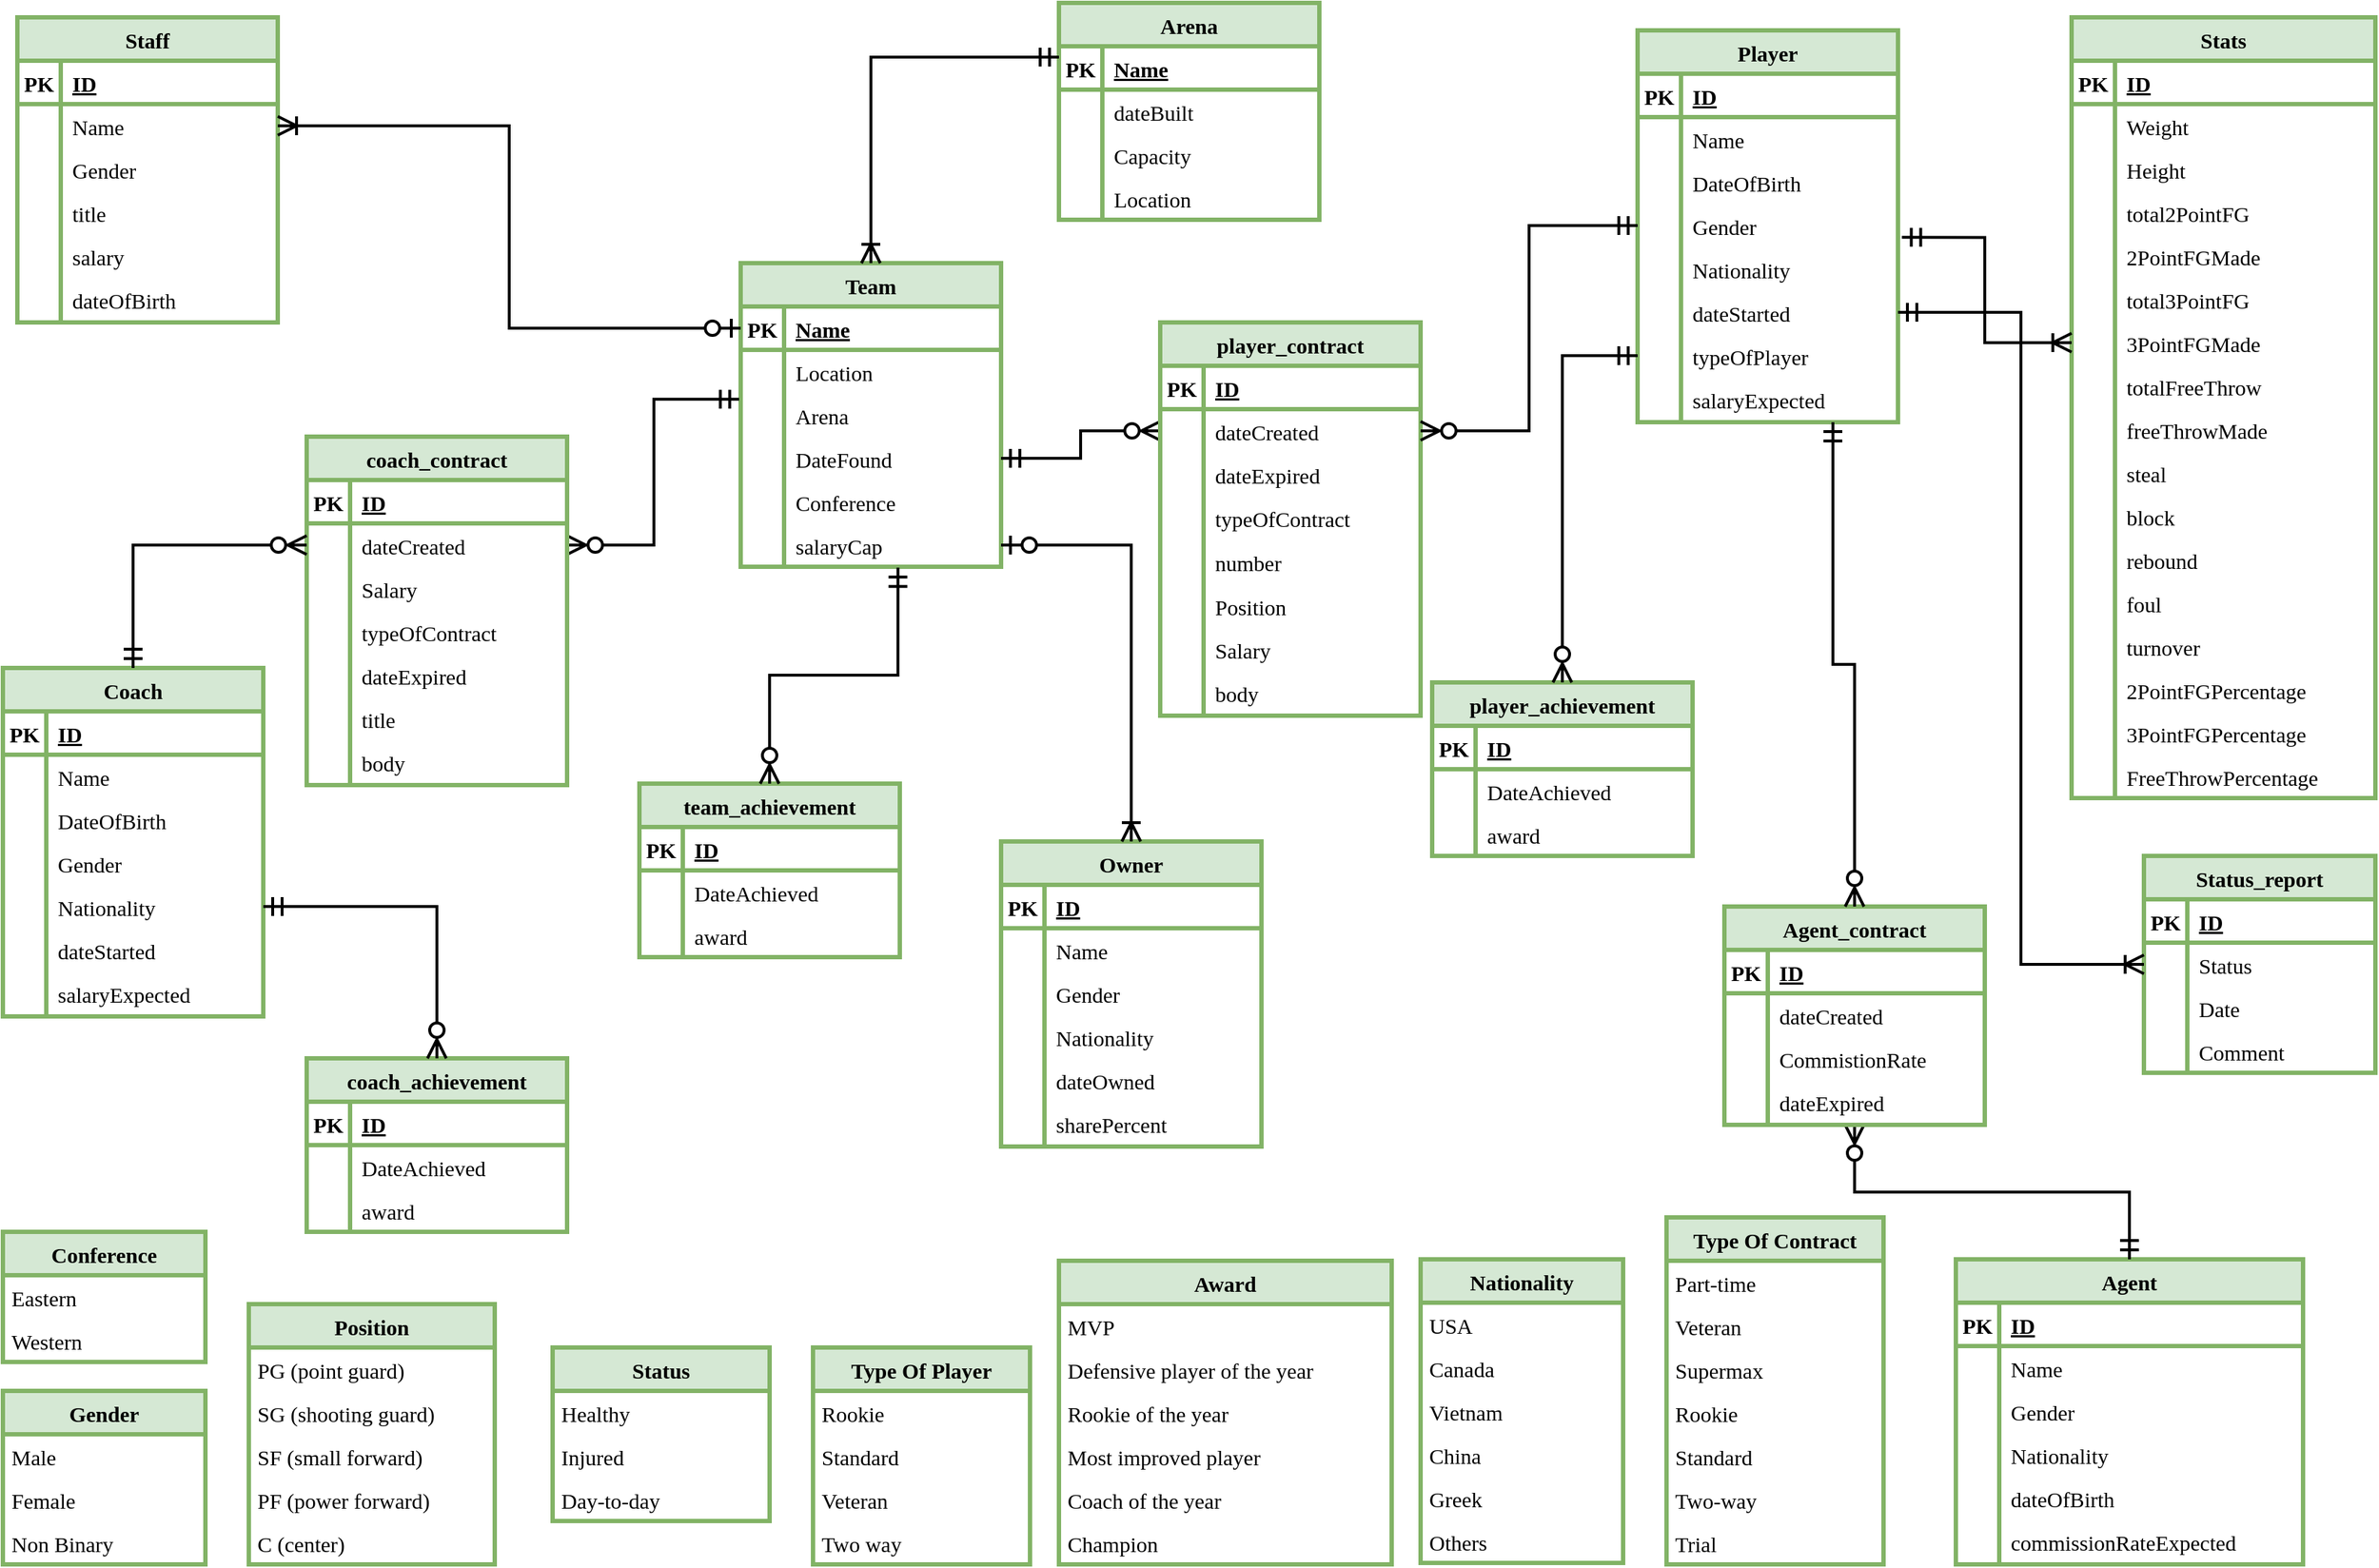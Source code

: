 <mxfile version="18.1.3" type="device"><diagram id="R2lEEEUBdFMjLlhIrx00" name="Page-1"><mxGraphModel dx="1730" dy="1082" grid="1" gridSize="10" guides="1" tooltips="1" connect="1" arrows="1" fold="1" page="1" pageScale="1" pageWidth="850" pageHeight="1100" background="none" math="0" shadow="0" extFonts="Permanent Marker^https://fonts.googleapis.com/css?family=Permanent+Marker"><root><mxCell id="0"/><mxCell id="1" parent="0"/><mxCell id="5TR0-U062F2fAupHWykT-14" value="Team" style="shape=table;startSize=30;container=1;collapsible=1;childLayout=tableLayout;fixedRows=1;rowLines=0;fontStyle=1;align=center;resizeLast=1;rounded=0;fontFamily=Verdana;fontSize=15;fontColor=default;strokeColor=#82b366;strokeWidth=3;fillColor=#d5e8d4;swimlaneLine=1;shadow=0;sketch=0;" parent="1" vertex="1"><mxGeometry x="530" y="190" width="180" height="210" as="geometry"/></mxCell><mxCell id="5TR0-U062F2fAupHWykT-15" value="" style="shape=tableRow;horizontal=0;startSize=0;swimlaneHead=0;swimlaneBody=0;fillColor=none;collapsible=0;dropTarget=0;points=[[0,0.5],[1,0.5]];portConstraint=eastwest;top=0;left=0;right=0;bottom=1;rounded=0;fontFamily=Verdana;fontSize=15;fontColor=default;strokeColor=#82b366;strokeWidth=3;" parent="5TR0-U062F2fAupHWykT-14" vertex="1"><mxGeometry y="30" width="180" height="30" as="geometry"/></mxCell><mxCell id="5TR0-U062F2fAupHWykT-16" value="PK" style="shape=partialRectangle;connectable=0;fillColor=none;top=0;left=0;bottom=0;right=0;fontStyle=1;overflow=hidden;rounded=0;fontFamily=Verdana;fontSize=15;fontColor=default;startSize=30;strokeColor=#82b366;strokeWidth=3;" parent="5TR0-U062F2fAupHWykT-15" vertex="1"><mxGeometry width="30" height="30" as="geometry"><mxRectangle width="30" height="30" as="alternateBounds"/></mxGeometry></mxCell><mxCell id="5TR0-U062F2fAupHWykT-17" value="Name" style="shape=partialRectangle;connectable=0;fillColor=none;top=0;left=0;bottom=0;right=0;align=left;spacingLeft=6;fontStyle=5;overflow=hidden;rounded=0;fontFamily=Verdana;fontSize=15;fontColor=default;startSize=30;strokeColor=#82b366;strokeWidth=3;" parent="5TR0-U062F2fAupHWykT-15" vertex="1"><mxGeometry x="30" width="150" height="30" as="geometry"><mxRectangle width="150" height="30" as="alternateBounds"/></mxGeometry></mxCell><mxCell id="5TR0-U062F2fAupHWykT-21" value="" style="shape=tableRow;horizontal=0;startSize=0;swimlaneHead=0;swimlaneBody=0;fillColor=none;collapsible=0;dropTarget=0;points=[[0,0.5],[1,0.5]];portConstraint=eastwest;top=0;left=0;right=0;bottom=0;rounded=0;fontFamily=Verdana;fontSize=15;fontColor=default;strokeColor=#82b366;strokeWidth=3;" parent="5TR0-U062F2fAupHWykT-14" vertex="1"><mxGeometry y="60" width="180" height="30" as="geometry"/></mxCell><mxCell id="5TR0-U062F2fAupHWykT-22" value="" style="shape=partialRectangle;connectable=0;fillColor=none;top=0;left=0;bottom=0;right=0;editable=1;overflow=hidden;rounded=0;fontFamily=Verdana;fontSize=15;fontColor=default;startSize=30;strokeColor=#82b366;strokeWidth=3;" parent="5TR0-U062F2fAupHWykT-21" vertex="1"><mxGeometry width="30" height="30" as="geometry"><mxRectangle width="30" height="30" as="alternateBounds"/></mxGeometry></mxCell><mxCell id="5TR0-U062F2fAupHWykT-23" value="Location" style="shape=partialRectangle;connectable=0;fillColor=none;top=0;left=0;bottom=0;right=0;align=left;spacingLeft=6;overflow=hidden;rounded=0;fontFamily=Verdana;fontSize=15;fontColor=default;startSize=30;strokeColor=#82b366;strokeWidth=3;" parent="5TR0-U062F2fAupHWykT-21" vertex="1"><mxGeometry x="30" width="150" height="30" as="geometry"><mxRectangle width="150" height="30" as="alternateBounds"/></mxGeometry></mxCell><mxCell id="5TR0-U062F2fAupHWykT-24" value="" style="shape=tableRow;horizontal=0;startSize=0;swimlaneHead=0;swimlaneBody=0;fillColor=none;collapsible=0;dropTarget=0;points=[[0,0.5],[1,0.5]];portConstraint=eastwest;top=0;left=0;right=0;bottom=0;rounded=0;fontFamily=Verdana;fontSize=15;fontColor=default;strokeColor=#82b366;strokeWidth=3;" parent="5TR0-U062F2fAupHWykT-14" vertex="1"><mxGeometry y="90" width="180" height="30" as="geometry"/></mxCell><mxCell id="5TR0-U062F2fAupHWykT-25" value="" style="shape=partialRectangle;connectable=0;fillColor=none;top=0;left=0;bottom=0;right=0;editable=1;overflow=hidden;rounded=0;fontFamily=Verdana;fontSize=15;fontColor=default;startSize=30;strokeColor=#82b366;strokeWidth=3;" parent="5TR0-U062F2fAupHWykT-24" vertex="1"><mxGeometry width="30" height="30" as="geometry"><mxRectangle width="30" height="30" as="alternateBounds"/></mxGeometry></mxCell><mxCell id="5TR0-U062F2fAupHWykT-26" value="Arena" style="shape=partialRectangle;connectable=0;fillColor=none;top=0;left=0;bottom=0;right=0;align=left;spacingLeft=6;overflow=hidden;rounded=0;fontFamily=Verdana;fontSize=15;fontColor=default;startSize=30;strokeColor=#82b366;strokeWidth=3;" parent="5TR0-U062F2fAupHWykT-24" vertex="1"><mxGeometry x="30" width="150" height="30" as="geometry"><mxRectangle width="150" height="30" as="alternateBounds"/></mxGeometry></mxCell><mxCell id="5TR0-U062F2fAupHWykT-40" value="" style="shape=tableRow;horizontal=0;startSize=0;swimlaneHead=0;swimlaneBody=0;fillColor=none;collapsible=0;dropTarget=0;points=[[0,0.5],[1,0.5]];portConstraint=eastwest;top=0;left=0;right=0;bottom=0;rounded=0;fontFamily=Verdana;fontSize=15;fontColor=default;strokeColor=#82b366;strokeWidth=3;" parent="5TR0-U062F2fAupHWykT-14" vertex="1"><mxGeometry y="120" width="180" height="30" as="geometry"/></mxCell><mxCell id="5TR0-U062F2fAupHWykT-41" value="" style="shape=partialRectangle;connectable=0;fillColor=none;top=0;left=0;bottom=0;right=0;editable=1;overflow=hidden;rounded=0;fontFamily=Verdana;fontSize=15;fontColor=default;startSize=30;strokeColor=#82b366;strokeWidth=3;" parent="5TR0-U062F2fAupHWykT-40" vertex="1"><mxGeometry width="30" height="30" as="geometry"><mxRectangle width="30" height="30" as="alternateBounds"/></mxGeometry></mxCell><mxCell id="5TR0-U062F2fAupHWykT-42" value="DateFound" style="shape=partialRectangle;connectable=0;fillColor=none;top=0;left=0;bottom=0;right=0;align=left;spacingLeft=6;overflow=hidden;rounded=0;fontFamily=Verdana;fontSize=15;fontColor=default;startSize=30;strokeColor=#82b366;strokeWidth=3;" parent="5TR0-U062F2fAupHWykT-40" vertex="1"><mxGeometry x="30" width="150" height="30" as="geometry"><mxRectangle width="150" height="30" as="alternateBounds"/></mxGeometry></mxCell><mxCell id="5TR0-U062F2fAupHWykT-55" value="" style="shape=tableRow;horizontal=0;startSize=0;swimlaneHead=0;swimlaneBody=0;fillColor=none;collapsible=0;dropTarget=0;points=[[0,0.5],[1,0.5]];portConstraint=eastwest;top=0;left=0;right=0;bottom=0;rounded=0;fontFamily=Verdana;fontSize=15;fontColor=default;strokeColor=#82b366;strokeWidth=3;" parent="5TR0-U062F2fAupHWykT-14" vertex="1"><mxGeometry y="150" width="180" height="30" as="geometry"/></mxCell><mxCell id="5TR0-U062F2fAupHWykT-56" value="" style="shape=partialRectangle;connectable=0;fillColor=none;top=0;left=0;bottom=0;right=0;editable=1;overflow=hidden;rounded=0;fontFamily=Verdana;fontSize=15;fontColor=default;startSize=30;strokeColor=#82b366;strokeWidth=3;" parent="5TR0-U062F2fAupHWykT-55" vertex="1"><mxGeometry width="30" height="30" as="geometry"><mxRectangle width="30" height="30" as="alternateBounds"/></mxGeometry></mxCell><mxCell id="5TR0-U062F2fAupHWykT-57" value="Conference" style="shape=partialRectangle;connectable=0;fillColor=none;top=0;left=0;bottom=0;right=0;align=left;spacingLeft=6;overflow=hidden;rounded=0;fontFamily=Verdana;fontSize=15;fontColor=default;startSize=30;strokeColor=#82b366;strokeWidth=3;" parent="5TR0-U062F2fAupHWykT-55" vertex="1"><mxGeometry x="30" width="150" height="30" as="geometry"><mxRectangle width="150" height="30" as="alternateBounds"/></mxGeometry></mxCell><mxCell id="nJ8avkcXVBn49Fz3TIko-49" value="" style="shape=tableRow;horizontal=0;startSize=0;swimlaneHead=0;swimlaneBody=0;fillColor=none;collapsible=0;dropTarget=0;points=[[0,0.5],[1,0.5]];portConstraint=eastwest;top=0;left=0;right=0;bottom=0;rounded=0;fontFamily=Verdana;fontSize=15;fontColor=default;strokeColor=#82b366;strokeWidth=3;" parent="5TR0-U062F2fAupHWykT-14" vertex="1"><mxGeometry y="180" width="180" height="30" as="geometry"/></mxCell><mxCell id="nJ8avkcXVBn49Fz3TIko-50" value="" style="shape=partialRectangle;connectable=0;fillColor=none;top=0;left=0;bottom=0;right=0;editable=1;overflow=hidden;rounded=0;fontFamily=Verdana;fontSize=15;fontColor=default;startSize=30;strokeColor=#82b366;strokeWidth=3;" parent="nJ8avkcXVBn49Fz3TIko-49" vertex="1"><mxGeometry width="30" height="30" as="geometry"><mxRectangle width="30" height="30" as="alternateBounds"/></mxGeometry></mxCell><mxCell id="nJ8avkcXVBn49Fz3TIko-51" value="salaryCap" style="shape=partialRectangle;connectable=0;fillColor=none;top=0;left=0;bottom=0;right=0;align=left;spacingLeft=6;overflow=hidden;rounded=0;fontFamily=Verdana;fontSize=15;fontColor=default;startSize=30;strokeColor=#82b366;strokeWidth=3;" parent="nJ8avkcXVBn49Fz3TIko-49" vertex="1"><mxGeometry x="30" width="150" height="30" as="geometry"><mxRectangle width="150" height="30" as="alternateBounds"/></mxGeometry></mxCell><mxCell id="5TR0-U062F2fAupHWykT-61" value="Player" style="shape=table;startSize=30;container=1;collapsible=1;childLayout=tableLayout;fixedRows=1;rowLines=0;fontStyle=1;align=center;resizeLast=1;rounded=0;shadow=0;sketch=0;fontFamily=Verdana;fontSize=15;fontColor=default;strokeColor=#82b366;strokeWidth=3;fillColor=#d5e8d4;" parent="1" vertex="1"><mxGeometry x="1150" y="29" width="180" height="271" as="geometry"/></mxCell><mxCell id="5TR0-U062F2fAupHWykT-62" value="" style="shape=tableRow;horizontal=0;startSize=0;swimlaneHead=0;swimlaneBody=0;fillColor=none;collapsible=0;dropTarget=0;points=[[0,0.5],[1,0.5]];portConstraint=eastwest;top=0;left=0;right=0;bottom=1;rounded=0;shadow=0;sketch=0;fontFamily=Verdana;fontSize=15;fontColor=default;strokeColor=#82b366;strokeWidth=3;" parent="5TR0-U062F2fAupHWykT-61" vertex="1"><mxGeometry y="30" width="180" height="30" as="geometry"/></mxCell><mxCell id="5TR0-U062F2fAupHWykT-63" value="PK" style="shape=partialRectangle;connectable=0;fillColor=none;top=0;left=0;bottom=0;right=0;fontStyle=1;overflow=hidden;rounded=0;shadow=0;sketch=0;fontFamily=Verdana;fontSize=15;fontColor=default;startSize=30;strokeColor=#82b366;strokeWidth=3;" parent="5TR0-U062F2fAupHWykT-62" vertex="1"><mxGeometry width="30" height="30" as="geometry"><mxRectangle width="30" height="30" as="alternateBounds"/></mxGeometry></mxCell><mxCell id="5TR0-U062F2fAupHWykT-64" value="ID" style="shape=partialRectangle;connectable=0;fillColor=none;top=0;left=0;bottom=0;right=0;align=left;spacingLeft=6;fontStyle=5;overflow=hidden;rounded=0;shadow=0;sketch=0;fontFamily=Verdana;fontSize=15;fontColor=default;startSize=30;strokeColor=#82b366;strokeWidth=3;" parent="5TR0-U062F2fAupHWykT-62" vertex="1"><mxGeometry x="30" width="150" height="30" as="geometry"><mxRectangle width="150" height="30" as="alternateBounds"/></mxGeometry></mxCell><mxCell id="5TR0-U062F2fAupHWykT-65" value="" style="shape=tableRow;horizontal=0;startSize=0;swimlaneHead=0;swimlaneBody=0;fillColor=none;collapsible=0;dropTarget=0;points=[[0,0.5],[1,0.5]];portConstraint=eastwest;top=0;left=0;right=0;bottom=0;rounded=0;shadow=0;sketch=0;fontFamily=Verdana;fontSize=15;fontColor=default;strokeColor=#82b366;strokeWidth=3;" parent="5TR0-U062F2fAupHWykT-61" vertex="1"><mxGeometry y="60" width="180" height="30" as="geometry"/></mxCell><mxCell id="5TR0-U062F2fAupHWykT-66" value="" style="shape=partialRectangle;connectable=0;fillColor=none;top=0;left=0;bottom=0;right=0;editable=1;overflow=hidden;rounded=0;shadow=0;sketch=0;fontFamily=Verdana;fontSize=15;fontColor=default;startSize=30;strokeColor=#82b366;strokeWidth=3;" parent="5TR0-U062F2fAupHWykT-65" vertex="1"><mxGeometry width="30" height="30" as="geometry"><mxRectangle width="30" height="30" as="alternateBounds"/></mxGeometry></mxCell><mxCell id="5TR0-U062F2fAupHWykT-67" value="Name   " style="shape=partialRectangle;connectable=0;fillColor=none;top=0;left=0;bottom=0;right=0;align=left;spacingLeft=6;overflow=hidden;rounded=0;shadow=0;sketch=0;fontFamily=Verdana;fontSize=15;fontColor=default;startSize=30;strokeColor=#82b366;strokeWidth=3;" parent="5TR0-U062F2fAupHWykT-65" vertex="1"><mxGeometry x="30" width="150" height="30" as="geometry"><mxRectangle width="150" height="30" as="alternateBounds"/></mxGeometry></mxCell><mxCell id="5TR0-U062F2fAupHWykT-68" value="" style="shape=tableRow;horizontal=0;startSize=0;swimlaneHead=0;swimlaneBody=0;fillColor=none;collapsible=0;dropTarget=0;points=[[0,0.5],[1,0.5]];portConstraint=eastwest;top=0;left=0;right=0;bottom=0;rounded=0;shadow=0;sketch=0;fontFamily=Verdana;fontSize=15;fontColor=default;strokeColor=#82b366;strokeWidth=3;" parent="5TR0-U062F2fAupHWykT-61" vertex="1"><mxGeometry y="90" width="180" height="30" as="geometry"/></mxCell><mxCell id="5TR0-U062F2fAupHWykT-69" value="" style="shape=partialRectangle;connectable=0;fillColor=none;top=0;left=0;bottom=0;right=0;editable=1;overflow=hidden;rounded=0;shadow=0;sketch=0;fontFamily=Verdana;fontSize=15;fontColor=default;startSize=30;strokeColor=#82b366;strokeWidth=3;" parent="5TR0-U062F2fAupHWykT-68" vertex="1"><mxGeometry width="30" height="30" as="geometry"><mxRectangle width="30" height="30" as="alternateBounds"/></mxGeometry></mxCell><mxCell id="5TR0-U062F2fAupHWykT-70" value="DateOfBirth" style="shape=partialRectangle;connectable=0;fillColor=none;top=0;left=0;bottom=0;right=0;align=left;spacingLeft=6;overflow=hidden;rounded=0;shadow=0;sketch=0;fontFamily=Verdana;fontSize=15;fontColor=default;startSize=30;strokeColor=#82b366;strokeWidth=3;" parent="5TR0-U062F2fAupHWykT-68" vertex="1"><mxGeometry x="30" width="150" height="30" as="geometry"><mxRectangle width="150" height="30" as="alternateBounds"/></mxGeometry></mxCell><mxCell id="5TR0-U062F2fAupHWykT-71" value="" style="shape=tableRow;horizontal=0;startSize=0;swimlaneHead=0;swimlaneBody=0;fillColor=none;collapsible=0;dropTarget=0;points=[[0,0.5],[1,0.5]];portConstraint=eastwest;top=0;left=0;right=0;bottom=0;rounded=0;shadow=0;sketch=0;fontFamily=Verdana;fontSize=15;fontColor=default;strokeColor=#82b366;strokeWidth=3;" parent="5TR0-U062F2fAupHWykT-61" vertex="1"><mxGeometry y="120" width="180" height="30" as="geometry"/></mxCell><mxCell id="5TR0-U062F2fAupHWykT-72" value="" style="shape=partialRectangle;connectable=0;fillColor=none;top=0;left=0;bottom=0;right=0;editable=1;overflow=hidden;rounded=0;shadow=0;sketch=0;fontFamily=Verdana;fontSize=15;fontColor=default;startSize=30;strokeColor=#82b366;strokeWidth=3;" parent="5TR0-U062F2fAupHWykT-71" vertex="1"><mxGeometry width="30" height="30" as="geometry"><mxRectangle width="30" height="30" as="alternateBounds"/></mxGeometry></mxCell><mxCell id="5TR0-U062F2fAupHWykT-73" value="Gender" style="shape=partialRectangle;connectable=0;fillColor=none;top=0;left=0;bottom=0;right=0;align=left;spacingLeft=6;overflow=hidden;rounded=0;shadow=0;sketch=0;fontFamily=Verdana;fontSize=15;fontColor=default;startSize=30;strokeColor=#82b366;strokeWidth=3;" parent="5TR0-U062F2fAupHWykT-71" vertex="1"><mxGeometry x="30" width="150" height="30" as="geometry"><mxRectangle width="150" height="30" as="alternateBounds"/></mxGeometry></mxCell><mxCell id="5TR0-U062F2fAupHWykT-74" value="" style="shape=tableRow;horizontal=0;startSize=0;swimlaneHead=0;swimlaneBody=0;fillColor=none;collapsible=0;dropTarget=0;points=[[0,0.5],[1,0.5]];portConstraint=eastwest;top=0;left=0;right=0;bottom=0;rounded=0;shadow=0;sketch=0;fontFamily=Verdana;fontSize=15;fontColor=default;strokeColor=#82b366;strokeWidth=3;" parent="5TR0-U062F2fAupHWykT-61" vertex="1"><mxGeometry y="150" width="180" height="30" as="geometry"/></mxCell><mxCell id="5TR0-U062F2fAupHWykT-75" value="" style="shape=partialRectangle;connectable=0;fillColor=none;top=0;left=0;bottom=0;right=0;editable=1;overflow=hidden;rounded=0;shadow=0;sketch=0;fontFamily=Verdana;fontSize=15;fontColor=default;startSize=30;strokeColor=#82b366;strokeWidth=3;" parent="5TR0-U062F2fAupHWykT-74" vertex="1"><mxGeometry width="30" height="30" as="geometry"><mxRectangle width="30" height="30" as="alternateBounds"/></mxGeometry></mxCell><mxCell id="5TR0-U062F2fAupHWykT-76" value="Nationality" style="shape=partialRectangle;connectable=0;fillColor=none;top=0;left=0;bottom=0;right=0;align=left;spacingLeft=6;overflow=hidden;rounded=0;shadow=0;sketch=0;fontFamily=Verdana;fontSize=15;fontColor=default;startSize=30;strokeColor=#82b366;strokeWidth=3;" parent="5TR0-U062F2fAupHWykT-74" vertex="1"><mxGeometry x="30" width="150" height="30" as="geometry"><mxRectangle width="150" height="30" as="alternateBounds"/></mxGeometry></mxCell><mxCell id="5TR0-U062F2fAupHWykT-269" value="" style="shape=tableRow;horizontal=0;startSize=0;swimlaneHead=0;swimlaneBody=0;fillColor=none;collapsible=0;dropTarget=0;points=[[0,0.5],[1,0.5]];portConstraint=eastwest;top=0;left=0;right=0;bottom=0;rounded=0;shadow=0;sketch=0;fontFamily=Verdana;fontSize=15;fontColor=default;strokeColor=#82b366;strokeWidth=3;" parent="5TR0-U062F2fAupHWykT-61" vertex="1"><mxGeometry y="180" width="180" height="30" as="geometry"/></mxCell><mxCell id="5TR0-U062F2fAupHWykT-270" value="" style="shape=partialRectangle;connectable=0;fillColor=none;top=0;left=0;bottom=0;right=0;editable=1;overflow=hidden;rounded=0;shadow=0;sketch=0;fontFamily=Verdana;fontSize=15;fontColor=default;startSize=30;strokeColor=#82b366;strokeWidth=3;" parent="5TR0-U062F2fAupHWykT-269" vertex="1"><mxGeometry width="30" height="30" as="geometry"><mxRectangle width="30" height="30" as="alternateBounds"/></mxGeometry></mxCell><mxCell id="5TR0-U062F2fAupHWykT-271" value="dateStarted" style="shape=partialRectangle;connectable=0;fillColor=none;top=0;left=0;bottom=0;right=0;align=left;spacingLeft=6;overflow=hidden;rounded=0;shadow=0;sketch=0;fontFamily=Verdana;fontSize=15;fontColor=default;startSize=30;strokeColor=#82b366;strokeWidth=3;" parent="5TR0-U062F2fAupHWykT-269" vertex="1"><mxGeometry x="30" width="150" height="30" as="geometry"><mxRectangle width="150" height="30" as="alternateBounds"/></mxGeometry></mxCell><mxCell id="5TR0-U062F2fAupHWykT-235" value="" style="shape=tableRow;horizontal=0;startSize=0;swimlaneHead=0;swimlaneBody=0;fillColor=none;collapsible=0;dropTarget=0;points=[[0,0.5],[1,0.5]];portConstraint=eastwest;top=0;left=0;right=0;bottom=0;rounded=0;shadow=0;sketch=0;fontFamily=Verdana;fontSize=15;fontColor=default;strokeColor=#82b366;strokeWidth=3;" parent="5TR0-U062F2fAupHWykT-61" vertex="1"><mxGeometry y="210" width="180" height="30" as="geometry"/></mxCell><mxCell id="5TR0-U062F2fAupHWykT-236" value="" style="shape=partialRectangle;connectable=0;fillColor=none;top=0;left=0;bottom=0;right=0;editable=1;overflow=hidden;rounded=0;shadow=0;sketch=0;fontFamily=Verdana;fontSize=15;fontColor=default;startSize=30;strokeColor=#82b366;strokeWidth=3;" parent="5TR0-U062F2fAupHWykT-235" vertex="1"><mxGeometry width="30" height="30" as="geometry"><mxRectangle width="30" height="30" as="alternateBounds"/></mxGeometry></mxCell><mxCell id="5TR0-U062F2fAupHWykT-237" value="typeOfPlayer" style="shape=partialRectangle;connectable=0;fillColor=none;top=0;left=0;bottom=0;right=0;align=left;spacingLeft=6;overflow=hidden;rounded=0;shadow=0;sketch=0;fontFamily=Verdana;fontSize=15;fontColor=default;startSize=30;strokeColor=#82b366;strokeWidth=3;" parent="5TR0-U062F2fAupHWykT-235" vertex="1"><mxGeometry x="30" width="150" height="30" as="geometry"><mxRectangle width="150" height="30" as="alternateBounds"/></mxGeometry></mxCell><mxCell id="5UIlYB2_EwfdekJyZlMN-1" value="" style="shape=tableRow;horizontal=0;startSize=0;swimlaneHead=0;swimlaneBody=0;fillColor=none;collapsible=0;dropTarget=0;points=[[0,0.5],[1,0.5]];portConstraint=eastwest;top=0;left=0;right=0;bottom=0;rounded=0;shadow=0;sketch=0;fontFamily=Verdana;fontSize=15;fontColor=default;strokeColor=#82b366;strokeWidth=3;" vertex="1" parent="5TR0-U062F2fAupHWykT-61"><mxGeometry y="240" width="180" height="30" as="geometry"/></mxCell><mxCell id="5UIlYB2_EwfdekJyZlMN-2" value="" style="shape=partialRectangle;connectable=0;fillColor=none;top=0;left=0;bottom=0;right=0;editable=1;overflow=hidden;rounded=0;shadow=0;sketch=0;fontFamily=Verdana;fontSize=15;fontColor=default;startSize=30;strokeColor=#82b366;strokeWidth=3;" vertex="1" parent="5UIlYB2_EwfdekJyZlMN-1"><mxGeometry width="30" height="30" as="geometry"><mxRectangle width="30" height="30" as="alternateBounds"/></mxGeometry></mxCell><mxCell id="5UIlYB2_EwfdekJyZlMN-3" value="salaryExpected" style="shape=partialRectangle;connectable=0;fillColor=none;top=0;left=0;bottom=0;right=0;align=left;spacingLeft=6;overflow=hidden;rounded=0;shadow=0;sketch=0;fontFamily=Verdana;fontSize=15;fontColor=default;startSize=30;strokeColor=#82b366;strokeWidth=3;" vertex="1" parent="5UIlYB2_EwfdekJyZlMN-1"><mxGeometry x="30" width="150" height="30" as="geometry"><mxRectangle width="150" height="30" as="alternateBounds"/></mxGeometry></mxCell><mxCell id="5TR0-U062F2fAupHWykT-101" value="" style="edgeStyle=orthogonalEdgeStyle;fontSize=12;html=1;endArrow=ERzeroToMany;startArrow=ERmandOne;fontFamily=Verdana;fontColor=default;startSize=10;strokeWidth=2;rounded=0;endSize=10;entryX=0;entryY=0.5;entryDx=0;entryDy=0;exitX=1;exitY=0.5;exitDx=0;exitDy=0;startFill=0;endFill=0;" parent="1" source="5TR0-U062F2fAupHWykT-40" target="ZlDCODUrxCKhQt_1Ksb0-35" edge="1"><mxGeometry width="100" height="100" relative="1" as="geometry"><mxPoint x="370" y="360" as="sourcePoint"/><mxPoint x="470" y="260" as="targetPoint"/></mxGeometry></mxCell><mxCell id="5TR0-U062F2fAupHWykT-120" value="player_achievement" style="shape=table;startSize=30;container=1;collapsible=1;childLayout=tableLayout;fixedRows=1;rowLines=0;fontStyle=1;align=center;resizeLast=1;rounded=0;shadow=0;sketch=0;fontFamily=Verdana;fontSize=15;fontColor=default;strokeColor=#82b366;strokeWidth=3;fillColor=#d5e8d4;" parent="1" vertex="1"><mxGeometry x="1008" y="480" width="180" height="120" as="geometry"/></mxCell><mxCell id="5TR0-U062F2fAupHWykT-121" value="" style="shape=tableRow;horizontal=0;startSize=0;swimlaneHead=0;swimlaneBody=0;fillColor=none;collapsible=0;dropTarget=0;points=[[0,0.5],[1,0.5]];portConstraint=eastwest;top=0;left=0;right=0;bottom=1;rounded=0;shadow=0;sketch=0;fontFamily=Verdana;fontSize=15;fontColor=default;strokeColor=#82b366;strokeWidth=3;" parent="5TR0-U062F2fAupHWykT-120" vertex="1"><mxGeometry y="30" width="180" height="30" as="geometry"/></mxCell><mxCell id="5TR0-U062F2fAupHWykT-122" value="PK" style="shape=partialRectangle;connectable=0;fillColor=none;top=0;left=0;bottom=0;right=0;fontStyle=1;overflow=hidden;rounded=0;shadow=0;sketch=0;fontFamily=Verdana;fontSize=15;fontColor=default;startSize=30;strokeColor=#82b366;strokeWidth=3;" parent="5TR0-U062F2fAupHWykT-121" vertex="1"><mxGeometry width="30" height="30" as="geometry"><mxRectangle width="30" height="30" as="alternateBounds"/></mxGeometry></mxCell><mxCell id="5TR0-U062F2fAupHWykT-123" value="ID" style="shape=partialRectangle;connectable=0;fillColor=none;top=0;left=0;bottom=0;right=0;align=left;spacingLeft=6;fontStyle=5;overflow=hidden;rounded=0;shadow=0;sketch=0;fontFamily=Verdana;fontSize=15;fontColor=default;startSize=30;strokeColor=#82b366;strokeWidth=3;" parent="5TR0-U062F2fAupHWykT-121" vertex="1"><mxGeometry x="30" width="150" height="30" as="geometry"><mxRectangle width="150" height="30" as="alternateBounds"/></mxGeometry></mxCell><mxCell id="5TR0-U062F2fAupHWykT-127" value="" style="shape=tableRow;horizontal=0;startSize=0;swimlaneHead=0;swimlaneBody=0;fillColor=none;collapsible=0;dropTarget=0;points=[[0,0.5],[1,0.5]];portConstraint=eastwest;top=0;left=0;right=0;bottom=0;rounded=0;shadow=0;sketch=0;fontFamily=Verdana;fontSize=15;fontColor=default;strokeColor=#82b366;strokeWidth=3;" parent="5TR0-U062F2fAupHWykT-120" vertex="1"><mxGeometry y="60" width="180" height="30" as="geometry"/></mxCell><mxCell id="5TR0-U062F2fAupHWykT-128" value="" style="shape=partialRectangle;connectable=0;fillColor=none;top=0;left=0;bottom=0;right=0;editable=1;overflow=hidden;rounded=0;shadow=0;sketch=0;fontFamily=Verdana;fontSize=15;fontColor=default;startSize=30;strokeColor=#82b366;strokeWidth=3;" parent="5TR0-U062F2fAupHWykT-127" vertex="1"><mxGeometry width="30" height="30" as="geometry"><mxRectangle width="30" height="30" as="alternateBounds"/></mxGeometry></mxCell><mxCell id="5TR0-U062F2fAupHWykT-129" value="DateAchieved" style="shape=partialRectangle;connectable=0;fillColor=none;top=0;left=0;bottom=0;right=0;align=left;spacingLeft=6;overflow=hidden;rounded=0;shadow=0;sketch=0;fontFamily=Verdana;fontSize=15;fontColor=default;startSize=30;strokeColor=#82b366;strokeWidth=3;" parent="5TR0-U062F2fAupHWykT-127" vertex="1"><mxGeometry x="30" width="150" height="30" as="geometry"><mxRectangle width="150" height="30" as="alternateBounds"/></mxGeometry></mxCell><mxCell id="nJ8avkcXVBn49Fz3TIko-32" value="" style="shape=tableRow;horizontal=0;startSize=0;swimlaneHead=0;swimlaneBody=0;fillColor=none;collapsible=0;dropTarget=0;points=[[0,0.5],[1,0.5]];portConstraint=eastwest;top=0;left=0;right=0;bottom=0;rounded=0;shadow=0;sketch=0;fontFamily=Verdana;fontSize=15;fontColor=default;strokeColor=#82b366;strokeWidth=3;" parent="5TR0-U062F2fAupHWykT-120" vertex="1"><mxGeometry y="90" width="180" height="30" as="geometry"/></mxCell><mxCell id="nJ8avkcXVBn49Fz3TIko-33" value="" style="shape=partialRectangle;connectable=0;fillColor=none;top=0;left=0;bottom=0;right=0;editable=1;overflow=hidden;rounded=0;shadow=0;sketch=0;fontFamily=Verdana;fontSize=15;fontColor=default;startSize=30;strokeColor=#82b366;strokeWidth=3;" parent="nJ8avkcXVBn49Fz3TIko-32" vertex="1"><mxGeometry width="30" height="30" as="geometry"><mxRectangle width="30" height="30" as="alternateBounds"/></mxGeometry></mxCell><mxCell id="nJ8avkcXVBn49Fz3TIko-34" value="award" style="shape=partialRectangle;connectable=0;fillColor=none;top=0;left=0;bottom=0;right=0;align=left;spacingLeft=6;overflow=hidden;rounded=0;shadow=0;sketch=0;fontFamily=Verdana;fontSize=15;fontColor=default;startSize=30;strokeColor=#82b366;strokeWidth=3;" parent="nJ8avkcXVBn49Fz3TIko-32" vertex="1"><mxGeometry x="30" width="150" height="30" as="geometry"><mxRectangle width="150" height="30" as="alternateBounds"/></mxGeometry></mxCell><mxCell id="5TR0-U062F2fAupHWykT-133" value="" style="edgeStyle=orthogonalEdgeStyle;fontSize=12;html=1;endArrow=ERzeroToMany;endFill=1;startArrow=ERmandOne;rounded=0;labelBackgroundColor=default;fontFamily=Verdana;fontColor=default;startSize=10;endSize=10;strokeColor=default;strokeWidth=2;shape=connector;entryX=0.5;entryY=0;entryDx=0;entryDy=0;startFill=0;exitX=0;exitY=0.5;exitDx=0;exitDy=0;" parent="1" source="5TR0-U062F2fAupHWykT-235" target="5TR0-U062F2fAupHWykT-120" edge="1"><mxGeometry width="100" height="100" relative="1" as="geometry"><mxPoint x="640" y="530" as="sourcePoint"/><mxPoint x="360" y="540" as="targetPoint"/></mxGeometry></mxCell><mxCell id="5TR0-U062F2fAupHWykT-147" value="Coach" style="shape=table;startSize=30;container=1;collapsible=1;childLayout=tableLayout;fixedRows=1;rowLines=0;fontStyle=1;align=center;resizeLast=1;rounded=0;shadow=0;sketch=0;fontFamily=Verdana;fontSize=15;fontColor=default;strokeColor=#82b366;strokeWidth=3;fillColor=#d5e8d4;" parent="1" vertex="1"><mxGeometry x="20" y="470" width="180" height="241" as="geometry"/></mxCell><mxCell id="5TR0-U062F2fAupHWykT-148" value="" style="shape=tableRow;horizontal=0;startSize=0;swimlaneHead=0;swimlaneBody=0;fillColor=none;collapsible=0;dropTarget=0;points=[[0,0.5],[1,0.5]];portConstraint=eastwest;top=0;left=0;right=0;bottom=1;rounded=0;shadow=0;sketch=0;fontFamily=Verdana;fontSize=15;fontColor=default;strokeColor=#82b366;strokeWidth=3;" parent="5TR0-U062F2fAupHWykT-147" vertex="1"><mxGeometry y="30" width="180" height="30" as="geometry"/></mxCell><mxCell id="5TR0-U062F2fAupHWykT-149" value="PK" style="shape=partialRectangle;connectable=0;fillColor=none;top=0;left=0;bottom=0;right=0;fontStyle=1;overflow=hidden;rounded=0;shadow=0;sketch=0;fontFamily=Verdana;fontSize=15;fontColor=default;startSize=30;strokeColor=#82b366;strokeWidth=3;" parent="5TR0-U062F2fAupHWykT-148" vertex="1"><mxGeometry width="30" height="30" as="geometry"><mxRectangle width="30" height="30" as="alternateBounds"/></mxGeometry></mxCell><mxCell id="5TR0-U062F2fAupHWykT-150" value="ID" style="shape=partialRectangle;connectable=0;fillColor=none;top=0;left=0;bottom=0;right=0;align=left;spacingLeft=6;fontStyle=5;overflow=hidden;rounded=0;shadow=0;sketch=0;fontFamily=Verdana;fontSize=15;fontColor=default;startSize=30;strokeColor=#82b366;strokeWidth=3;" parent="5TR0-U062F2fAupHWykT-148" vertex="1"><mxGeometry x="30" width="150" height="30" as="geometry"><mxRectangle width="150" height="30" as="alternateBounds"/></mxGeometry></mxCell><mxCell id="5TR0-U062F2fAupHWykT-151" value="" style="shape=tableRow;horizontal=0;startSize=0;swimlaneHead=0;swimlaneBody=0;fillColor=none;collapsible=0;dropTarget=0;points=[[0,0.5],[1,0.5]];portConstraint=eastwest;top=0;left=0;right=0;bottom=0;rounded=0;shadow=0;sketch=0;fontFamily=Verdana;fontSize=15;fontColor=default;strokeColor=#82b366;strokeWidth=3;" parent="5TR0-U062F2fAupHWykT-147" vertex="1"><mxGeometry y="60" width="180" height="30" as="geometry"/></mxCell><mxCell id="5TR0-U062F2fAupHWykT-152" value="" style="shape=partialRectangle;connectable=0;fillColor=none;top=0;left=0;bottom=0;right=0;editable=1;overflow=hidden;rounded=0;shadow=0;sketch=0;fontFamily=Verdana;fontSize=15;fontColor=default;startSize=30;strokeColor=#82b366;strokeWidth=3;" parent="5TR0-U062F2fAupHWykT-151" vertex="1"><mxGeometry width="30" height="30" as="geometry"><mxRectangle width="30" height="30" as="alternateBounds"/></mxGeometry></mxCell><mxCell id="5TR0-U062F2fAupHWykT-153" value="Name   " style="shape=partialRectangle;connectable=0;fillColor=none;top=0;left=0;bottom=0;right=0;align=left;spacingLeft=6;overflow=hidden;rounded=0;shadow=0;sketch=0;fontFamily=Verdana;fontSize=15;fontColor=default;startSize=30;strokeColor=#82b366;strokeWidth=3;" parent="5TR0-U062F2fAupHWykT-151" vertex="1"><mxGeometry x="30" width="150" height="30" as="geometry"><mxRectangle width="150" height="30" as="alternateBounds"/></mxGeometry></mxCell><mxCell id="5TR0-U062F2fAupHWykT-154" value="" style="shape=tableRow;horizontal=0;startSize=0;swimlaneHead=0;swimlaneBody=0;fillColor=none;collapsible=0;dropTarget=0;points=[[0,0.5],[1,0.5]];portConstraint=eastwest;top=0;left=0;right=0;bottom=0;rounded=0;shadow=0;sketch=0;fontFamily=Verdana;fontSize=15;fontColor=default;strokeColor=#82b366;strokeWidth=3;" parent="5TR0-U062F2fAupHWykT-147" vertex="1"><mxGeometry y="90" width="180" height="30" as="geometry"/></mxCell><mxCell id="5TR0-U062F2fAupHWykT-155" value="" style="shape=partialRectangle;connectable=0;fillColor=none;top=0;left=0;bottom=0;right=0;editable=1;overflow=hidden;rounded=0;shadow=0;sketch=0;fontFamily=Verdana;fontSize=15;fontColor=default;startSize=30;strokeColor=#82b366;strokeWidth=3;" parent="5TR0-U062F2fAupHWykT-154" vertex="1"><mxGeometry width="30" height="30" as="geometry"><mxRectangle width="30" height="30" as="alternateBounds"/></mxGeometry></mxCell><mxCell id="5TR0-U062F2fAupHWykT-156" value="DateOfBirth" style="shape=partialRectangle;connectable=0;fillColor=none;top=0;left=0;bottom=0;right=0;align=left;spacingLeft=6;overflow=hidden;rounded=0;shadow=0;sketch=0;fontFamily=Verdana;fontSize=15;fontColor=default;startSize=30;strokeColor=#82b366;strokeWidth=3;" parent="5TR0-U062F2fAupHWykT-154" vertex="1"><mxGeometry x="30" width="150" height="30" as="geometry"><mxRectangle width="150" height="30" as="alternateBounds"/></mxGeometry></mxCell><mxCell id="5TR0-U062F2fAupHWykT-157" value="" style="shape=tableRow;horizontal=0;startSize=0;swimlaneHead=0;swimlaneBody=0;fillColor=none;collapsible=0;dropTarget=0;points=[[0,0.5],[1,0.5]];portConstraint=eastwest;top=0;left=0;right=0;bottom=0;rounded=0;shadow=0;sketch=0;fontFamily=Verdana;fontSize=15;fontColor=default;strokeColor=#82b366;strokeWidth=3;" parent="5TR0-U062F2fAupHWykT-147" vertex="1"><mxGeometry y="120" width="180" height="30" as="geometry"/></mxCell><mxCell id="5TR0-U062F2fAupHWykT-158" value="" style="shape=partialRectangle;connectable=0;fillColor=none;top=0;left=0;bottom=0;right=0;editable=1;overflow=hidden;rounded=0;shadow=0;sketch=0;fontFamily=Verdana;fontSize=15;fontColor=default;startSize=30;strokeColor=#82b366;strokeWidth=3;" parent="5TR0-U062F2fAupHWykT-157" vertex="1"><mxGeometry width="30" height="30" as="geometry"><mxRectangle width="30" height="30" as="alternateBounds"/></mxGeometry></mxCell><mxCell id="5TR0-U062F2fAupHWykT-159" value="Gender" style="shape=partialRectangle;connectable=0;fillColor=none;top=0;left=0;bottom=0;right=0;align=left;spacingLeft=6;overflow=hidden;rounded=0;shadow=0;sketch=0;fontFamily=Verdana;fontSize=15;fontColor=default;startSize=30;strokeColor=#82b366;strokeWidth=3;" parent="5TR0-U062F2fAupHWykT-157" vertex="1"><mxGeometry x="30" width="150" height="30" as="geometry"><mxRectangle width="150" height="30" as="alternateBounds"/></mxGeometry></mxCell><mxCell id="5TR0-U062F2fAupHWykT-160" value="" style="shape=tableRow;horizontal=0;startSize=0;swimlaneHead=0;swimlaneBody=0;fillColor=none;collapsible=0;dropTarget=0;points=[[0,0.5],[1,0.5]];portConstraint=eastwest;top=0;left=0;right=0;bottom=0;rounded=0;shadow=0;sketch=0;fontFamily=Verdana;fontSize=15;fontColor=default;strokeColor=#82b366;strokeWidth=3;" parent="5TR0-U062F2fAupHWykT-147" vertex="1"><mxGeometry y="150" width="180" height="30" as="geometry"/></mxCell><mxCell id="5TR0-U062F2fAupHWykT-161" value="" style="shape=partialRectangle;connectable=0;fillColor=none;top=0;left=0;bottom=0;right=0;editable=1;overflow=hidden;rounded=0;shadow=0;sketch=0;fontFamily=Verdana;fontSize=15;fontColor=default;startSize=30;strokeColor=#82b366;strokeWidth=3;" parent="5TR0-U062F2fAupHWykT-160" vertex="1"><mxGeometry width="30" height="30" as="geometry"><mxRectangle width="30" height="30" as="alternateBounds"/></mxGeometry></mxCell><mxCell id="5TR0-U062F2fAupHWykT-162" value="Nationality" style="shape=partialRectangle;connectable=0;fillColor=none;top=0;left=0;bottom=0;right=0;align=left;spacingLeft=6;overflow=hidden;rounded=0;shadow=0;sketch=0;fontFamily=Verdana;fontSize=15;fontColor=default;startSize=30;strokeColor=#82b366;strokeWidth=3;" parent="5TR0-U062F2fAupHWykT-160" vertex="1"><mxGeometry x="30" width="150" height="30" as="geometry"><mxRectangle width="150" height="30" as="alternateBounds"/></mxGeometry></mxCell><mxCell id="nJ8avkcXVBn49Fz3TIko-82" value="" style="shape=tableRow;horizontal=0;startSize=0;swimlaneHead=0;swimlaneBody=0;fillColor=none;collapsible=0;dropTarget=0;points=[[0,0.5],[1,0.5]];portConstraint=eastwest;top=0;left=0;right=0;bottom=0;rounded=0;shadow=0;sketch=0;fontFamily=Verdana;fontSize=15;fontColor=default;strokeColor=#82b366;strokeWidth=3;" parent="5TR0-U062F2fAupHWykT-147" vertex="1"><mxGeometry y="180" width="180" height="30" as="geometry"/></mxCell><mxCell id="nJ8avkcXVBn49Fz3TIko-83" value="" style="shape=partialRectangle;connectable=0;fillColor=none;top=0;left=0;bottom=0;right=0;editable=1;overflow=hidden;rounded=0;shadow=0;sketch=0;fontFamily=Verdana;fontSize=15;fontColor=default;startSize=30;strokeColor=#82b366;strokeWidth=3;" parent="nJ8avkcXVBn49Fz3TIko-82" vertex="1"><mxGeometry width="30" height="30" as="geometry"><mxRectangle width="30" height="30" as="alternateBounds"/></mxGeometry></mxCell><mxCell id="nJ8avkcXVBn49Fz3TIko-84" value="dateStarted" style="shape=partialRectangle;connectable=0;fillColor=none;top=0;left=0;bottom=0;right=0;align=left;spacingLeft=6;overflow=hidden;rounded=0;shadow=0;sketch=0;fontFamily=Verdana;fontSize=15;fontColor=default;startSize=30;strokeColor=#82b366;strokeWidth=3;" parent="nJ8avkcXVBn49Fz3TIko-82" vertex="1"><mxGeometry x="30" width="150" height="30" as="geometry"><mxRectangle width="150" height="30" as="alternateBounds"/></mxGeometry></mxCell><mxCell id="5UIlYB2_EwfdekJyZlMN-10" value="" style="shape=tableRow;horizontal=0;startSize=0;swimlaneHead=0;swimlaneBody=0;fillColor=none;collapsible=0;dropTarget=0;points=[[0,0.5],[1,0.5]];portConstraint=eastwest;top=0;left=0;right=0;bottom=0;rounded=0;shadow=0;sketch=0;fontFamily=Verdana;fontSize=15;fontColor=default;strokeColor=#82b366;strokeWidth=3;" vertex="1" parent="5TR0-U062F2fAupHWykT-147"><mxGeometry y="210" width="180" height="30" as="geometry"/></mxCell><mxCell id="5UIlYB2_EwfdekJyZlMN-11" value="" style="shape=partialRectangle;connectable=0;fillColor=none;top=0;left=0;bottom=0;right=0;editable=1;overflow=hidden;rounded=0;shadow=0;sketch=0;fontFamily=Verdana;fontSize=15;fontColor=default;startSize=30;strokeColor=#82b366;strokeWidth=3;" vertex="1" parent="5UIlYB2_EwfdekJyZlMN-10"><mxGeometry width="30" height="30" as="geometry"><mxRectangle width="30" height="30" as="alternateBounds"/></mxGeometry></mxCell><mxCell id="5UIlYB2_EwfdekJyZlMN-12" value="salaryExpected" style="shape=partialRectangle;connectable=0;fillColor=none;top=0;left=0;bottom=0;right=0;align=left;spacingLeft=6;overflow=hidden;rounded=0;shadow=0;sketch=0;fontFamily=Verdana;fontSize=15;fontColor=default;startSize=30;strokeColor=#82b366;strokeWidth=3;" vertex="1" parent="5UIlYB2_EwfdekJyZlMN-10"><mxGeometry x="30" width="150" height="30" as="geometry"><mxRectangle width="150" height="30" as="alternateBounds"/></mxGeometry></mxCell><mxCell id="5TR0-U062F2fAupHWykT-190" value="" style="edgeStyle=orthogonalEdgeStyle;fontSize=12;html=1;endArrow=ERzeroToMany;startArrow=ERmandOne;fontFamily=Verdana;fontColor=default;startSize=10;strokeWidth=2;rounded=0;endSize=10;entryX=1;entryY=0.5;entryDx=0;entryDy=0;exitX=-0.006;exitY=0.138;exitDx=0;exitDy=0;startFill=0;endFill=0;exitPerimeter=0;" parent="1" source="5TR0-U062F2fAupHWykT-24" target="nJ8avkcXVBn49Fz3TIko-8" edge="1"><mxGeometry width="100" height="100" relative="1" as="geometry"><mxPoint x="289.97" y="503" as="sourcePoint"/><mxPoint x="409.97" y="597" as="targetPoint"/></mxGeometry></mxCell><mxCell id="5TR0-U062F2fAupHWykT-214" value="coach_achievement" style="shape=table;startSize=30;container=1;collapsible=1;childLayout=tableLayout;fixedRows=1;rowLines=0;fontStyle=1;align=center;resizeLast=1;rounded=0;shadow=0;sketch=0;fontFamily=Verdana;fontSize=15;fontColor=default;strokeColor=#82b366;strokeWidth=3;fillColor=#d5e8d4;" parent="1" vertex="1"><mxGeometry x="230" y="740" width="180" height="120" as="geometry"/></mxCell><mxCell id="5TR0-U062F2fAupHWykT-215" value="" style="shape=tableRow;horizontal=0;startSize=0;swimlaneHead=0;swimlaneBody=0;fillColor=none;collapsible=0;dropTarget=0;points=[[0,0.5],[1,0.5]];portConstraint=eastwest;top=0;left=0;right=0;bottom=1;rounded=0;shadow=0;sketch=0;fontFamily=Verdana;fontSize=15;fontColor=default;strokeColor=#82b366;strokeWidth=3;" parent="5TR0-U062F2fAupHWykT-214" vertex="1"><mxGeometry y="30" width="180" height="30" as="geometry"/></mxCell><mxCell id="5TR0-U062F2fAupHWykT-216" value="PK" style="shape=partialRectangle;connectable=0;fillColor=none;top=0;left=0;bottom=0;right=0;fontStyle=1;overflow=hidden;rounded=0;shadow=0;sketch=0;fontFamily=Verdana;fontSize=15;fontColor=default;startSize=30;strokeColor=#82b366;strokeWidth=3;" parent="5TR0-U062F2fAupHWykT-215" vertex="1"><mxGeometry width="30" height="30" as="geometry"><mxRectangle width="30" height="30" as="alternateBounds"/></mxGeometry></mxCell><mxCell id="5TR0-U062F2fAupHWykT-217" value="ID" style="shape=partialRectangle;connectable=0;fillColor=none;top=0;left=0;bottom=0;right=0;align=left;spacingLeft=6;fontStyle=5;overflow=hidden;rounded=0;shadow=0;sketch=0;fontFamily=Verdana;fontSize=15;fontColor=default;startSize=30;strokeColor=#82b366;strokeWidth=3;" parent="5TR0-U062F2fAupHWykT-215" vertex="1"><mxGeometry x="30" width="150" height="30" as="geometry"><mxRectangle width="150" height="30" as="alternateBounds"/></mxGeometry></mxCell><mxCell id="5TR0-U062F2fAupHWykT-224" value="" style="shape=tableRow;horizontal=0;startSize=0;swimlaneHead=0;swimlaneBody=0;fillColor=none;collapsible=0;dropTarget=0;points=[[0,0.5],[1,0.5]];portConstraint=eastwest;top=0;left=0;right=0;bottom=0;rounded=0;shadow=0;sketch=0;fontFamily=Verdana;fontSize=15;fontColor=default;strokeColor=#82b366;strokeWidth=3;" parent="5TR0-U062F2fAupHWykT-214" vertex="1"><mxGeometry y="60" width="180" height="30" as="geometry"/></mxCell><mxCell id="5TR0-U062F2fAupHWykT-225" value="" style="shape=partialRectangle;connectable=0;fillColor=none;top=0;left=0;bottom=0;right=0;editable=1;overflow=hidden;rounded=0;shadow=0;sketch=0;fontFamily=Verdana;fontSize=15;fontColor=default;startSize=30;strokeColor=#82b366;strokeWidth=3;" parent="5TR0-U062F2fAupHWykT-224" vertex="1"><mxGeometry width="30" height="30" as="geometry"><mxRectangle width="30" height="30" as="alternateBounds"/></mxGeometry></mxCell><mxCell id="5TR0-U062F2fAupHWykT-226" value="DateAchieved" style="shape=partialRectangle;connectable=0;fillColor=none;top=0;left=0;bottom=0;right=0;align=left;spacingLeft=6;overflow=hidden;rounded=0;shadow=0;sketch=0;fontFamily=Verdana;fontSize=15;fontColor=default;startSize=30;strokeColor=#82b366;strokeWidth=3;" parent="5TR0-U062F2fAupHWykT-224" vertex="1"><mxGeometry x="30" width="150" height="30" as="geometry"><mxRectangle width="150" height="30" as="alternateBounds"/></mxGeometry></mxCell><mxCell id="nJ8avkcXVBn49Fz3TIko-29" value="" style="shape=tableRow;horizontal=0;startSize=0;swimlaneHead=0;swimlaneBody=0;fillColor=none;collapsible=0;dropTarget=0;points=[[0,0.5],[1,0.5]];portConstraint=eastwest;top=0;left=0;right=0;bottom=0;rounded=0;shadow=0;sketch=0;fontFamily=Verdana;fontSize=15;fontColor=default;strokeColor=#82b366;strokeWidth=3;" parent="5TR0-U062F2fAupHWykT-214" vertex="1"><mxGeometry y="90" width="180" height="30" as="geometry"/></mxCell><mxCell id="nJ8avkcXVBn49Fz3TIko-30" value="" style="shape=partialRectangle;connectable=0;fillColor=none;top=0;left=0;bottom=0;right=0;editable=1;overflow=hidden;rounded=0;shadow=0;sketch=0;fontFamily=Verdana;fontSize=15;fontColor=default;startSize=30;strokeColor=#82b366;strokeWidth=3;" parent="nJ8avkcXVBn49Fz3TIko-29" vertex="1"><mxGeometry width="30" height="30" as="geometry"><mxRectangle width="30" height="30" as="alternateBounds"/></mxGeometry></mxCell><mxCell id="nJ8avkcXVBn49Fz3TIko-31" value="award" style="shape=partialRectangle;connectable=0;fillColor=none;top=0;left=0;bottom=0;right=0;align=left;spacingLeft=6;overflow=hidden;rounded=0;shadow=0;sketch=0;fontFamily=Verdana;fontSize=15;fontColor=default;startSize=30;strokeColor=#82b366;strokeWidth=3;" parent="nJ8avkcXVBn49Fz3TIko-29" vertex="1"><mxGeometry x="30" width="150" height="30" as="geometry"><mxRectangle width="150" height="30" as="alternateBounds"/></mxGeometry></mxCell><mxCell id="5TR0-U062F2fAupHWykT-231" value="" style="edgeStyle=orthogonalEdgeStyle;fontSize=12;html=1;endArrow=ERzeroToMany;endFill=1;startArrow=ERmandOne;rounded=0;labelBackgroundColor=default;fontFamily=Verdana;fontColor=default;startSize=10;endSize=10;strokeColor=default;strokeWidth=2;shape=connector;entryX=0.5;entryY=0;entryDx=0;entryDy=0;startFill=0;exitX=1;exitY=0.5;exitDx=0;exitDy=0;" parent="1" source="5TR0-U062F2fAupHWykT-160" target="5TR0-U062F2fAupHWykT-214" edge="1"><mxGeometry width="100" height="100" relative="1" as="geometry"><mxPoint x="470" y="801.0" as="sourcePoint"/><mxPoint x="340" y="751.0" as="targetPoint"/></mxGeometry></mxCell><mxCell id="5TR0-U062F2fAupHWykT-238" value="Status_report" style="shape=table;startSize=30;container=1;collapsible=1;childLayout=tableLayout;fixedRows=1;rowLines=0;fontStyle=1;align=center;resizeLast=1;rounded=0;shadow=0;sketch=0;fontFamily=Verdana;fontSize=15;fontColor=default;strokeColor=#82b366;strokeWidth=3;fillColor=#d5e8d4;" parent="1" vertex="1"><mxGeometry x="1500" y="600" width="160" height="150" as="geometry"/></mxCell><mxCell id="5TR0-U062F2fAupHWykT-239" value="" style="shape=tableRow;horizontal=0;startSize=0;swimlaneHead=0;swimlaneBody=0;fillColor=none;collapsible=0;dropTarget=0;points=[[0,0.5],[1,0.5]];portConstraint=eastwest;top=0;left=0;right=0;bottom=1;rounded=0;shadow=0;sketch=0;fontFamily=Verdana;fontSize=15;fontColor=default;strokeColor=#82b366;strokeWidth=3;" parent="5TR0-U062F2fAupHWykT-238" vertex="1"><mxGeometry y="30" width="160" height="30" as="geometry"/></mxCell><mxCell id="5TR0-U062F2fAupHWykT-240" value="PK" style="shape=partialRectangle;connectable=0;fillColor=none;top=0;left=0;bottom=0;right=0;fontStyle=1;overflow=hidden;rounded=0;shadow=0;sketch=0;fontFamily=Verdana;fontSize=15;fontColor=default;startSize=30;strokeColor=#82b366;strokeWidth=3;" parent="5TR0-U062F2fAupHWykT-239" vertex="1"><mxGeometry width="30" height="30" as="geometry"><mxRectangle width="30" height="30" as="alternateBounds"/></mxGeometry></mxCell><mxCell id="5TR0-U062F2fAupHWykT-241" value="ID" style="shape=partialRectangle;connectable=0;fillColor=none;top=0;left=0;bottom=0;right=0;align=left;spacingLeft=6;fontStyle=5;overflow=hidden;rounded=0;shadow=0;sketch=0;fontFamily=Verdana;fontSize=15;fontColor=default;startSize=30;strokeColor=#82b366;strokeWidth=3;" parent="5TR0-U062F2fAupHWykT-239" vertex="1"><mxGeometry x="30" width="130" height="30" as="geometry"><mxRectangle width="130" height="30" as="alternateBounds"/></mxGeometry></mxCell><mxCell id="5TR0-U062F2fAupHWykT-252" value="" style="shape=tableRow;horizontal=0;startSize=0;swimlaneHead=0;swimlaneBody=0;fillColor=none;collapsible=0;dropTarget=0;points=[[0,0.5],[1,0.5]];portConstraint=eastwest;top=0;left=0;right=0;bottom=0;rounded=0;shadow=0;sketch=0;fontFamily=Verdana;fontSize=15;fontColor=default;strokeColor=#82b366;strokeWidth=3;" parent="5TR0-U062F2fAupHWykT-238" vertex="1"><mxGeometry y="60" width="160" height="30" as="geometry"/></mxCell><mxCell id="5TR0-U062F2fAupHWykT-253" value="" style="shape=partialRectangle;connectable=0;fillColor=none;top=0;left=0;bottom=0;right=0;editable=1;overflow=hidden;rounded=0;shadow=0;sketch=0;fontFamily=Verdana;fontSize=15;fontColor=default;startSize=30;strokeColor=#82b366;strokeWidth=3;" parent="5TR0-U062F2fAupHWykT-252" vertex="1"><mxGeometry width="30" height="30" as="geometry"><mxRectangle width="30" height="30" as="alternateBounds"/></mxGeometry></mxCell><mxCell id="5TR0-U062F2fAupHWykT-254" value="Status" style="shape=partialRectangle;connectable=0;fillColor=none;top=0;left=0;bottom=0;right=0;align=left;spacingLeft=6;overflow=hidden;rounded=0;shadow=0;sketch=0;fontFamily=Verdana;fontSize=15;fontColor=default;startSize=30;strokeColor=#82b366;strokeWidth=3;" parent="5TR0-U062F2fAupHWykT-252" vertex="1"><mxGeometry x="30" width="130" height="30" as="geometry"><mxRectangle width="130" height="30" as="alternateBounds"/></mxGeometry></mxCell><mxCell id="5TR0-U062F2fAupHWykT-245" value="" style="shape=tableRow;horizontal=0;startSize=0;swimlaneHead=0;swimlaneBody=0;fillColor=none;collapsible=0;dropTarget=0;points=[[0,0.5],[1,0.5]];portConstraint=eastwest;top=0;left=0;right=0;bottom=0;rounded=0;shadow=0;sketch=0;fontFamily=Verdana;fontSize=15;fontColor=default;strokeColor=#82b366;strokeWidth=3;" parent="5TR0-U062F2fAupHWykT-238" vertex="1"><mxGeometry y="90" width="160" height="30" as="geometry"/></mxCell><mxCell id="5TR0-U062F2fAupHWykT-246" value="" style="shape=partialRectangle;connectable=0;fillColor=none;top=0;left=0;bottom=0;right=0;editable=1;overflow=hidden;rounded=0;shadow=0;sketch=0;fontFamily=Verdana;fontSize=15;fontColor=default;startSize=30;strokeColor=#82b366;strokeWidth=3;" parent="5TR0-U062F2fAupHWykT-245" vertex="1"><mxGeometry width="30" height="30" as="geometry"><mxRectangle width="30" height="30" as="alternateBounds"/></mxGeometry></mxCell><mxCell id="5TR0-U062F2fAupHWykT-247" value="Date" style="shape=partialRectangle;connectable=0;fillColor=none;top=0;left=0;bottom=0;right=0;align=left;spacingLeft=6;overflow=hidden;rounded=0;shadow=0;sketch=0;fontFamily=Verdana;fontSize=15;fontColor=default;startSize=30;strokeColor=#82b366;strokeWidth=3;" parent="5TR0-U062F2fAupHWykT-245" vertex="1"><mxGeometry x="30" width="130" height="30" as="geometry"><mxRectangle width="130" height="30" as="alternateBounds"/></mxGeometry></mxCell><mxCell id="5TR0-U062F2fAupHWykT-242" value="" style="shape=tableRow;horizontal=0;startSize=0;swimlaneHead=0;swimlaneBody=0;fillColor=none;collapsible=0;dropTarget=0;points=[[0,0.5],[1,0.5]];portConstraint=eastwest;top=0;left=0;right=0;bottom=0;rounded=0;shadow=0;sketch=0;fontFamily=Verdana;fontSize=15;fontColor=default;strokeColor=#82b366;strokeWidth=3;" parent="5TR0-U062F2fAupHWykT-238" vertex="1"><mxGeometry y="120" width="160" height="30" as="geometry"/></mxCell><mxCell id="5TR0-U062F2fAupHWykT-243" value="" style="shape=partialRectangle;connectable=0;fillColor=none;top=0;left=0;bottom=0;right=0;editable=1;overflow=hidden;rounded=0;shadow=0;sketch=0;fontFamily=Verdana;fontSize=15;fontColor=default;startSize=30;strokeColor=#82b366;strokeWidth=3;" parent="5TR0-U062F2fAupHWykT-242" vertex="1"><mxGeometry width="30" height="30" as="geometry"><mxRectangle width="30" height="30" as="alternateBounds"/></mxGeometry></mxCell><mxCell id="5TR0-U062F2fAupHWykT-244" value="Comment" style="shape=partialRectangle;connectable=0;fillColor=none;top=0;left=0;bottom=0;right=0;align=left;spacingLeft=6;overflow=hidden;rounded=0;shadow=0;sketch=0;fontFamily=Verdana;fontSize=15;fontColor=default;startSize=30;strokeColor=#82b366;strokeWidth=3;" parent="5TR0-U062F2fAupHWykT-242" vertex="1"><mxGeometry x="30" width="130" height="30" as="geometry"><mxRectangle width="130" height="30" as="alternateBounds"/></mxGeometry></mxCell><mxCell id="5TR0-U062F2fAupHWykT-255" value="Stats" style="shape=table;startSize=30;container=1;collapsible=1;childLayout=tableLayout;fixedRows=1;rowLines=0;fontStyle=1;align=center;resizeLast=1;rounded=0;shadow=0;sketch=0;fontFamily=Verdana;fontSize=15;fontColor=default;strokeColor=#82b366;strokeWidth=3;fillColor=#d5e8d4;" parent="1" vertex="1"><mxGeometry x="1450" y="20" width="210" height="540" as="geometry"/></mxCell><mxCell id="5TR0-U062F2fAupHWykT-256" value="" style="shape=tableRow;horizontal=0;startSize=0;swimlaneHead=0;swimlaneBody=0;fillColor=none;collapsible=0;dropTarget=0;points=[[0,0.5],[1,0.5]];portConstraint=eastwest;top=0;left=0;right=0;bottom=1;rounded=0;shadow=0;sketch=0;fontFamily=Verdana;fontSize=15;fontColor=default;strokeColor=#82b366;strokeWidth=3;" parent="5TR0-U062F2fAupHWykT-255" vertex="1"><mxGeometry y="30" width="210" height="30" as="geometry"/></mxCell><mxCell id="5TR0-U062F2fAupHWykT-257" value="PK" style="shape=partialRectangle;connectable=0;fillColor=none;top=0;left=0;bottom=0;right=0;fontStyle=1;overflow=hidden;rounded=0;shadow=0;sketch=0;fontFamily=Verdana;fontSize=15;fontColor=default;startSize=30;strokeColor=#82b366;strokeWidth=3;" parent="5TR0-U062F2fAupHWykT-256" vertex="1"><mxGeometry width="30" height="30" as="geometry"><mxRectangle width="30" height="30" as="alternateBounds"/></mxGeometry></mxCell><mxCell id="5TR0-U062F2fAupHWykT-258" value="ID" style="shape=partialRectangle;connectable=0;fillColor=none;top=0;left=0;bottom=0;right=0;align=left;spacingLeft=6;fontStyle=5;overflow=hidden;rounded=0;shadow=0;sketch=0;fontFamily=Verdana;fontSize=15;fontColor=default;startSize=30;strokeColor=#82b366;strokeWidth=3;" parent="5TR0-U062F2fAupHWykT-256" vertex="1"><mxGeometry x="30" width="180" height="30" as="geometry"><mxRectangle width="180" height="30" as="alternateBounds"/></mxGeometry></mxCell><mxCell id="5TR0-U062F2fAupHWykT-80" value="" style="shape=tableRow;horizontal=0;startSize=0;swimlaneHead=0;swimlaneBody=0;fillColor=none;collapsible=0;dropTarget=0;points=[[0,0.5],[1,0.5]];portConstraint=eastwest;top=0;left=0;right=0;bottom=0;rounded=0;shadow=0;sketch=0;fontFamily=Verdana;fontSize=15;fontColor=default;strokeColor=#82b366;strokeWidth=3;" parent="5TR0-U062F2fAupHWykT-255" vertex="1"><mxGeometry y="60" width="210" height="30" as="geometry"/></mxCell><mxCell id="5TR0-U062F2fAupHWykT-81" value="" style="shape=partialRectangle;connectable=0;fillColor=none;top=0;left=0;bottom=0;right=0;editable=1;overflow=hidden;rounded=0;shadow=0;sketch=0;fontFamily=Verdana;fontSize=15;fontColor=default;startSize=30;strokeColor=#82b366;strokeWidth=3;" parent="5TR0-U062F2fAupHWykT-80" vertex="1"><mxGeometry width="30" height="30" as="geometry"><mxRectangle width="30" height="30" as="alternateBounds"/></mxGeometry></mxCell><mxCell id="5TR0-U062F2fAupHWykT-82" value="Weight" style="shape=partialRectangle;connectable=0;fillColor=none;top=0;left=0;bottom=0;right=0;align=left;spacingLeft=6;overflow=hidden;rounded=0;shadow=0;sketch=0;fontFamily=Verdana;fontSize=15;fontColor=default;startSize=30;strokeColor=#82b366;strokeWidth=3;" parent="5TR0-U062F2fAupHWykT-80" vertex="1"><mxGeometry x="30" width="180" height="30" as="geometry"><mxRectangle width="180" height="30" as="alternateBounds"/></mxGeometry></mxCell><mxCell id="5TR0-U062F2fAupHWykT-77" value="" style="shape=tableRow;horizontal=0;startSize=0;swimlaneHead=0;swimlaneBody=0;fillColor=none;collapsible=0;dropTarget=0;points=[[0,0.5],[1,0.5]];portConstraint=eastwest;top=0;left=0;right=0;bottom=0;rounded=0;shadow=0;sketch=0;fontFamily=Verdana;fontSize=15;fontColor=default;strokeColor=#82b366;strokeWidth=3;" parent="5TR0-U062F2fAupHWykT-255" vertex="1"><mxGeometry y="90" width="210" height="30" as="geometry"/></mxCell><mxCell id="5TR0-U062F2fAupHWykT-78" value="" style="shape=partialRectangle;connectable=0;fillColor=none;top=0;left=0;bottom=0;right=0;editable=1;overflow=hidden;rounded=0;shadow=0;sketch=0;fontFamily=Verdana;fontSize=15;fontColor=default;startSize=30;strokeColor=#82b366;strokeWidth=3;" parent="5TR0-U062F2fAupHWykT-77" vertex="1"><mxGeometry width="30" height="30" as="geometry"><mxRectangle width="30" height="30" as="alternateBounds"/></mxGeometry></mxCell><mxCell id="5TR0-U062F2fAupHWykT-79" value="Height" style="shape=partialRectangle;connectable=0;fillColor=none;top=0;left=0;bottom=0;right=0;align=left;spacingLeft=6;overflow=hidden;rounded=0;shadow=0;sketch=0;fontFamily=Verdana;fontSize=15;fontColor=default;startSize=30;strokeColor=#82b366;strokeWidth=3;" parent="5TR0-U062F2fAupHWykT-77" vertex="1"><mxGeometry x="30" width="180" height="30" as="geometry"><mxRectangle width="180" height="30" as="alternateBounds"/></mxGeometry></mxCell><mxCell id="5TR0-U062F2fAupHWykT-259" value="" style="shape=tableRow;horizontal=0;startSize=0;swimlaneHead=0;swimlaneBody=0;fillColor=none;collapsible=0;dropTarget=0;points=[[0,0.5],[1,0.5]];portConstraint=eastwest;top=0;left=0;right=0;bottom=0;rounded=0;shadow=0;sketch=0;fontFamily=Verdana;fontSize=15;fontColor=default;strokeColor=#82b366;strokeWidth=3;" parent="5TR0-U062F2fAupHWykT-255" vertex="1"><mxGeometry y="120" width="210" height="30" as="geometry"/></mxCell><mxCell id="5TR0-U062F2fAupHWykT-260" value="" style="shape=partialRectangle;connectable=0;fillColor=none;top=0;left=0;bottom=0;right=0;editable=1;overflow=hidden;rounded=0;shadow=0;sketch=0;fontFamily=Verdana;fontSize=15;fontColor=default;startSize=30;strokeColor=#82b366;strokeWidth=3;" parent="5TR0-U062F2fAupHWykT-259" vertex="1"><mxGeometry width="30" height="30" as="geometry"><mxRectangle width="30" height="30" as="alternateBounds"/></mxGeometry></mxCell><mxCell id="5TR0-U062F2fAupHWykT-261" value="total2PointFG" style="shape=partialRectangle;connectable=0;fillColor=none;top=0;left=0;bottom=0;right=0;align=left;spacingLeft=6;overflow=hidden;rounded=0;shadow=0;sketch=0;fontFamily=Verdana;fontSize=15;fontColor=default;startSize=30;strokeColor=#82b366;strokeWidth=3;" parent="5TR0-U062F2fAupHWykT-259" vertex="1"><mxGeometry x="30" width="180" height="30" as="geometry"><mxRectangle width="180" height="30" as="alternateBounds"/></mxGeometry></mxCell><mxCell id="5TR0-U062F2fAupHWykT-262" value="" style="shape=tableRow;horizontal=0;startSize=0;swimlaneHead=0;swimlaneBody=0;fillColor=none;collapsible=0;dropTarget=0;points=[[0,0.5],[1,0.5]];portConstraint=eastwest;top=0;left=0;right=0;bottom=0;rounded=0;shadow=0;sketch=0;fontFamily=Verdana;fontSize=15;fontColor=default;strokeColor=#82b366;strokeWidth=3;" parent="5TR0-U062F2fAupHWykT-255" vertex="1"><mxGeometry y="150" width="210" height="30" as="geometry"/></mxCell><mxCell id="5TR0-U062F2fAupHWykT-263" value="" style="shape=partialRectangle;connectable=0;fillColor=none;top=0;left=0;bottom=0;right=0;editable=1;overflow=hidden;rounded=0;shadow=0;sketch=0;fontFamily=Verdana;fontSize=15;fontColor=default;startSize=30;strokeColor=#82b366;strokeWidth=3;" parent="5TR0-U062F2fAupHWykT-262" vertex="1"><mxGeometry width="30" height="30" as="geometry"><mxRectangle width="30" height="30" as="alternateBounds"/></mxGeometry></mxCell><mxCell id="5TR0-U062F2fAupHWykT-264" value="2PointFGMade" style="shape=partialRectangle;connectable=0;fillColor=none;top=0;left=0;bottom=0;right=0;align=left;spacingLeft=6;overflow=hidden;rounded=0;shadow=0;sketch=0;fontFamily=Verdana;fontSize=15;fontColor=default;startSize=30;strokeColor=#82b366;strokeWidth=3;" parent="5TR0-U062F2fAupHWykT-262" vertex="1"><mxGeometry x="30" width="180" height="30" as="geometry"><mxRectangle width="180" height="30" as="alternateBounds"/></mxGeometry></mxCell><mxCell id="5TR0-U062F2fAupHWykT-265" value="" style="shape=tableRow;horizontal=0;startSize=0;swimlaneHead=0;swimlaneBody=0;fillColor=none;collapsible=0;dropTarget=0;points=[[0,0.5],[1,0.5]];portConstraint=eastwest;top=0;left=0;right=0;bottom=0;rounded=0;shadow=0;sketch=0;fontFamily=Verdana;fontSize=15;fontColor=default;strokeColor=#82b366;strokeWidth=3;" parent="5TR0-U062F2fAupHWykT-255" vertex="1"><mxGeometry y="180" width="210" height="30" as="geometry"/></mxCell><mxCell id="5TR0-U062F2fAupHWykT-266" value="" style="shape=partialRectangle;connectable=0;fillColor=none;top=0;left=0;bottom=0;right=0;editable=1;overflow=hidden;rounded=0;shadow=0;sketch=0;fontFamily=Verdana;fontSize=15;fontColor=default;startSize=30;strokeColor=#82b366;strokeWidth=3;" parent="5TR0-U062F2fAupHWykT-265" vertex="1"><mxGeometry width="30" height="30" as="geometry"><mxRectangle width="30" height="30" as="alternateBounds"/></mxGeometry></mxCell><mxCell id="5TR0-U062F2fAupHWykT-267" value="total3PointFG" style="shape=partialRectangle;connectable=0;fillColor=none;top=0;left=0;bottom=0;right=0;align=left;spacingLeft=6;overflow=hidden;rounded=0;shadow=0;sketch=0;fontFamily=Verdana;fontSize=15;fontColor=default;startSize=30;strokeColor=#82b366;strokeWidth=3;" parent="5TR0-U062F2fAupHWykT-265" vertex="1"><mxGeometry x="30" width="180" height="30" as="geometry"><mxRectangle width="180" height="30" as="alternateBounds"/></mxGeometry></mxCell><mxCell id="5TR0-U062F2fAupHWykT-281" value="" style="shape=tableRow;horizontal=0;startSize=0;swimlaneHead=0;swimlaneBody=0;fillColor=none;collapsible=0;dropTarget=0;points=[[0,0.5],[1,0.5]];portConstraint=eastwest;top=0;left=0;right=0;bottom=0;rounded=0;shadow=0;sketch=0;fontFamily=Verdana;fontSize=15;fontColor=default;strokeColor=#82b366;strokeWidth=3;" parent="5TR0-U062F2fAupHWykT-255" vertex="1"><mxGeometry y="210" width="210" height="30" as="geometry"/></mxCell><mxCell id="5TR0-U062F2fAupHWykT-282" value="" style="shape=partialRectangle;connectable=0;fillColor=none;top=0;left=0;bottom=0;right=0;editable=1;overflow=hidden;rounded=0;shadow=0;sketch=0;fontFamily=Verdana;fontSize=15;fontColor=default;startSize=30;strokeColor=#82b366;strokeWidth=3;" parent="5TR0-U062F2fAupHWykT-281" vertex="1"><mxGeometry width="30" height="30" as="geometry"><mxRectangle width="30" height="30" as="alternateBounds"/></mxGeometry></mxCell><mxCell id="5TR0-U062F2fAupHWykT-283" value="3PointFGMade" style="shape=partialRectangle;connectable=0;fillColor=none;top=0;left=0;bottom=0;right=0;align=left;spacingLeft=6;overflow=hidden;rounded=0;shadow=0;sketch=0;fontFamily=Verdana;fontSize=15;fontColor=default;startSize=30;strokeColor=#82b366;strokeWidth=3;" parent="5TR0-U062F2fAupHWykT-281" vertex="1"><mxGeometry x="30" width="180" height="30" as="geometry"><mxRectangle width="180" height="30" as="alternateBounds"/></mxGeometry></mxCell><mxCell id="5TR0-U062F2fAupHWykT-284" value="" style="shape=tableRow;horizontal=0;startSize=0;swimlaneHead=0;swimlaneBody=0;fillColor=none;collapsible=0;dropTarget=0;points=[[0,0.5],[1,0.5]];portConstraint=eastwest;top=0;left=0;right=0;bottom=0;rounded=0;shadow=0;sketch=0;fontFamily=Verdana;fontSize=15;fontColor=default;strokeColor=#82b366;strokeWidth=3;" parent="5TR0-U062F2fAupHWykT-255" vertex="1"><mxGeometry y="240" width="210" height="30" as="geometry"/></mxCell><mxCell id="5TR0-U062F2fAupHWykT-285" value="" style="shape=partialRectangle;connectable=0;fillColor=none;top=0;left=0;bottom=0;right=0;editable=1;overflow=hidden;rounded=0;shadow=0;sketch=0;fontFamily=Verdana;fontSize=15;fontColor=default;startSize=30;strokeColor=#82b366;strokeWidth=3;" parent="5TR0-U062F2fAupHWykT-284" vertex="1"><mxGeometry width="30" height="30" as="geometry"><mxRectangle width="30" height="30" as="alternateBounds"/></mxGeometry></mxCell><mxCell id="5TR0-U062F2fAupHWykT-286" value="totalFreeThrow" style="shape=partialRectangle;connectable=0;fillColor=none;top=0;left=0;bottom=0;right=0;align=left;spacingLeft=6;overflow=hidden;rounded=0;shadow=0;sketch=0;fontFamily=Verdana;fontSize=15;fontColor=default;startSize=30;strokeColor=#82b366;strokeWidth=3;" parent="5TR0-U062F2fAupHWykT-284" vertex="1"><mxGeometry x="30" width="180" height="30" as="geometry"><mxRectangle width="180" height="30" as="alternateBounds"/></mxGeometry></mxCell><mxCell id="5TR0-U062F2fAupHWykT-287" value="" style="shape=tableRow;horizontal=0;startSize=0;swimlaneHead=0;swimlaneBody=0;fillColor=none;collapsible=0;dropTarget=0;points=[[0,0.5],[1,0.5]];portConstraint=eastwest;top=0;left=0;right=0;bottom=0;rounded=0;shadow=0;sketch=0;fontFamily=Verdana;fontSize=15;fontColor=default;strokeColor=#82b366;strokeWidth=3;" parent="5TR0-U062F2fAupHWykT-255" vertex="1"><mxGeometry y="270" width="210" height="30" as="geometry"/></mxCell><mxCell id="5TR0-U062F2fAupHWykT-288" value="" style="shape=partialRectangle;connectable=0;fillColor=none;top=0;left=0;bottom=0;right=0;editable=1;overflow=hidden;rounded=0;shadow=0;sketch=0;fontFamily=Verdana;fontSize=15;fontColor=default;startSize=30;strokeColor=#82b366;strokeWidth=3;" parent="5TR0-U062F2fAupHWykT-287" vertex="1"><mxGeometry width="30" height="30" as="geometry"><mxRectangle width="30" height="30" as="alternateBounds"/></mxGeometry></mxCell><mxCell id="5TR0-U062F2fAupHWykT-289" value="freeThrowMade" style="shape=partialRectangle;connectable=0;fillColor=none;top=0;left=0;bottom=0;right=0;align=left;spacingLeft=6;overflow=hidden;rounded=0;shadow=0;sketch=0;fontFamily=Verdana;fontSize=15;fontColor=default;startSize=30;strokeColor=#82b366;strokeWidth=3;" parent="5TR0-U062F2fAupHWykT-287" vertex="1"><mxGeometry x="30" width="180" height="30" as="geometry"><mxRectangle width="180" height="30" as="alternateBounds"/></mxGeometry></mxCell><mxCell id="5TR0-U062F2fAupHWykT-272" value="" style="shape=tableRow;horizontal=0;startSize=0;swimlaneHead=0;swimlaneBody=0;fillColor=none;collapsible=0;dropTarget=0;points=[[0,0.5],[1,0.5]];portConstraint=eastwest;top=0;left=0;right=0;bottom=0;rounded=0;shadow=0;sketch=0;fontFamily=Verdana;fontSize=15;fontColor=default;strokeColor=#82b366;strokeWidth=3;" parent="5TR0-U062F2fAupHWykT-255" vertex="1"><mxGeometry y="300" width="210" height="30" as="geometry"/></mxCell><mxCell id="5TR0-U062F2fAupHWykT-273" value="" style="shape=partialRectangle;connectable=0;fillColor=none;top=0;left=0;bottom=0;right=0;editable=1;overflow=hidden;rounded=0;shadow=0;sketch=0;fontFamily=Verdana;fontSize=15;fontColor=default;startSize=30;strokeColor=#82b366;strokeWidth=3;" parent="5TR0-U062F2fAupHWykT-272" vertex="1"><mxGeometry width="30" height="30" as="geometry"><mxRectangle width="30" height="30" as="alternateBounds"/></mxGeometry></mxCell><mxCell id="5TR0-U062F2fAupHWykT-274" value="steal" style="shape=partialRectangle;connectable=0;fillColor=none;top=0;left=0;bottom=0;right=0;align=left;spacingLeft=6;overflow=hidden;rounded=0;shadow=0;sketch=0;fontFamily=Verdana;fontSize=15;fontColor=default;startSize=30;strokeColor=#82b366;strokeWidth=3;" parent="5TR0-U062F2fAupHWykT-272" vertex="1"><mxGeometry x="30" width="180" height="30" as="geometry"><mxRectangle width="180" height="30" as="alternateBounds"/></mxGeometry></mxCell><mxCell id="5TR0-U062F2fAupHWykT-275" value="" style="shape=tableRow;horizontal=0;startSize=0;swimlaneHead=0;swimlaneBody=0;fillColor=none;collapsible=0;dropTarget=0;points=[[0,0.5],[1,0.5]];portConstraint=eastwest;top=0;left=0;right=0;bottom=0;rounded=0;shadow=0;sketch=0;fontFamily=Verdana;fontSize=15;fontColor=default;strokeColor=#82b366;strokeWidth=3;" parent="5TR0-U062F2fAupHWykT-255" vertex="1"><mxGeometry y="330" width="210" height="30" as="geometry"/></mxCell><mxCell id="5TR0-U062F2fAupHWykT-276" value="    " style="shape=partialRectangle;connectable=0;fillColor=none;top=0;left=0;bottom=0;right=0;editable=1;overflow=hidden;rounded=0;shadow=0;sketch=0;fontFamily=Verdana;fontSize=15;fontColor=default;startSize=30;strokeColor=#82b366;strokeWidth=3;" parent="5TR0-U062F2fAupHWykT-275" vertex="1"><mxGeometry width="30" height="30" as="geometry"><mxRectangle width="30" height="30" as="alternateBounds"/></mxGeometry></mxCell><mxCell id="5TR0-U062F2fAupHWykT-277" value="block" style="shape=partialRectangle;connectable=0;fillColor=none;top=0;left=0;bottom=0;right=0;align=left;spacingLeft=6;overflow=hidden;rounded=0;shadow=0;sketch=0;fontFamily=Verdana;fontSize=15;fontColor=default;startSize=30;strokeColor=#82b366;strokeWidth=3;" parent="5TR0-U062F2fAupHWykT-275" vertex="1"><mxGeometry x="30" width="180" height="30" as="geometry"><mxRectangle width="180" height="30" as="alternateBounds"/></mxGeometry></mxCell><mxCell id="5TR0-U062F2fAupHWykT-278" value="" style="shape=tableRow;horizontal=0;startSize=0;swimlaneHead=0;swimlaneBody=0;fillColor=none;collapsible=0;dropTarget=0;points=[[0,0.5],[1,0.5]];portConstraint=eastwest;top=0;left=0;right=0;bottom=0;rounded=0;shadow=0;sketch=0;fontFamily=Verdana;fontSize=15;fontColor=default;strokeColor=#82b366;strokeWidth=3;" parent="5TR0-U062F2fAupHWykT-255" vertex="1"><mxGeometry y="360" width="210" height="30" as="geometry"/></mxCell><mxCell id="5TR0-U062F2fAupHWykT-279" value="    " style="shape=partialRectangle;connectable=0;fillColor=none;top=0;left=0;bottom=0;right=0;editable=1;overflow=hidden;rounded=0;shadow=0;sketch=0;fontFamily=Verdana;fontSize=15;fontColor=default;startSize=30;strokeColor=#82b366;strokeWidth=3;" parent="5TR0-U062F2fAupHWykT-278" vertex="1"><mxGeometry width="30" height="30" as="geometry"><mxRectangle width="30" height="30" as="alternateBounds"/></mxGeometry></mxCell><mxCell id="5TR0-U062F2fAupHWykT-280" value="rebound" style="shape=partialRectangle;connectable=0;fillColor=none;top=0;left=0;bottom=0;right=0;align=left;spacingLeft=6;overflow=hidden;rounded=0;shadow=0;sketch=0;fontFamily=Verdana;fontSize=15;fontColor=default;startSize=30;strokeColor=#82b366;strokeWidth=3;" parent="5TR0-U062F2fAupHWykT-278" vertex="1"><mxGeometry x="30" width="180" height="30" as="geometry"><mxRectangle width="180" height="30" as="alternateBounds"/></mxGeometry></mxCell><mxCell id="5TR0-U062F2fAupHWykT-290" value="" style="shape=tableRow;horizontal=0;startSize=0;swimlaneHead=0;swimlaneBody=0;fillColor=none;collapsible=0;dropTarget=0;points=[[0,0.5],[1,0.5]];portConstraint=eastwest;top=0;left=0;right=0;bottom=0;rounded=0;shadow=0;sketch=0;fontFamily=Verdana;fontSize=15;fontColor=default;strokeColor=#82b366;strokeWidth=3;" parent="5TR0-U062F2fAupHWykT-255" vertex="1"><mxGeometry y="390" width="210" height="30" as="geometry"/></mxCell><mxCell id="5TR0-U062F2fAupHWykT-291" value="" style="shape=partialRectangle;connectable=0;fillColor=none;top=0;left=0;bottom=0;right=0;editable=1;overflow=hidden;rounded=0;shadow=0;sketch=0;fontFamily=Verdana;fontSize=15;fontColor=default;startSize=30;strokeColor=#82b366;strokeWidth=3;" parent="5TR0-U062F2fAupHWykT-290" vertex="1"><mxGeometry width="30" height="30" as="geometry"><mxRectangle width="30" height="30" as="alternateBounds"/></mxGeometry></mxCell><mxCell id="5TR0-U062F2fAupHWykT-292" value="foul" style="shape=partialRectangle;connectable=0;fillColor=none;top=0;left=0;bottom=0;right=0;align=left;spacingLeft=6;overflow=hidden;rounded=0;shadow=0;sketch=0;fontFamily=Verdana;fontSize=15;fontColor=default;startSize=30;strokeColor=#82b366;strokeWidth=3;" parent="5TR0-U062F2fAupHWykT-290" vertex="1"><mxGeometry x="30" width="180" height="30" as="geometry"><mxRectangle width="180" height="30" as="alternateBounds"/></mxGeometry></mxCell><mxCell id="5TR0-U062F2fAupHWykT-322" value="" style="shape=tableRow;horizontal=0;startSize=0;swimlaneHead=0;swimlaneBody=0;fillColor=none;collapsible=0;dropTarget=0;points=[[0,0.5],[1,0.5]];portConstraint=eastwest;top=0;left=0;right=0;bottom=0;rounded=0;shadow=0;sketch=0;fontFamily=Verdana;fontSize=15;fontColor=default;strokeColor=#82b366;strokeWidth=3;" parent="5TR0-U062F2fAupHWykT-255" vertex="1"><mxGeometry y="420" width="210" height="30" as="geometry"/></mxCell><mxCell id="5TR0-U062F2fAupHWykT-323" value="    " style="shape=partialRectangle;connectable=0;fillColor=none;top=0;left=0;bottom=0;right=0;editable=1;overflow=hidden;rounded=0;shadow=0;sketch=0;fontFamily=Verdana;fontSize=15;fontColor=default;startSize=30;strokeColor=#82b366;strokeWidth=3;" parent="5TR0-U062F2fAupHWykT-322" vertex="1"><mxGeometry width="30" height="30" as="geometry"><mxRectangle width="30" height="30" as="alternateBounds"/></mxGeometry></mxCell><mxCell id="5TR0-U062F2fAupHWykT-324" value="turnover" style="shape=partialRectangle;connectable=0;fillColor=none;top=0;left=0;bottom=0;right=0;align=left;spacingLeft=6;overflow=hidden;rounded=0;shadow=0;sketch=0;fontFamily=Verdana;fontSize=15;fontColor=default;startSize=30;strokeColor=#82b366;strokeWidth=3;" parent="5TR0-U062F2fAupHWykT-322" vertex="1"><mxGeometry x="30" width="180" height="30" as="geometry"><mxRectangle width="180" height="30" as="alternateBounds"/></mxGeometry></mxCell><mxCell id="dc3AkZRlYE2wYnTvtrw5-1" value="" style="shape=tableRow;horizontal=0;startSize=0;swimlaneHead=0;swimlaneBody=0;fillColor=none;collapsible=0;dropTarget=0;points=[[0,0.5],[1,0.5]];portConstraint=eastwest;top=0;left=0;right=0;bottom=0;rounded=0;shadow=0;sketch=0;fontFamily=Verdana;fontSize=15;fontColor=default;strokeColor=#82b366;strokeWidth=3;" parent="5TR0-U062F2fAupHWykT-255" vertex="1"><mxGeometry y="450" width="210" height="30" as="geometry"/></mxCell><mxCell id="dc3AkZRlYE2wYnTvtrw5-2" value="" style="shape=partialRectangle;connectable=0;fillColor=none;top=0;left=0;bottom=0;right=0;editable=1;overflow=hidden;rounded=0;shadow=0;sketch=0;fontFamily=Verdana;fontSize=15;fontColor=default;startSize=30;strokeColor=#82b366;strokeWidth=3;" parent="dc3AkZRlYE2wYnTvtrw5-1" vertex="1"><mxGeometry width="30" height="30" as="geometry"><mxRectangle width="30" height="30" as="alternateBounds"/></mxGeometry></mxCell><mxCell id="dc3AkZRlYE2wYnTvtrw5-3" value="2PointFGPercentage" style="shape=partialRectangle;connectable=0;fillColor=none;top=0;left=0;bottom=0;right=0;align=left;spacingLeft=6;overflow=hidden;rounded=0;shadow=0;sketch=0;fontFamily=Verdana;fontSize=15;fontColor=default;startSize=30;strokeColor=#82b366;strokeWidth=3;" parent="dc3AkZRlYE2wYnTvtrw5-1" vertex="1"><mxGeometry x="30" width="180" height="30" as="geometry"><mxRectangle width="180" height="30" as="alternateBounds"/></mxGeometry></mxCell><mxCell id="dc3AkZRlYE2wYnTvtrw5-4" value="" style="shape=tableRow;horizontal=0;startSize=0;swimlaneHead=0;swimlaneBody=0;fillColor=none;collapsible=0;dropTarget=0;points=[[0,0.5],[1,0.5]];portConstraint=eastwest;top=0;left=0;right=0;bottom=0;rounded=0;shadow=0;sketch=0;fontFamily=Verdana;fontSize=15;fontColor=default;strokeColor=#82b366;strokeWidth=3;" parent="5TR0-U062F2fAupHWykT-255" vertex="1"><mxGeometry y="480" width="210" height="30" as="geometry"/></mxCell><mxCell id="dc3AkZRlYE2wYnTvtrw5-5" value="" style="shape=partialRectangle;connectable=0;fillColor=none;top=0;left=0;bottom=0;right=0;editable=1;overflow=hidden;rounded=0;shadow=0;sketch=0;fontFamily=Verdana;fontSize=15;fontColor=default;startSize=30;strokeColor=#82b366;strokeWidth=3;" parent="dc3AkZRlYE2wYnTvtrw5-4" vertex="1"><mxGeometry width="30" height="30" as="geometry"><mxRectangle width="30" height="30" as="alternateBounds"/></mxGeometry></mxCell><mxCell id="dc3AkZRlYE2wYnTvtrw5-6" value="3PointFGPercentage" style="shape=partialRectangle;connectable=0;fillColor=none;top=0;left=0;bottom=0;right=0;align=left;spacingLeft=6;overflow=hidden;rounded=0;shadow=0;sketch=0;fontFamily=Verdana;fontSize=15;fontColor=default;startSize=30;strokeColor=#82b366;strokeWidth=3;" parent="dc3AkZRlYE2wYnTvtrw5-4" vertex="1"><mxGeometry x="30" width="180" height="30" as="geometry"><mxRectangle width="180" height="30" as="alternateBounds"/></mxGeometry></mxCell><mxCell id="dc3AkZRlYE2wYnTvtrw5-7" value="" style="shape=tableRow;horizontal=0;startSize=0;swimlaneHead=0;swimlaneBody=0;fillColor=none;collapsible=0;dropTarget=0;points=[[0,0.5],[1,0.5]];portConstraint=eastwest;top=0;left=0;right=0;bottom=0;rounded=0;shadow=0;sketch=0;fontFamily=Verdana;fontSize=15;fontColor=default;strokeColor=#82b366;strokeWidth=3;" parent="5TR0-U062F2fAupHWykT-255" vertex="1"><mxGeometry y="510" width="210" height="30" as="geometry"/></mxCell><mxCell id="dc3AkZRlYE2wYnTvtrw5-8" value="" style="shape=partialRectangle;connectable=0;fillColor=none;top=0;left=0;bottom=0;right=0;editable=1;overflow=hidden;rounded=0;shadow=0;sketch=0;fontFamily=Verdana;fontSize=15;fontColor=default;startSize=30;strokeColor=#82b366;strokeWidth=3;" parent="dc3AkZRlYE2wYnTvtrw5-7" vertex="1"><mxGeometry width="30" height="30" as="geometry"><mxRectangle width="30" height="30" as="alternateBounds"/></mxGeometry></mxCell><mxCell id="dc3AkZRlYE2wYnTvtrw5-9" value="FreeThrowPercentage" style="shape=partialRectangle;connectable=0;fillColor=none;top=0;left=0;bottom=0;right=0;align=left;spacingLeft=6;overflow=hidden;rounded=0;shadow=0;sketch=0;fontFamily=Verdana;fontSize=15;fontColor=default;startSize=30;strokeColor=#82b366;strokeWidth=3;" parent="dc3AkZRlYE2wYnTvtrw5-7" vertex="1"><mxGeometry x="30" width="180" height="30" as="geometry"><mxRectangle width="180" height="30" as="alternateBounds"/></mxGeometry></mxCell><mxCell id="5TR0-U062F2fAupHWykT-293" value="Owner" style="shape=table;startSize=30;container=1;collapsible=1;childLayout=tableLayout;fixedRows=1;rowLines=0;fontStyle=1;align=center;resizeLast=1;rounded=0;shadow=0;sketch=0;fontFamily=Verdana;fontSize=15;fontColor=default;strokeColor=#82b366;strokeWidth=3;fillColor=#d5e8d4;" parent="1" vertex="1"><mxGeometry x="710" y="590" width="180" height="211" as="geometry"/></mxCell><mxCell id="5TR0-U062F2fAupHWykT-294" value="" style="shape=tableRow;horizontal=0;startSize=0;swimlaneHead=0;swimlaneBody=0;fillColor=none;collapsible=0;dropTarget=0;points=[[0,0.5],[1,0.5]];portConstraint=eastwest;top=0;left=0;right=0;bottom=1;rounded=0;shadow=0;sketch=0;fontFamily=Verdana;fontSize=15;fontColor=default;strokeColor=#82b366;strokeWidth=3;" parent="5TR0-U062F2fAupHWykT-293" vertex="1"><mxGeometry y="30" width="180" height="30" as="geometry"/></mxCell><mxCell id="5TR0-U062F2fAupHWykT-295" value="PK" style="shape=partialRectangle;connectable=0;fillColor=none;top=0;left=0;bottom=0;right=0;fontStyle=1;overflow=hidden;rounded=0;shadow=0;sketch=0;fontFamily=Verdana;fontSize=15;fontColor=default;startSize=30;strokeColor=#82b366;strokeWidth=3;" parent="5TR0-U062F2fAupHWykT-294" vertex="1"><mxGeometry width="30" height="30" as="geometry"><mxRectangle width="30" height="30" as="alternateBounds"/></mxGeometry></mxCell><mxCell id="5TR0-U062F2fAupHWykT-296" value="ID" style="shape=partialRectangle;connectable=0;fillColor=none;top=0;left=0;bottom=0;right=0;align=left;spacingLeft=6;fontStyle=5;overflow=hidden;rounded=0;shadow=0;sketch=0;fontFamily=Verdana;fontSize=15;fontColor=default;startSize=30;strokeColor=#82b366;strokeWidth=3;" parent="5TR0-U062F2fAupHWykT-294" vertex="1"><mxGeometry x="30" width="150" height="30" as="geometry"><mxRectangle width="150" height="30" as="alternateBounds"/></mxGeometry></mxCell><mxCell id="5TR0-U062F2fAupHWykT-297" value="" style="shape=tableRow;horizontal=0;startSize=0;swimlaneHead=0;swimlaneBody=0;fillColor=none;collapsible=0;dropTarget=0;points=[[0,0.5],[1,0.5]];portConstraint=eastwest;top=0;left=0;right=0;bottom=0;rounded=0;shadow=0;sketch=0;fontFamily=Verdana;fontSize=15;fontColor=default;strokeColor=#82b366;strokeWidth=3;" parent="5TR0-U062F2fAupHWykT-293" vertex="1"><mxGeometry y="60" width="180" height="30" as="geometry"/></mxCell><mxCell id="5TR0-U062F2fAupHWykT-298" value="" style="shape=partialRectangle;connectable=0;fillColor=none;top=0;left=0;bottom=0;right=0;editable=1;overflow=hidden;rounded=0;shadow=0;sketch=0;fontFamily=Verdana;fontSize=15;fontColor=default;startSize=30;strokeColor=#82b366;strokeWidth=3;" parent="5TR0-U062F2fAupHWykT-297" vertex="1"><mxGeometry width="30" height="30" as="geometry"><mxRectangle width="30" height="30" as="alternateBounds"/></mxGeometry></mxCell><mxCell id="5TR0-U062F2fAupHWykT-299" value="Name   " style="shape=partialRectangle;connectable=0;fillColor=none;top=0;left=0;bottom=0;right=0;align=left;spacingLeft=6;overflow=hidden;rounded=0;shadow=0;sketch=0;fontFamily=Verdana;fontSize=15;fontColor=default;startSize=30;strokeColor=#82b366;strokeWidth=3;" parent="5TR0-U062F2fAupHWykT-297" vertex="1"><mxGeometry x="30" width="150" height="30" as="geometry"><mxRectangle width="150" height="30" as="alternateBounds"/></mxGeometry></mxCell><mxCell id="5TR0-U062F2fAupHWykT-303" value="" style="shape=tableRow;horizontal=0;startSize=0;swimlaneHead=0;swimlaneBody=0;fillColor=none;collapsible=0;dropTarget=0;points=[[0,0.5],[1,0.5]];portConstraint=eastwest;top=0;left=0;right=0;bottom=0;rounded=0;shadow=0;sketch=0;fontFamily=Verdana;fontSize=15;fontColor=default;strokeColor=#82b366;strokeWidth=3;" parent="5TR0-U062F2fAupHWykT-293" vertex="1"><mxGeometry y="90" width="180" height="30" as="geometry"/></mxCell><mxCell id="5TR0-U062F2fAupHWykT-304" value="" style="shape=partialRectangle;connectable=0;fillColor=none;top=0;left=0;bottom=0;right=0;editable=1;overflow=hidden;rounded=0;shadow=0;sketch=0;fontFamily=Verdana;fontSize=15;fontColor=default;startSize=30;strokeColor=#82b366;strokeWidth=3;" parent="5TR0-U062F2fAupHWykT-303" vertex="1"><mxGeometry width="30" height="30" as="geometry"><mxRectangle width="30" height="30" as="alternateBounds"/></mxGeometry></mxCell><mxCell id="5TR0-U062F2fAupHWykT-305" value="Gender" style="shape=partialRectangle;connectable=0;fillColor=none;top=0;left=0;bottom=0;right=0;align=left;spacingLeft=6;overflow=hidden;rounded=0;shadow=0;sketch=0;fontFamily=Verdana;fontSize=15;fontColor=default;startSize=30;strokeColor=#82b366;strokeWidth=3;" parent="5TR0-U062F2fAupHWykT-303" vertex="1"><mxGeometry x="30" width="150" height="30" as="geometry"><mxRectangle width="150" height="30" as="alternateBounds"/></mxGeometry></mxCell><mxCell id="5TR0-U062F2fAupHWykT-306" value="" style="shape=tableRow;horizontal=0;startSize=0;swimlaneHead=0;swimlaneBody=0;fillColor=none;collapsible=0;dropTarget=0;points=[[0,0.5],[1,0.5]];portConstraint=eastwest;top=0;left=0;right=0;bottom=0;rounded=0;shadow=0;sketch=0;fontFamily=Verdana;fontSize=15;fontColor=default;strokeColor=#82b366;strokeWidth=3;" parent="5TR0-U062F2fAupHWykT-293" vertex="1"><mxGeometry y="120" width="180" height="30" as="geometry"/></mxCell><mxCell id="5TR0-U062F2fAupHWykT-307" value="" style="shape=partialRectangle;connectable=0;fillColor=none;top=0;left=0;bottom=0;right=0;editable=1;overflow=hidden;rounded=0;shadow=0;sketch=0;fontFamily=Verdana;fontSize=15;fontColor=default;startSize=30;strokeColor=#82b366;strokeWidth=3;" parent="5TR0-U062F2fAupHWykT-306" vertex="1"><mxGeometry width="30" height="30" as="geometry"><mxRectangle width="30" height="30" as="alternateBounds"/></mxGeometry></mxCell><mxCell id="5TR0-U062F2fAupHWykT-308" value="Nationality" style="shape=partialRectangle;connectable=0;fillColor=none;top=0;left=0;bottom=0;right=0;align=left;spacingLeft=6;overflow=hidden;rounded=0;shadow=0;sketch=0;fontFamily=Verdana;fontSize=15;fontColor=default;startSize=30;strokeColor=#82b366;strokeWidth=3;" parent="5TR0-U062F2fAupHWykT-306" vertex="1"><mxGeometry x="30" width="150" height="30" as="geometry"><mxRectangle width="150" height="30" as="alternateBounds"/></mxGeometry></mxCell><mxCell id="5TR0-U062F2fAupHWykT-315" value="" style="shape=tableRow;horizontal=0;startSize=0;swimlaneHead=0;swimlaneBody=0;fillColor=none;collapsible=0;dropTarget=0;points=[[0,0.5],[1,0.5]];portConstraint=eastwest;top=0;left=0;right=0;bottom=0;rounded=0;shadow=0;sketch=0;fontFamily=Verdana;fontSize=15;fontColor=default;strokeColor=#82b366;strokeWidth=3;" parent="5TR0-U062F2fAupHWykT-293" vertex="1"><mxGeometry y="150" width="180" height="30" as="geometry"/></mxCell><mxCell id="5TR0-U062F2fAupHWykT-316" value="" style="shape=partialRectangle;connectable=0;fillColor=none;top=0;left=0;bottom=0;right=0;editable=1;overflow=hidden;rounded=0;shadow=0;sketch=0;fontFamily=Verdana;fontSize=15;fontColor=default;startSize=30;strokeColor=#82b366;strokeWidth=3;" parent="5TR0-U062F2fAupHWykT-315" vertex="1"><mxGeometry width="30" height="30" as="geometry"><mxRectangle width="30" height="30" as="alternateBounds"/></mxGeometry></mxCell><mxCell id="5TR0-U062F2fAupHWykT-317" value="dateOwned" style="shape=partialRectangle;connectable=0;fillColor=none;top=0;left=0;bottom=0;right=0;align=left;spacingLeft=6;overflow=hidden;rounded=0;shadow=0;sketch=0;fontFamily=Verdana;fontSize=15;fontColor=default;startSize=30;strokeColor=#82b366;strokeWidth=3;" parent="5TR0-U062F2fAupHWykT-315" vertex="1"><mxGeometry x="30" width="150" height="30" as="geometry"><mxRectangle width="150" height="30" as="alternateBounds"/></mxGeometry></mxCell><mxCell id="5TR0-U062F2fAupHWykT-318" value="" style="shape=tableRow;horizontal=0;startSize=0;swimlaneHead=0;swimlaneBody=0;fillColor=none;collapsible=0;dropTarget=0;points=[[0,0.5],[1,0.5]];portConstraint=eastwest;top=0;left=0;right=0;bottom=0;rounded=0;shadow=0;sketch=0;fontFamily=Verdana;fontSize=15;fontColor=default;strokeColor=#82b366;strokeWidth=3;" parent="5TR0-U062F2fAupHWykT-293" vertex="1"><mxGeometry y="180" width="180" height="30" as="geometry"/></mxCell><mxCell id="5TR0-U062F2fAupHWykT-319" value="" style="shape=partialRectangle;connectable=0;fillColor=none;top=0;left=0;bottom=0;right=0;editable=1;overflow=hidden;rounded=0;shadow=0;sketch=0;fontFamily=Verdana;fontSize=15;fontColor=default;startSize=30;strokeColor=#82b366;strokeWidth=3;" parent="5TR0-U062F2fAupHWykT-318" vertex="1"><mxGeometry width="30" height="30" as="geometry"><mxRectangle width="30" height="30" as="alternateBounds"/></mxGeometry></mxCell><mxCell id="5TR0-U062F2fAupHWykT-320" value="sharePercent" style="shape=partialRectangle;connectable=0;fillColor=none;top=0;left=0;bottom=0;right=0;align=left;spacingLeft=6;overflow=hidden;rounded=0;shadow=0;sketch=0;fontFamily=Verdana;fontSize=15;fontColor=default;startSize=30;strokeColor=#82b366;strokeWidth=3;" parent="5TR0-U062F2fAupHWykT-318" vertex="1"><mxGeometry x="30" width="150" height="30" as="geometry"><mxRectangle width="150" height="30" as="alternateBounds"/></mxGeometry></mxCell><mxCell id="5TR0-U062F2fAupHWykT-321" value="" style="edgeStyle=orthogonalEdgeStyle;fontSize=12;html=1;endArrow=ERoneToMany;startArrow=ERzeroToOne;fontFamily=Verdana;fontColor=default;startSize=10;strokeWidth=2;rounded=0;endSize=10;entryX=0.5;entryY=0;entryDx=0;entryDy=0;exitX=1;exitY=0.5;exitDx=0;exitDy=0;" parent="1" source="nJ8avkcXVBn49Fz3TIko-49" target="5TR0-U062F2fAupHWykT-293" edge="1"><mxGeometry width="100" height="100" relative="1" as="geometry"><mxPoint x="370" y="380" as="sourcePoint"/><mxPoint x="250" y="594.0" as="targetPoint"/></mxGeometry></mxCell><mxCell id="5TR0-U062F2fAupHWykT-325" value="Staff" style="shape=table;startSize=30;container=1;collapsible=1;childLayout=tableLayout;fixedRows=1;rowLines=0;fontStyle=1;align=center;resizeLast=1;rounded=0;shadow=0;sketch=0;fontFamily=Verdana;fontSize=15;fontColor=default;strokeColor=#82b366;strokeWidth=3;fillColor=#d5e8d4;" parent="1" vertex="1"><mxGeometry x="30" y="20" width="180" height="211" as="geometry"/></mxCell><mxCell id="5TR0-U062F2fAupHWykT-326" value="" style="shape=tableRow;horizontal=0;startSize=0;swimlaneHead=0;swimlaneBody=0;fillColor=none;collapsible=0;dropTarget=0;points=[[0,0.5],[1,0.5]];portConstraint=eastwest;top=0;left=0;right=0;bottom=1;rounded=0;shadow=0;sketch=0;fontFamily=Verdana;fontSize=15;fontColor=default;strokeColor=#82b366;strokeWidth=3;" parent="5TR0-U062F2fAupHWykT-325" vertex="1"><mxGeometry y="30" width="180" height="30" as="geometry"/></mxCell><mxCell id="5TR0-U062F2fAupHWykT-327" value="PK" style="shape=partialRectangle;connectable=0;fillColor=none;top=0;left=0;bottom=0;right=0;fontStyle=1;overflow=hidden;rounded=0;shadow=0;sketch=0;fontFamily=Verdana;fontSize=15;fontColor=default;startSize=30;strokeColor=#82b366;strokeWidth=3;" parent="5TR0-U062F2fAupHWykT-326" vertex="1"><mxGeometry width="30" height="30" as="geometry"><mxRectangle width="30" height="30" as="alternateBounds"/></mxGeometry></mxCell><mxCell id="5TR0-U062F2fAupHWykT-328" value="ID" style="shape=partialRectangle;connectable=0;fillColor=none;top=0;left=0;bottom=0;right=0;align=left;spacingLeft=6;fontStyle=5;overflow=hidden;rounded=0;shadow=0;sketch=0;fontFamily=Verdana;fontSize=15;fontColor=default;startSize=30;strokeColor=#82b366;strokeWidth=3;" parent="5TR0-U062F2fAupHWykT-326" vertex="1"><mxGeometry x="30" width="150" height="30" as="geometry"><mxRectangle width="150" height="30" as="alternateBounds"/></mxGeometry></mxCell><mxCell id="5TR0-U062F2fAupHWykT-329" value="" style="shape=tableRow;horizontal=0;startSize=0;swimlaneHead=0;swimlaneBody=0;fillColor=none;collapsible=0;dropTarget=0;points=[[0,0.5],[1,0.5]];portConstraint=eastwest;top=0;left=0;right=0;bottom=0;rounded=0;shadow=0;sketch=0;fontFamily=Verdana;fontSize=15;fontColor=default;strokeColor=#82b366;strokeWidth=3;" parent="5TR0-U062F2fAupHWykT-325" vertex="1"><mxGeometry y="60" width="180" height="30" as="geometry"/></mxCell><mxCell id="5TR0-U062F2fAupHWykT-330" value="" style="shape=partialRectangle;connectable=0;fillColor=none;top=0;left=0;bottom=0;right=0;editable=1;overflow=hidden;rounded=0;shadow=0;sketch=0;fontFamily=Verdana;fontSize=15;fontColor=default;startSize=30;strokeColor=#82b366;strokeWidth=3;" parent="5TR0-U062F2fAupHWykT-329" vertex="1"><mxGeometry width="30" height="30" as="geometry"><mxRectangle width="30" height="30" as="alternateBounds"/></mxGeometry></mxCell><mxCell id="5TR0-U062F2fAupHWykT-331" value="Name   " style="shape=partialRectangle;connectable=0;fillColor=none;top=0;left=0;bottom=0;right=0;align=left;spacingLeft=6;overflow=hidden;rounded=0;shadow=0;sketch=0;fontFamily=Verdana;fontSize=15;fontColor=default;startSize=30;strokeColor=#82b366;strokeWidth=3;" parent="5TR0-U062F2fAupHWykT-329" vertex="1"><mxGeometry x="30" width="150" height="30" as="geometry"><mxRectangle width="150" height="30" as="alternateBounds"/></mxGeometry></mxCell><mxCell id="5TR0-U062F2fAupHWykT-335" value="" style="shape=tableRow;horizontal=0;startSize=0;swimlaneHead=0;swimlaneBody=0;fillColor=none;collapsible=0;dropTarget=0;points=[[0,0.5],[1,0.5]];portConstraint=eastwest;top=0;left=0;right=0;bottom=0;rounded=0;shadow=0;sketch=0;fontFamily=Verdana;fontSize=15;fontColor=default;strokeColor=#82b366;strokeWidth=3;" parent="5TR0-U062F2fAupHWykT-325" vertex="1"><mxGeometry y="90" width="180" height="30" as="geometry"/></mxCell><mxCell id="5TR0-U062F2fAupHWykT-336" value="" style="shape=partialRectangle;connectable=0;fillColor=none;top=0;left=0;bottom=0;right=0;editable=1;overflow=hidden;rounded=0;shadow=0;sketch=0;fontFamily=Verdana;fontSize=15;fontColor=default;startSize=30;strokeColor=#82b366;strokeWidth=3;" parent="5TR0-U062F2fAupHWykT-335" vertex="1"><mxGeometry width="30" height="30" as="geometry"><mxRectangle width="30" height="30" as="alternateBounds"/></mxGeometry></mxCell><mxCell id="5TR0-U062F2fAupHWykT-337" value="Gender" style="shape=partialRectangle;connectable=0;fillColor=none;top=0;left=0;bottom=0;right=0;align=left;spacingLeft=6;overflow=hidden;rounded=0;shadow=0;sketch=0;fontFamily=Verdana;fontSize=15;fontColor=default;startSize=30;strokeColor=#82b366;strokeWidth=3;" parent="5TR0-U062F2fAupHWykT-335" vertex="1"><mxGeometry x="30" width="150" height="30" as="geometry"><mxRectangle width="150" height="30" as="alternateBounds"/></mxGeometry></mxCell><mxCell id="5TR0-U062F2fAupHWykT-344" value="" style="shape=tableRow;horizontal=0;startSize=0;swimlaneHead=0;swimlaneBody=0;fillColor=none;collapsible=0;dropTarget=0;points=[[0,0.5],[1,0.5]];portConstraint=eastwest;top=0;left=0;right=0;bottom=0;rounded=0;shadow=0;sketch=0;fontFamily=Verdana;fontSize=15;fontColor=default;strokeColor=#82b366;strokeWidth=3;" parent="5TR0-U062F2fAupHWykT-325" vertex="1"><mxGeometry y="120" width="180" height="30" as="geometry"/></mxCell><mxCell id="5TR0-U062F2fAupHWykT-345" value="" style="shape=partialRectangle;connectable=0;fillColor=none;top=0;left=0;bottom=0;right=0;editable=1;overflow=hidden;rounded=0;shadow=0;sketch=0;fontFamily=Verdana;fontSize=15;fontColor=default;startSize=30;strokeColor=#82b366;strokeWidth=3;" parent="5TR0-U062F2fAupHWykT-344" vertex="1"><mxGeometry width="30" height="30" as="geometry"><mxRectangle width="30" height="30" as="alternateBounds"/></mxGeometry></mxCell><mxCell id="5TR0-U062F2fAupHWykT-346" value="title" style="shape=partialRectangle;connectable=0;fillColor=none;top=0;left=0;bottom=0;right=0;align=left;spacingLeft=6;overflow=hidden;rounded=0;shadow=0;sketch=0;fontFamily=Verdana;fontSize=15;fontColor=default;startSize=30;strokeColor=#82b366;strokeWidth=3;" parent="5TR0-U062F2fAupHWykT-344" vertex="1"><mxGeometry x="30" width="150" height="30" as="geometry"><mxRectangle width="150" height="30" as="alternateBounds"/></mxGeometry></mxCell><mxCell id="5TR0-U062F2fAupHWykT-347" value="" style="shape=tableRow;horizontal=0;startSize=0;swimlaneHead=0;swimlaneBody=0;fillColor=none;collapsible=0;dropTarget=0;points=[[0,0.5],[1,0.5]];portConstraint=eastwest;top=0;left=0;right=0;bottom=0;rounded=0;shadow=0;sketch=0;fontFamily=Verdana;fontSize=15;fontColor=default;strokeColor=#82b366;strokeWidth=3;" parent="5TR0-U062F2fAupHWykT-325" vertex="1"><mxGeometry y="150" width="180" height="30" as="geometry"/></mxCell><mxCell id="5TR0-U062F2fAupHWykT-348" value="" style="shape=partialRectangle;connectable=0;fillColor=none;top=0;left=0;bottom=0;right=0;editable=1;overflow=hidden;rounded=0;shadow=0;sketch=0;fontFamily=Verdana;fontSize=15;fontColor=default;startSize=30;strokeColor=#82b366;strokeWidth=3;" parent="5TR0-U062F2fAupHWykT-347" vertex="1"><mxGeometry width="30" height="30" as="geometry"><mxRectangle width="30" height="30" as="alternateBounds"/></mxGeometry></mxCell><mxCell id="5TR0-U062F2fAupHWykT-349" value="salary" style="shape=partialRectangle;connectable=0;fillColor=none;top=0;left=0;bottom=0;right=0;align=left;spacingLeft=6;overflow=hidden;rounded=0;shadow=0;sketch=0;fontFamily=Verdana;fontSize=15;fontColor=default;startSize=30;strokeColor=#82b366;strokeWidth=3;" parent="5TR0-U062F2fAupHWykT-347" vertex="1"><mxGeometry x="30" width="150" height="30" as="geometry"><mxRectangle width="150" height="30" as="alternateBounds"/></mxGeometry></mxCell><mxCell id="5TR0-U062F2fAupHWykT-468" value="" style="shape=tableRow;horizontal=0;startSize=0;swimlaneHead=0;swimlaneBody=0;fillColor=none;collapsible=0;dropTarget=0;points=[[0,0.5],[1,0.5]];portConstraint=eastwest;top=0;left=0;right=0;bottom=0;rounded=0;shadow=0;sketch=0;fontFamily=Verdana;fontSize=15;fontColor=default;strokeColor=#82b366;strokeWidth=3;" parent="5TR0-U062F2fAupHWykT-325" vertex="1"><mxGeometry y="180" width="180" height="30" as="geometry"/></mxCell><mxCell id="5TR0-U062F2fAupHWykT-469" value="" style="shape=partialRectangle;connectable=0;fillColor=none;top=0;left=0;bottom=0;right=0;editable=1;overflow=hidden;rounded=0;shadow=0;sketch=0;fontFamily=Verdana;fontSize=15;fontColor=default;startSize=30;strokeColor=#82b366;strokeWidth=3;" parent="5TR0-U062F2fAupHWykT-468" vertex="1"><mxGeometry width="30" height="30" as="geometry"><mxRectangle width="30" height="30" as="alternateBounds"/></mxGeometry></mxCell><mxCell id="5TR0-U062F2fAupHWykT-470" value="dateOfBirth" style="shape=partialRectangle;connectable=0;fillColor=none;top=0;left=0;bottom=0;right=0;align=left;spacingLeft=6;overflow=hidden;rounded=0;shadow=0;sketch=0;fontFamily=Verdana;fontSize=15;fontColor=default;startSize=30;strokeColor=#82b366;strokeWidth=3;" parent="5TR0-U062F2fAupHWykT-468" vertex="1"><mxGeometry x="30" width="150" height="30" as="geometry"><mxRectangle width="150" height="30" as="alternateBounds"/></mxGeometry></mxCell><mxCell id="5TR0-U062F2fAupHWykT-350" value="" style="edgeStyle=orthogonalEdgeStyle;fontSize=12;html=1;endArrow=ERoneToMany;startArrow=ERzeroToOne;fontFamily=Verdana;fontColor=default;startSize=10;strokeWidth=2;rounded=0;endSize=10;entryX=1;entryY=0.5;entryDx=0;entryDy=0;exitX=0;exitY=0.5;exitDx=0;exitDy=0;" parent="1" source="5TR0-U062F2fAupHWykT-15" target="5TR0-U062F2fAupHWykT-329" edge="1"><mxGeometry width="100" height="100" relative="1" as="geometry"><mxPoint x="240" y="140" as="sourcePoint"/><mxPoint x="210" y="155" as="targetPoint"/></mxGeometry></mxCell><mxCell id="5TR0-U062F2fAupHWykT-351" value="Agent" style="shape=table;startSize=30;container=1;collapsible=1;childLayout=tableLayout;fixedRows=1;rowLines=0;fontStyle=1;align=center;resizeLast=1;rounded=0;shadow=0;sketch=0;fontFamily=Verdana;fontSize=15;fontColor=default;strokeColor=#82b366;strokeWidth=3;fillColor=#d5e8d4;" parent="1" vertex="1"><mxGeometry x="1370" y="879" width="240" height="211" as="geometry"/></mxCell><mxCell id="5TR0-U062F2fAupHWykT-352" value="" style="shape=tableRow;horizontal=0;startSize=0;swimlaneHead=0;swimlaneBody=0;fillColor=none;collapsible=0;dropTarget=0;points=[[0,0.5],[1,0.5]];portConstraint=eastwest;top=0;left=0;right=0;bottom=1;rounded=0;shadow=0;sketch=0;fontFamily=Verdana;fontSize=15;fontColor=default;strokeColor=#82b366;strokeWidth=3;" parent="5TR0-U062F2fAupHWykT-351" vertex="1"><mxGeometry y="30" width="240" height="30" as="geometry"/></mxCell><mxCell id="5TR0-U062F2fAupHWykT-353" value="PK" style="shape=partialRectangle;connectable=0;fillColor=none;top=0;left=0;bottom=0;right=0;fontStyle=1;overflow=hidden;rounded=0;shadow=0;sketch=0;fontFamily=Verdana;fontSize=15;fontColor=default;startSize=30;strokeColor=#82b366;strokeWidth=3;" parent="5TR0-U062F2fAupHWykT-352" vertex="1"><mxGeometry width="30" height="30" as="geometry"><mxRectangle width="30" height="30" as="alternateBounds"/></mxGeometry></mxCell><mxCell id="5TR0-U062F2fAupHWykT-354" value="ID" style="shape=partialRectangle;connectable=0;fillColor=none;top=0;left=0;bottom=0;right=0;align=left;spacingLeft=6;fontStyle=5;overflow=hidden;rounded=0;shadow=0;sketch=0;fontFamily=Verdana;fontSize=15;fontColor=default;startSize=30;strokeColor=#82b366;strokeWidth=3;" parent="5TR0-U062F2fAupHWykT-352" vertex="1"><mxGeometry x="30" width="210" height="30" as="geometry"><mxRectangle width="210" height="30" as="alternateBounds"/></mxGeometry></mxCell><mxCell id="5TR0-U062F2fAupHWykT-355" value="" style="shape=tableRow;horizontal=0;startSize=0;swimlaneHead=0;swimlaneBody=0;fillColor=none;collapsible=0;dropTarget=0;points=[[0,0.5],[1,0.5]];portConstraint=eastwest;top=0;left=0;right=0;bottom=0;rounded=0;shadow=0;sketch=0;fontFamily=Verdana;fontSize=15;fontColor=default;strokeColor=#82b366;strokeWidth=3;" parent="5TR0-U062F2fAupHWykT-351" vertex="1"><mxGeometry y="60" width="240" height="30" as="geometry"/></mxCell><mxCell id="5TR0-U062F2fAupHWykT-356" value="" style="shape=partialRectangle;connectable=0;fillColor=none;top=0;left=0;bottom=0;right=0;editable=1;overflow=hidden;rounded=0;shadow=0;sketch=0;fontFamily=Verdana;fontSize=15;fontColor=default;startSize=30;strokeColor=#82b366;strokeWidth=3;" parent="5TR0-U062F2fAupHWykT-355" vertex="1"><mxGeometry width="30" height="30" as="geometry"><mxRectangle width="30" height="30" as="alternateBounds"/></mxGeometry></mxCell><mxCell id="5TR0-U062F2fAupHWykT-357" value="Name   " style="shape=partialRectangle;connectable=0;fillColor=none;top=0;left=0;bottom=0;right=0;align=left;spacingLeft=6;overflow=hidden;rounded=0;shadow=0;sketch=0;fontFamily=Verdana;fontSize=15;fontColor=default;startSize=30;strokeColor=#82b366;strokeWidth=3;" parent="5TR0-U062F2fAupHWykT-355" vertex="1"><mxGeometry x="30" width="210" height="30" as="geometry"><mxRectangle width="210" height="30" as="alternateBounds"/></mxGeometry></mxCell><mxCell id="5TR0-U062F2fAupHWykT-361" value="" style="shape=tableRow;horizontal=0;startSize=0;swimlaneHead=0;swimlaneBody=0;fillColor=none;collapsible=0;dropTarget=0;points=[[0,0.5],[1,0.5]];portConstraint=eastwest;top=0;left=0;right=0;bottom=0;rounded=0;shadow=0;sketch=0;fontFamily=Verdana;fontSize=15;fontColor=default;strokeColor=#82b366;strokeWidth=3;" parent="5TR0-U062F2fAupHWykT-351" vertex="1"><mxGeometry y="90" width="240" height="30" as="geometry"/></mxCell><mxCell id="5TR0-U062F2fAupHWykT-362" value="" style="shape=partialRectangle;connectable=0;fillColor=none;top=0;left=0;bottom=0;right=0;editable=1;overflow=hidden;rounded=0;shadow=0;sketch=0;fontFamily=Verdana;fontSize=15;fontColor=default;startSize=30;strokeColor=#82b366;strokeWidth=3;" parent="5TR0-U062F2fAupHWykT-361" vertex="1"><mxGeometry width="30" height="30" as="geometry"><mxRectangle width="30" height="30" as="alternateBounds"/></mxGeometry></mxCell><mxCell id="5TR0-U062F2fAupHWykT-363" value="Gender" style="shape=partialRectangle;connectable=0;fillColor=none;top=0;left=0;bottom=0;right=0;align=left;spacingLeft=6;overflow=hidden;rounded=0;shadow=0;sketch=0;fontFamily=Verdana;fontSize=15;fontColor=default;startSize=30;strokeColor=#82b366;strokeWidth=3;" parent="5TR0-U062F2fAupHWykT-361" vertex="1"><mxGeometry x="30" width="210" height="30" as="geometry"><mxRectangle width="210" height="30" as="alternateBounds"/></mxGeometry></mxCell><mxCell id="5TR0-U062F2fAupHWykT-364" value="" style="shape=tableRow;horizontal=0;startSize=0;swimlaneHead=0;swimlaneBody=0;fillColor=none;collapsible=0;dropTarget=0;points=[[0,0.5],[1,0.5]];portConstraint=eastwest;top=0;left=0;right=0;bottom=0;rounded=0;shadow=0;sketch=0;fontFamily=Verdana;fontSize=15;fontColor=default;strokeColor=#82b366;strokeWidth=3;" parent="5TR0-U062F2fAupHWykT-351" vertex="1"><mxGeometry y="120" width="240" height="30" as="geometry"/></mxCell><mxCell id="5TR0-U062F2fAupHWykT-365" value="" style="shape=partialRectangle;connectable=0;fillColor=none;top=0;left=0;bottom=0;right=0;editable=1;overflow=hidden;rounded=0;shadow=0;sketch=0;fontFamily=Verdana;fontSize=15;fontColor=default;startSize=30;strokeColor=#82b366;strokeWidth=3;" parent="5TR0-U062F2fAupHWykT-364" vertex="1"><mxGeometry width="30" height="30" as="geometry"><mxRectangle width="30" height="30" as="alternateBounds"/></mxGeometry></mxCell><mxCell id="5TR0-U062F2fAupHWykT-366" value="Nationality" style="shape=partialRectangle;connectable=0;fillColor=none;top=0;left=0;bottom=0;right=0;align=left;spacingLeft=6;overflow=hidden;rounded=0;shadow=0;sketch=0;fontFamily=Verdana;fontSize=15;fontColor=default;startSize=30;strokeColor=#82b366;strokeWidth=3;" parent="5TR0-U062F2fAupHWykT-364" vertex="1"><mxGeometry x="30" width="210" height="30" as="geometry"><mxRectangle width="210" height="30" as="alternateBounds"/></mxGeometry></mxCell><mxCell id="nJ8avkcXVBn49Fz3TIko-15" value="" style="shape=tableRow;horizontal=0;startSize=0;swimlaneHead=0;swimlaneBody=0;fillColor=none;collapsible=0;dropTarget=0;points=[[0,0.5],[1,0.5]];portConstraint=eastwest;top=0;left=0;right=0;bottom=0;rounded=0;shadow=0;sketch=0;fontFamily=Verdana;fontSize=15;fontColor=default;strokeColor=#82b366;strokeWidth=3;" parent="5TR0-U062F2fAupHWykT-351" vertex="1"><mxGeometry y="150" width="240" height="30" as="geometry"/></mxCell><mxCell id="nJ8avkcXVBn49Fz3TIko-16" value="" style="shape=partialRectangle;connectable=0;fillColor=none;top=0;left=0;bottom=0;right=0;editable=1;overflow=hidden;rounded=0;shadow=0;sketch=0;fontFamily=Verdana;fontSize=15;fontColor=default;startSize=30;strokeColor=#82b366;strokeWidth=3;" parent="nJ8avkcXVBn49Fz3TIko-15" vertex="1"><mxGeometry width="30" height="30" as="geometry"><mxRectangle width="30" height="30" as="alternateBounds"/></mxGeometry></mxCell><mxCell id="nJ8avkcXVBn49Fz3TIko-17" value="dateOfBirth" style="shape=partialRectangle;connectable=0;fillColor=none;top=0;left=0;bottom=0;right=0;align=left;spacingLeft=6;overflow=hidden;rounded=0;shadow=0;sketch=0;fontFamily=Verdana;fontSize=15;fontColor=default;startSize=30;strokeColor=#82b366;strokeWidth=3;" parent="nJ8avkcXVBn49Fz3TIko-15" vertex="1"><mxGeometry x="30" width="210" height="30" as="geometry"><mxRectangle width="210" height="30" as="alternateBounds"/></mxGeometry></mxCell><mxCell id="5UIlYB2_EwfdekJyZlMN-4" value="" style="shape=tableRow;horizontal=0;startSize=0;swimlaneHead=0;swimlaneBody=0;fillColor=none;collapsible=0;dropTarget=0;points=[[0,0.5],[1,0.5]];portConstraint=eastwest;top=0;left=0;right=0;bottom=0;rounded=0;shadow=0;sketch=0;fontFamily=Verdana;fontSize=15;fontColor=default;strokeColor=#82b366;strokeWidth=3;" vertex="1" parent="5TR0-U062F2fAupHWykT-351"><mxGeometry y="180" width="240" height="30" as="geometry"/></mxCell><mxCell id="5UIlYB2_EwfdekJyZlMN-5" value="" style="shape=partialRectangle;connectable=0;fillColor=none;top=0;left=0;bottom=0;right=0;editable=1;overflow=hidden;rounded=0;shadow=0;sketch=0;fontFamily=Verdana;fontSize=15;fontColor=default;startSize=30;strokeColor=#82b366;strokeWidth=3;" vertex="1" parent="5UIlYB2_EwfdekJyZlMN-4"><mxGeometry width="30" height="30" as="geometry"><mxRectangle width="30" height="30" as="alternateBounds"/></mxGeometry></mxCell><mxCell id="5UIlYB2_EwfdekJyZlMN-6" value="commissionRateExpected" style="shape=partialRectangle;connectable=0;fillColor=none;top=0;left=0;bottom=0;right=0;align=left;spacingLeft=6;overflow=hidden;rounded=0;shadow=0;sketch=0;fontFamily=Verdana;fontSize=15;fontColor=default;startSize=30;strokeColor=#82b366;strokeWidth=3;" vertex="1" parent="5UIlYB2_EwfdekJyZlMN-4"><mxGeometry x="30" width="210" height="30" as="geometry"><mxRectangle width="210" height="30" as="alternateBounds"/></mxGeometry></mxCell><mxCell id="5TR0-U062F2fAupHWykT-379" value="" style="edgeStyle=orthogonalEdgeStyle;fontSize=12;html=1;endArrow=ERzeroToMany;startArrow=ERmandOne;fontFamily=Verdana;fontColor=default;startSize=10;strokeWidth=2;rounded=0;endSize=10;exitX=0.5;exitY=0;exitDx=0;exitDy=0;entryX=0.5;entryY=1;entryDx=0;entryDy=0;startFill=0;endFill=0;" parent="1" source="5TR0-U062F2fAupHWykT-351" target="ZlDCODUrxCKhQt_1Ksb0-14" edge="1"><mxGeometry width="100" height="100" relative="1" as="geometry"><mxPoint x="700" y="380" as="sourcePoint"/><mxPoint x="1080" y="790" as="targetPoint"/></mxGeometry></mxCell><mxCell id="5TR0-U062F2fAupHWykT-399" value="Arena" style="shape=table;startSize=30;container=1;collapsible=1;childLayout=tableLayout;fixedRows=1;rowLines=0;fontStyle=1;align=center;resizeLast=1;rounded=0;shadow=0;sketch=0;fontFamily=Verdana;fontSize=15;fontColor=default;strokeColor=#82b366;strokeWidth=3;fillColor=#d5e8d4;" parent="1" vertex="1"><mxGeometry x="750" y="10" width="180" height="150" as="geometry"/></mxCell><mxCell id="5TR0-U062F2fAupHWykT-400" value="" style="shape=tableRow;horizontal=0;startSize=0;swimlaneHead=0;swimlaneBody=0;fillColor=none;collapsible=0;dropTarget=0;points=[[0,0.5],[1,0.5]];portConstraint=eastwest;top=0;left=0;right=0;bottom=1;rounded=0;shadow=0;sketch=0;fontFamily=Verdana;fontSize=15;fontColor=default;strokeColor=#82b366;strokeWidth=3;" parent="5TR0-U062F2fAupHWykT-399" vertex="1"><mxGeometry y="30" width="180" height="30" as="geometry"/></mxCell><mxCell id="5TR0-U062F2fAupHWykT-401" value="PK" style="shape=partialRectangle;connectable=0;fillColor=none;top=0;left=0;bottom=0;right=0;fontStyle=1;overflow=hidden;rounded=0;shadow=0;sketch=0;fontFamily=Verdana;fontSize=15;fontColor=default;startSize=30;strokeColor=#82b366;strokeWidth=3;" parent="5TR0-U062F2fAupHWykT-400" vertex="1"><mxGeometry width="30" height="30" as="geometry"><mxRectangle width="30" height="30" as="alternateBounds"/></mxGeometry></mxCell><mxCell id="5TR0-U062F2fAupHWykT-402" value="Name" style="shape=partialRectangle;connectable=0;fillColor=none;top=0;left=0;bottom=0;right=0;align=left;spacingLeft=6;fontStyle=5;overflow=hidden;rounded=0;shadow=0;sketch=0;fontFamily=Verdana;fontSize=15;fontColor=default;startSize=30;strokeColor=#82b366;strokeWidth=3;" parent="5TR0-U062F2fAupHWykT-400" vertex="1"><mxGeometry x="30" width="150" height="30" as="geometry"><mxRectangle width="150" height="30" as="alternateBounds"/></mxGeometry></mxCell><mxCell id="5TR0-U062F2fAupHWykT-406" value="" style="shape=tableRow;horizontal=0;startSize=0;swimlaneHead=0;swimlaneBody=0;fillColor=none;collapsible=0;dropTarget=0;points=[[0,0.5],[1,0.5]];portConstraint=eastwest;top=0;left=0;right=0;bottom=0;rounded=0;shadow=0;sketch=0;fontFamily=Verdana;fontSize=15;fontColor=default;strokeColor=#82b366;strokeWidth=3;" parent="5TR0-U062F2fAupHWykT-399" vertex="1"><mxGeometry y="60" width="180" height="30" as="geometry"/></mxCell><mxCell id="5TR0-U062F2fAupHWykT-407" value="" style="shape=partialRectangle;connectable=0;fillColor=none;top=0;left=0;bottom=0;right=0;editable=1;overflow=hidden;rounded=0;shadow=0;sketch=0;fontFamily=Verdana;fontSize=15;fontColor=default;startSize=30;strokeColor=#82b366;strokeWidth=3;" parent="5TR0-U062F2fAupHWykT-406" vertex="1"><mxGeometry width="30" height="30" as="geometry"><mxRectangle width="30" height="30" as="alternateBounds"/></mxGeometry></mxCell><mxCell id="5TR0-U062F2fAupHWykT-408" value="dateBuilt " style="shape=partialRectangle;connectable=0;fillColor=none;top=0;left=0;bottom=0;right=0;align=left;spacingLeft=6;overflow=hidden;rounded=0;shadow=0;sketch=0;fontFamily=Verdana;fontSize=15;fontColor=default;startSize=30;strokeColor=#82b366;strokeWidth=3;" parent="5TR0-U062F2fAupHWykT-406" vertex="1"><mxGeometry x="30" width="150" height="30" as="geometry"><mxRectangle width="150" height="30" as="alternateBounds"/></mxGeometry></mxCell><mxCell id="5TR0-U062F2fAupHWykT-409" value="" style="shape=tableRow;horizontal=0;startSize=0;swimlaneHead=0;swimlaneBody=0;fillColor=none;collapsible=0;dropTarget=0;points=[[0,0.5],[1,0.5]];portConstraint=eastwest;top=0;left=0;right=0;bottom=0;rounded=0;shadow=0;sketch=0;fontFamily=Verdana;fontSize=15;fontColor=default;strokeColor=#82b366;strokeWidth=3;" parent="5TR0-U062F2fAupHWykT-399" vertex="1"><mxGeometry y="90" width="180" height="30" as="geometry"/></mxCell><mxCell id="5TR0-U062F2fAupHWykT-410" value="" style="shape=partialRectangle;connectable=0;fillColor=none;top=0;left=0;bottom=0;right=0;editable=1;overflow=hidden;rounded=0;shadow=0;sketch=0;fontFamily=Verdana;fontSize=15;fontColor=default;startSize=30;strokeColor=#82b366;strokeWidth=3;" parent="5TR0-U062F2fAupHWykT-409" vertex="1"><mxGeometry width="30" height="30" as="geometry"><mxRectangle width="30" height="30" as="alternateBounds"/></mxGeometry></mxCell><mxCell id="5TR0-U062F2fAupHWykT-411" value="Capacity" style="shape=partialRectangle;connectable=0;fillColor=none;top=0;left=0;bottom=0;right=0;align=left;spacingLeft=6;overflow=hidden;rounded=0;shadow=0;sketch=0;fontFamily=Verdana;fontSize=15;fontColor=default;startSize=30;strokeColor=#82b366;strokeWidth=3;" parent="5TR0-U062F2fAupHWykT-409" vertex="1"><mxGeometry x="30" width="150" height="30" as="geometry"><mxRectangle width="150" height="30" as="alternateBounds"/></mxGeometry></mxCell><mxCell id="5TR0-U062F2fAupHWykT-414" value="" style="shape=tableRow;horizontal=0;startSize=0;swimlaneHead=0;swimlaneBody=0;fillColor=none;collapsible=0;dropTarget=0;points=[[0,0.5],[1,0.5]];portConstraint=eastwest;top=0;left=0;right=0;bottom=0;rounded=0;shadow=0;sketch=0;fontFamily=Verdana;fontSize=15;fontColor=default;strokeColor=#82b366;strokeWidth=3;" parent="5TR0-U062F2fAupHWykT-399" vertex="1"><mxGeometry y="120" width="180" height="30" as="geometry"/></mxCell><mxCell id="5TR0-U062F2fAupHWykT-415" value="" style="shape=partialRectangle;connectable=0;fillColor=none;top=0;left=0;bottom=0;right=0;editable=1;overflow=hidden;rounded=0;shadow=0;sketch=0;fontFamily=Verdana;fontSize=15;fontColor=default;startSize=30;strokeColor=#82b366;strokeWidth=3;" parent="5TR0-U062F2fAupHWykT-414" vertex="1"><mxGeometry width="30" height="30" as="geometry"><mxRectangle width="30" height="30" as="alternateBounds"/></mxGeometry></mxCell><mxCell id="5TR0-U062F2fAupHWykT-416" value="Location" style="shape=partialRectangle;connectable=0;fillColor=none;top=0;left=0;bottom=0;right=0;align=left;spacingLeft=6;overflow=hidden;rounded=0;shadow=0;sketch=0;fontFamily=Verdana;fontSize=15;fontColor=default;startSize=30;strokeColor=#82b366;strokeWidth=3;" parent="5TR0-U062F2fAupHWykT-414" vertex="1"><mxGeometry x="30" width="150" height="30" as="geometry"><mxRectangle width="150" height="30" as="alternateBounds"/></mxGeometry></mxCell><mxCell id="5TR0-U062F2fAupHWykT-413" value="" style="edgeStyle=orthogonalEdgeStyle;fontSize=12;html=1;endArrow=ERoneToMany;startArrow=ERmandOne;fontFamily=Verdana;fontColor=default;startSize=10;strokeWidth=2;rounded=0;endSize=10;entryX=0.5;entryY=0;entryDx=0;entryDy=0;exitX=0;exitY=0.25;exitDx=0;exitDy=0;startFill=0;" parent="1" source="5TR0-U062F2fAupHWykT-399" target="5TR0-U062F2fAupHWykT-14" edge="1"><mxGeometry width="100" height="100" relative="1" as="geometry"><mxPoint x="510" y="50" as="sourcePoint"/><mxPoint x="810" y="200" as="targetPoint"/></mxGeometry></mxCell><mxCell id="5TR0-U062F2fAupHWykT-436" value="" style="edgeStyle=orthogonalEdgeStyle;fontSize=12;html=1;endArrow=ERoneToMany;startArrow=ERmandOne;fontFamily=Verdana;fontColor=default;startSize=10;strokeWidth=2;rounded=0;endSize=10;entryX=0;entryY=0.5;entryDx=0;entryDy=0;exitX=1;exitY=0.5;exitDx=0;exitDy=0;startFill=0;" parent="1" source="5TR0-U062F2fAupHWykT-269" target="5TR0-U062F2fAupHWykT-238" edge="1"><mxGeometry width="100" height="100" relative="1" as="geometry"><mxPoint x="1060" y="495" as="sourcePoint"/><mxPoint x="1210" y="720" as="targetPoint"/></mxGeometry></mxCell><mxCell id="5TR0-U062F2fAupHWykT-441" value="Gender" style="swimlane;fontStyle=1;childLayout=stackLayout;horizontal=1;startSize=30;horizontalStack=0;resizeParent=1;resizeParentMax=0;resizeLast=0;collapsible=1;marginBottom=0;rounded=0;shadow=0;sketch=0;fontFamily=Verdana;fontSize=15;fontColor=default;strokeColor=#82b366;strokeWidth=3;fillColor=#d5e8d4;" parent="1" vertex="1"><mxGeometry x="20" y="970" width="140" height="120" as="geometry"/></mxCell><mxCell id="5TR0-U062F2fAupHWykT-442" value="Male" style="text;strokeColor=none;fillColor=none;align=left;verticalAlign=middle;spacingLeft=4;spacingRight=4;overflow=hidden;points=[[0,0.5],[1,0.5]];portConstraint=eastwest;rotatable=0;rounded=0;shadow=0;sketch=0;fontFamily=Verdana;fontSize=15;fontColor=default;startSize=30;" parent="5TR0-U062F2fAupHWykT-441" vertex="1"><mxGeometry y="30" width="140" height="30" as="geometry"/></mxCell><mxCell id="5TR0-U062F2fAupHWykT-443" value="Female" style="text;strokeColor=none;fillColor=none;align=left;verticalAlign=middle;spacingLeft=4;spacingRight=4;overflow=hidden;points=[[0,0.5],[1,0.5]];portConstraint=eastwest;rotatable=0;rounded=0;shadow=0;sketch=0;fontFamily=Verdana;fontSize=15;fontColor=default;startSize=30;" parent="5TR0-U062F2fAupHWykT-441" vertex="1"><mxGeometry y="60" width="140" height="30" as="geometry"/></mxCell><mxCell id="5TR0-U062F2fAupHWykT-444" value="Non Binary" style="text;strokeColor=none;fillColor=none;align=left;verticalAlign=middle;spacingLeft=4;spacingRight=4;overflow=hidden;points=[[0,0.5],[1,0.5]];portConstraint=eastwest;rotatable=0;rounded=0;shadow=0;sketch=0;fontFamily=Verdana;fontSize=15;fontColor=default;startSize=30;" parent="5TR0-U062F2fAupHWykT-441" vertex="1"><mxGeometry y="90" width="140" height="30" as="geometry"/></mxCell><mxCell id="5TR0-U062F2fAupHWykT-445" value="Conference" style="swimlane;fontStyle=1;childLayout=stackLayout;horizontal=1;startSize=30;horizontalStack=0;resizeParent=1;resizeParentMax=0;resizeLast=0;collapsible=1;marginBottom=0;rounded=0;shadow=0;sketch=0;fontFamily=Verdana;fontSize=15;fontColor=default;strokeColor=#82b366;strokeWidth=3;fillColor=#d5e8d4;" parent="1" vertex="1"><mxGeometry x="20" y="860" width="140" height="90" as="geometry"/></mxCell><mxCell id="5TR0-U062F2fAupHWykT-446" value="Eastern" style="text;strokeColor=none;fillColor=none;align=left;verticalAlign=middle;spacingLeft=4;spacingRight=4;overflow=hidden;points=[[0,0.5],[1,0.5]];portConstraint=eastwest;rotatable=0;rounded=0;shadow=0;sketch=0;fontFamily=Verdana;fontSize=15;fontColor=default;startSize=30;" parent="5TR0-U062F2fAupHWykT-445" vertex="1"><mxGeometry y="30" width="140" height="30" as="geometry"/></mxCell><mxCell id="5TR0-U062F2fAupHWykT-447" value="Western" style="text;strokeColor=none;fillColor=none;align=left;verticalAlign=middle;spacingLeft=4;spacingRight=4;overflow=hidden;points=[[0,0.5],[1,0.5]];portConstraint=eastwest;rotatable=0;rounded=0;shadow=0;sketch=0;fontFamily=Verdana;fontSize=15;fontColor=default;startSize=30;" parent="5TR0-U062F2fAupHWykT-445" vertex="1"><mxGeometry y="60" width="140" height="30" as="geometry"/></mxCell><mxCell id="5TR0-U062F2fAupHWykT-452" value="Position" style="swimlane;fontStyle=1;childLayout=stackLayout;horizontal=1;startSize=30;horizontalStack=0;resizeParent=1;resizeParentMax=0;resizeLast=0;collapsible=1;marginBottom=0;rounded=0;shadow=0;sketch=0;fontFamily=Verdana;fontSize=15;fontColor=default;strokeColor=#82b366;strokeWidth=3;fillColor=#d5e8d4;" parent="1" vertex="1"><mxGeometry x="190" y="910" width="170" height="180" as="geometry"/></mxCell><mxCell id="5TR0-U062F2fAupHWykT-453" value="PG (point guard)" style="text;strokeColor=none;fillColor=none;align=left;verticalAlign=middle;spacingLeft=4;spacingRight=4;overflow=hidden;points=[[0,0.5],[1,0.5]];portConstraint=eastwest;rotatable=0;rounded=0;shadow=0;sketch=0;fontFamily=Verdana;fontSize=15;fontColor=default;startSize=30;" parent="5TR0-U062F2fAupHWykT-452" vertex="1"><mxGeometry y="30" width="170" height="30" as="geometry"/></mxCell><mxCell id="5TR0-U062F2fAupHWykT-454" value="SG (shooting guard)" style="text;strokeColor=none;fillColor=none;align=left;verticalAlign=middle;spacingLeft=4;spacingRight=4;overflow=hidden;points=[[0,0.5],[1,0.5]];portConstraint=eastwest;rotatable=0;rounded=0;shadow=0;sketch=0;fontFamily=Verdana;fontSize=15;fontColor=default;startSize=30;" parent="5TR0-U062F2fAupHWykT-452" vertex="1"><mxGeometry y="60" width="170" height="30" as="geometry"/></mxCell><mxCell id="5TR0-U062F2fAupHWykT-455" value="SF (small forward)" style="text;strokeColor=none;fillColor=none;align=left;verticalAlign=middle;spacingLeft=4;spacingRight=4;overflow=hidden;points=[[0,0.5],[1,0.5]];portConstraint=eastwest;rotatable=0;rounded=0;shadow=0;sketch=0;fontFamily=Verdana;fontSize=15;fontColor=default;startSize=30;" parent="5TR0-U062F2fAupHWykT-452" vertex="1"><mxGeometry y="90" width="170" height="30" as="geometry"/></mxCell><mxCell id="5TR0-U062F2fAupHWykT-456" value="PF (power forward)" style="text;strokeColor=none;fillColor=none;align=left;verticalAlign=middle;spacingLeft=4;spacingRight=4;overflow=hidden;points=[[0,0.5],[1,0.5]];portConstraint=eastwest;rotatable=0;rounded=0;shadow=0;sketch=0;fontFamily=Verdana;fontSize=15;fontColor=default;startSize=30;" parent="5TR0-U062F2fAupHWykT-452" vertex="1"><mxGeometry y="120" width="170" height="30" as="geometry"/></mxCell><mxCell id="5TR0-U062F2fAupHWykT-457" value="C (center)" style="text;strokeColor=none;fillColor=none;align=left;verticalAlign=middle;spacingLeft=4;spacingRight=4;overflow=hidden;points=[[0,0.5],[1,0.5]];portConstraint=eastwest;rotatable=0;rounded=0;shadow=0;sketch=0;fontFamily=Verdana;fontSize=15;fontColor=default;startSize=30;" parent="5TR0-U062F2fAupHWykT-452" vertex="1"><mxGeometry y="150" width="170" height="30" as="geometry"/></mxCell><mxCell id="5TR0-U062F2fAupHWykT-458" value="Status" style="swimlane;fontStyle=1;childLayout=stackLayout;horizontal=1;startSize=30;horizontalStack=0;resizeParent=1;resizeParentMax=0;resizeLast=0;collapsible=1;marginBottom=0;rounded=0;shadow=0;sketch=0;fontFamily=Verdana;fontSize=15;fontColor=default;strokeColor=#82b366;strokeWidth=3;fillColor=#d5e8d4;" parent="1" vertex="1"><mxGeometry x="400" y="940" width="150" height="120" as="geometry"/></mxCell><mxCell id="5TR0-U062F2fAupHWykT-459" value="Healthy" style="text;strokeColor=none;fillColor=none;align=left;verticalAlign=middle;spacingLeft=4;spacingRight=4;overflow=hidden;points=[[0,0.5],[1,0.5]];portConstraint=eastwest;rotatable=0;rounded=0;shadow=0;sketch=0;fontFamily=Verdana;fontSize=15;fontColor=default;startSize=30;" parent="5TR0-U062F2fAupHWykT-458" vertex="1"><mxGeometry y="30" width="150" height="30" as="geometry"/></mxCell><mxCell id="5TR0-U062F2fAupHWykT-460" value="Injured" style="text;strokeColor=none;fillColor=none;align=left;verticalAlign=middle;spacingLeft=4;spacingRight=4;overflow=hidden;points=[[0,0.5],[1,0.5]];portConstraint=eastwest;rotatable=0;rounded=0;shadow=0;sketch=0;fontFamily=Verdana;fontSize=15;fontColor=default;startSize=30;" parent="5TR0-U062F2fAupHWykT-458" vertex="1"><mxGeometry y="60" width="150" height="30" as="geometry"/></mxCell><mxCell id="5TR0-U062F2fAupHWykT-461" value="Day-to-day" style="text;strokeColor=none;fillColor=none;align=left;verticalAlign=middle;spacingLeft=4;spacingRight=4;overflow=hidden;points=[[0,0.5],[1,0.5]];portConstraint=eastwest;rotatable=0;rounded=0;shadow=0;sketch=0;fontFamily=Verdana;fontSize=15;fontColor=default;startSize=30;" parent="5TR0-U062F2fAupHWykT-458" vertex="1"><mxGeometry y="90" width="150" height="30" as="geometry"/></mxCell><mxCell id="5TR0-U062F2fAupHWykT-463" value="Type Of Player" style="swimlane;fontStyle=1;childLayout=stackLayout;horizontal=1;startSize=30;horizontalStack=0;resizeParent=1;resizeParentMax=0;resizeLast=0;collapsible=1;marginBottom=0;rounded=0;shadow=0;sketch=0;fontFamily=Verdana;fontSize=15;fontColor=default;strokeColor=#82b366;strokeWidth=3;fillColor=#d5e8d4;" parent="1" vertex="1"><mxGeometry x="580" y="940" width="150" height="150" as="geometry"/></mxCell><mxCell id="5TR0-U062F2fAupHWykT-464" value="Rookie" style="text;strokeColor=none;fillColor=none;align=left;verticalAlign=middle;spacingLeft=4;spacingRight=4;overflow=hidden;points=[[0,0.5],[1,0.5]];portConstraint=eastwest;rotatable=0;rounded=0;shadow=0;sketch=0;fontFamily=Verdana;fontSize=15;fontColor=default;startSize=30;" parent="5TR0-U062F2fAupHWykT-463" vertex="1"><mxGeometry y="30" width="150" height="30" as="geometry"/></mxCell><mxCell id="5TR0-U062F2fAupHWykT-465" value="Standard" style="text;strokeColor=none;fillColor=none;align=left;verticalAlign=middle;spacingLeft=4;spacingRight=4;overflow=hidden;points=[[0,0.5],[1,0.5]];portConstraint=eastwest;rotatable=0;rounded=0;shadow=0;sketch=0;fontFamily=Verdana;fontSize=15;fontColor=default;startSize=30;" parent="5TR0-U062F2fAupHWykT-463" vertex="1"><mxGeometry y="60" width="150" height="30" as="geometry"/></mxCell><mxCell id="5TR0-U062F2fAupHWykT-466" value="Veteran" style="text;strokeColor=none;fillColor=none;align=left;verticalAlign=middle;spacingLeft=4;spacingRight=4;overflow=hidden;points=[[0,0.5],[1,0.5]];portConstraint=eastwest;rotatable=0;rounded=0;shadow=0;sketch=0;fontFamily=Verdana;fontSize=15;fontColor=default;startSize=30;" parent="5TR0-U062F2fAupHWykT-463" vertex="1"><mxGeometry y="90" width="150" height="30" as="geometry"/></mxCell><mxCell id="5TR0-U062F2fAupHWykT-467" value="Two way" style="text;strokeColor=none;fillColor=none;align=left;verticalAlign=middle;spacingLeft=4;spacingRight=4;overflow=hidden;points=[[0,0.5],[1,0.5]];portConstraint=eastwest;rotatable=0;rounded=0;shadow=0;sketch=0;fontFamily=Verdana;fontSize=15;fontColor=default;startSize=30;" parent="5TR0-U062F2fAupHWykT-463" vertex="1"><mxGeometry y="120" width="150" height="30" as="geometry"/></mxCell><mxCell id="5TR0-U062F2fAupHWykT-440" value="" style="edgeStyle=orthogonalEdgeStyle;fontSize=12;html=1;endArrow=ERmandOne;startArrow=ERoneToMany;fontFamily=Verdana;fontColor=default;startSize=10;strokeWidth=2;rounded=0;endSize=10;entryX=1.015;entryY=0.772;entryDx=0;entryDy=0;exitX=0;exitY=0.5;exitDx=0;exitDy=0;startFill=0;endFill=0;entryPerimeter=0;" parent="1" source="5TR0-U062F2fAupHWykT-281" target="5TR0-U062F2fAupHWykT-71" edge="1"><mxGeometry width="100" height="100" relative="1" as="geometry"><mxPoint x="1230" y="381" as="sourcePoint"/><mxPoint x="1480" y="551" as="targetPoint"/></mxGeometry></mxCell><mxCell id="ZlDCODUrxCKhQt_1Ksb0-14" value="Agent_contract" style="shape=table;startSize=30;container=1;collapsible=1;childLayout=tableLayout;fixedRows=1;rowLines=0;fontStyle=1;align=center;resizeLast=1;rounded=0;shadow=0;sketch=0;fontFamily=Verdana;fontSize=15;fontColor=default;strokeColor=#82b366;strokeWidth=3;fillColor=#d5e8d4;" parent="1" vertex="1"><mxGeometry x="1210" y="635" width="180" height="151" as="geometry"/></mxCell><mxCell id="ZlDCODUrxCKhQt_1Ksb0-15" value="" style="shape=tableRow;horizontal=0;startSize=0;swimlaneHead=0;swimlaneBody=0;fillColor=none;collapsible=0;dropTarget=0;points=[[0,0.5],[1,0.5]];portConstraint=eastwest;top=0;left=0;right=0;bottom=1;rounded=0;shadow=0;sketch=0;fontFamily=Verdana;fontSize=15;fontColor=default;strokeColor=#82b366;strokeWidth=3;" parent="ZlDCODUrxCKhQt_1Ksb0-14" vertex="1"><mxGeometry y="30" width="180" height="30" as="geometry"/></mxCell><mxCell id="ZlDCODUrxCKhQt_1Ksb0-16" value="PK" style="shape=partialRectangle;connectable=0;fillColor=none;top=0;left=0;bottom=0;right=0;fontStyle=1;overflow=hidden;rounded=0;shadow=0;sketch=0;fontFamily=Verdana;fontSize=15;fontColor=default;startSize=30;strokeColor=#82b366;strokeWidth=3;" parent="ZlDCODUrxCKhQt_1Ksb0-15" vertex="1"><mxGeometry width="30" height="30" as="geometry"><mxRectangle width="30" height="30" as="alternateBounds"/></mxGeometry></mxCell><mxCell id="ZlDCODUrxCKhQt_1Ksb0-17" value="ID" style="shape=partialRectangle;connectable=0;fillColor=none;top=0;left=0;bottom=0;right=0;align=left;spacingLeft=6;fontStyle=5;overflow=hidden;rounded=0;shadow=0;sketch=0;fontFamily=Verdana;fontSize=15;fontColor=default;startSize=30;strokeColor=#82b366;strokeWidth=3;" parent="ZlDCODUrxCKhQt_1Ksb0-15" vertex="1"><mxGeometry x="30" width="150" height="30" as="geometry"><mxRectangle width="150" height="30" as="alternateBounds"/></mxGeometry></mxCell><mxCell id="ZlDCODUrxCKhQt_1Ksb0-24" value="" style="shape=tableRow;horizontal=0;startSize=0;swimlaneHead=0;swimlaneBody=0;fillColor=none;collapsible=0;dropTarget=0;points=[[0,0.5],[1,0.5]];portConstraint=eastwest;top=0;left=0;right=0;bottom=0;rounded=0;shadow=0;sketch=0;fontFamily=Verdana;fontSize=15;fontColor=default;strokeColor=#82b366;strokeWidth=3;" parent="ZlDCODUrxCKhQt_1Ksb0-14" vertex="1"><mxGeometry y="60" width="180" height="30" as="geometry"/></mxCell><mxCell id="ZlDCODUrxCKhQt_1Ksb0-25" value="" style="shape=partialRectangle;connectable=0;fillColor=none;top=0;left=0;bottom=0;right=0;editable=1;overflow=hidden;rounded=0;shadow=0;sketch=0;fontFamily=Verdana;fontSize=15;fontColor=default;startSize=30;strokeColor=#82b366;strokeWidth=3;" parent="ZlDCODUrxCKhQt_1Ksb0-24" vertex="1"><mxGeometry width="30" height="30" as="geometry"><mxRectangle width="30" height="30" as="alternateBounds"/></mxGeometry></mxCell><mxCell id="ZlDCODUrxCKhQt_1Ksb0-26" value="dateCreated" style="shape=partialRectangle;connectable=0;fillColor=none;top=0;left=0;bottom=0;right=0;align=left;spacingLeft=6;overflow=hidden;rounded=0;shadow=0;sketch=0;fontFamily=Verdana;fontSize=15;fontColor=default;startSize=30;strokeColor=#82b366;strokeWidth=3;" parent="ZlDCODUrxCKhQt_1Ksb0-24" vertex="1"><mxGeometry x="30" width="150" height="30" as="geometry"><mxRectangle width="150" height="30" as="alternateBounds"/></mxGeometry></mxCell><mxCell id="ZlDCODUrxCKhQt_1Ksb0-27" value="" style="shape=tableRow;horizontal=0;startSize=0;swimlaneHead=0;swimlaneBody=0;fillColor=none;collapsible=0;dropTarget=0;points=[[0,0.5],[1,0.5]];portConstraint=eastwest;top=0;left=0;right=0;bottom=0;rounded=0;shadow=0;sketch=0;fontFamily=Verdana;fontSize=15;fontColor=default;strokeColor=#82b366;strokeWidth=3;" parent="ZlDCODUrxCKhQt_1Ksb0-14" vertex="1"><mxGeometry y="90" width="180" height="30" as="geometry"/></mxCell><mxCell id="ZlDCODUrxCKhQt_1Ksb0-28" value="" style="shape=partialRectangle;connectable=0;fillColor=none;top=0;left=0;bottom=0;right=0;editable=1;overflow=hidden;rounded=0;shadow=0;sketch=0;fontFamily=Verdana;fontSize=15;fontColor=default;startSize=30;strokeColor=#82b366;strokeWidth=3;" parent="ZlDCODUrxCKhQt_1Ksb0-27" vertex="1"><mxGeometry width="30" height="30" as="geometry"><mxRectangle width="30" height="30" as="alternateBounds"/></mxGeometry></mxCell><mxCell id="ZlDCODUrxCKhQt_1Ksb0-29" value="CommistionRate" style="shape=partialRectangle;connectable=0;fillColor=none;top=0;left=0;bottom=0;right=0;align=left;spacingLeft=6;overflow=hidden;rounded=0;shadow=0;sketch=0;fontFamily=Verdana;fontSize=15;fontColor=default;startSize=30;strokeColor=#82b366;strokeWidth=3;" parent="ZlDCODUrxCKhQt_1Ksb0-27" vertex="1"><mxGeometry x="30" width="150" height="30" as="geometry"><mxRectangle width="150" height="30" as="alternateBounds"/></mxGeometry></mxCell><mxCell id="nJ8avkcXVBn49Fz3TIko-79" value="" style="shape=tableRow;horizontal=0;startSize=0;swimlaneHead=0;swimlaneBody=0;fillColor=none;collapsible=0;dropTarget=0;points=[[0,0.5],[1,0.5]];portConstraint=eastwest;top=0;left=0;right=0;bottom=0;rounded=0;shadow=0;sketch=0;fontFamily=Verdana;fontSize=15;fontColor=default;strokeColor=#82b366;strokeWidth=3;" parent="ZlDCODUrxCKhQt_1Ksb0-14" vertex="1"><mxGeometry y="120" width="180" height="30" as="geometry"/></mxCell><mxCell id="nJ8avkcXVBn49Fz3TIko-80" value="  &#10;" style="shape=partialRectangle;connectable=0;fillColor=none;top=0;left=0;bottom=0;right=0;editable=1;overflow=hidden;rounded=0;shadow=0;sketch=0;fontFamily=Verdana;fontSize=15;fontColor=default;startSize=30;strokeColor=#82b366;strokeWidth=3;" parent="nJ8avkcXVBn49Fz3TIko-79" vertex="1"><mxGeometry width="30" height="30" as="geometry"><mxRectangle width="30" height="30" as="alternateBounds"/></mxGeometry></mxCell><mxCell id="nJ8avkcXVBn49Fz3TIko-81" value="dateExpired" style="shape=partialRectangle;connectable=0;fillColor=none;top=0;left=0;bottom=0;right=0;align=left;spacingLeft=6;overflow=hidden;rounded=0;shadow=0;sketch=0;fontFamily=Verdana;fontSize=15;fontColor=default;startSize=30;strokeColor=#82b366;strokeWidth=3;" parent="nJ8avkcXVBn49Fz3TIko-79" vertex="1"><mxGeometry x="30" width="150" height="30" as="geometry"><mxRectangle width="150" height="30" as="alternateBounds"/></mxGeometry></mxCell><mxCell id="ZlDCODUrxCKhQt_1Ksb0-30" value="" style="edgeStyle=orthogonalEdgeStyle;fontSize=12;html=1;endArrow=ERzeroToMany;startArrow=ERmandOne;fontFamily=Verdana;fontColor=default;startSize=10;strokeWidth=2;rounded=0;endSize=10;entryX=0.5;entryY=0;entryDx=0;entryDy=0;exitX=0.75;exitY=1;exitDx=0;exitDy=0;startFill=0;endFill=0;" parent="1" source="5TR0-U062F2fAupHWykT-61" target="ZlDCODUrxCKhQt_1Ksb0-14" edge="1"><mxGeometry width="100" height="100" relative="1" as="geometry"><mxPoint x="1220" y="480" as="sourcePoint"/><mxPoint x="1320" y="511.96" as="targetPoint"/></mxGeometry></mxCell><mxCell id="ZlDCODUrxCKhQt_1Ksb0-31" value="player_contract" style="shape=table;startSize=30;container=1;collapsible=1;childLayout=tableLayout;fixedRows=1;rowLines=0;fontStyle=1;align=center;resizeLast=1;rounded=0;shadow=0;sketch=0;fontFamily=Verdana;fontSize=15;fontColor=default;strokeColor=#82b366;strokeWidth=3;fillColor=#d5e8d4;" parent="1" vertex="1"><mxGeometry x="820" y="231" width="180" height="272" as="geometry"/></mxCell><mxCell id="ZlDCODUrxCKhQt_1Ksb0-32" value="" style="shape=tableRow;horizontal=0;startSize=0;swimlaneHead=0;swimlaneBody=0;fillColor=none;collapsible=0;dropTarget=0;points=[[0,0.5],[1,0.5]];portConstraint=eastwest;top=0;left=0;right=0;bottom=1;rounded=0;shadow=0;sketch=0;fontFamily=Verdana;fontSize=15;fontColor=default;strokeColor=#82b366;strokeWidth=3;" parent="ZlDCODUrxCKhQt_1Ksb0-31" vertex="1"><mxGeometry y="30" width="180" height="30" as="geometry"/></mxCell><mxCell id="ZlDCODUrxCKhQt_1Ksb0-33" value="PK" style="shape=partialRectangle;connectable=0;fillColor=none;top=0;left=0;bottom=0;right=0;fontStyle=1;overflow=hidden;rounded=0;shadow=0;sketch=0;fontFamily=Verdana;fontSize=15;fontColor=default;startSize=30;strokeColor=#82b366;strokeWidth=3;" parent="ZlDCODUrxCKhQt_1Ksb0-32" vertex="1"><mxGeometry width="30" height="30" as="geometry"><mxRectangle width="30" height="30" as="alternateBounds"/></mxGeometry></mxCell><mxCell id="ZlDCODUrxCKhQt_1Ksb0-34" value="ID" style="shape=partialRectangle;connectable=0;fillColor=none;top=0;left=0;bottom=0;right=0;align=left;spacingLeft=6;fontStyle=5;overflow=hidden;rounded=0;shadow=0;sketch=0;fontFamily=Verdana;fontSize=15;fontColor=default;startSize=30;strokeColor=#82b366;strokeWidth=3;" parent="ZlDCODUrxCKhQt_1Ksb0-32" vertex="1"><mxGeometry x="30" width="150" height="30" as="geometry"><mxRectangle width="150" height="30" as="alternateBounds"/></mxGeometry></mxCell><mxCell id="ZlDCODUrxCKhQt_1Ksb0-35" value="" style="shape=tableRow;horizontal=0;startSize=0;swimlaneHead=0;swimlaneBody=0;fillColor=none;collapsible=0;dropTarget=0;points=[[0,0.5],[1,0.5]];portConstraint=eastwest;top=0;left=0;right=0;bottom=0;rounded=0;shadow=0;sketch=0;fontFamily=Verdana;fontSize=15;fontColor=default;strokeColor=#82b366;strokeWidth=3;" parent="ZlDCODUrxCKhQt_1Ksb0-31" vertex="1"><mxGeometry y="60" width="180" height="30" as="geometry"/></mxCell><mxCell id="ZlDCODUrxCKhQt_1Ksb0-36" value="" style="shape=partialRectangle;connectable=0;fillColor=none;top=0;left=0;bottom=0;right=0;editable=1;overflow=hidden;rounded=0;shadow=0;sketch=0;fontFamily=Verdana;fontSize=15;fontColor=default;startSize=30;strokeColor=#82b366;strokeWidth=3;" parent="ZlDCODUrxCKhQt_1Ksb0-35" vertex="1"><mxGeometry width="30" height="30" as="geometry"><mxRectangle width="30" height="30" as="alternateBounds"/></mxGeometry></mxCell><mxCell id="ZlDCODUrxCKhQt_1Ksb0-37" value="dateCreated   " style="shape=partialRectangle;connectable=0;fillColor=none;top=0;left=0;bottom=0;right=0;align=left;spacingLeft=6;overflow=hidden;rounded=0;shadow=0;sketch=0;fontFamily=Verdana;fontSize=15;fontColor=default;startSize=30;strokeColor=#82b366;strokeWidth=3;" parent="ZlDCODUrxCKhQt_1Ksb0-35" vertex="1"><mxGeometry x="30" width="150" height="30" as="geometry"><mxRectangle width="150" height="30" as="alternateBounds"/></mxGeometry></mxCell><mxCell id="nJ8avkcXVBn49Fz3TIko-21" value="" style="shape=tableRow;horizontal=0;startSize=0;swimlaneHead=0;swimlaneBody=0;fillColor=none;collapsible=0;dropTarget=0;points=[[0,0.5],[1,0.5]];portConstraint=eastwest;top=0;left=0;right=0;bottom=0;rounded=0;shadow=0;sketch=0;fontFamily=Verdana;fontSize=15;fontColor=default;strokeColor=#82b366;strokeWidth=3;" parent="ZlDCODUrxCKhQt_1Ksb0-31" vertex="1"><mxGeometry y="90" width="180" height="30" as="geometry"/></mxCell><mxCell id="nJ8avkcXVBn49Fz3TIko-22" value="" style="shape=partialRectangle;connectable=0;fillColor=none;top=0;left=0;bottom=0;right=0;editable=1;overflow=hidden;rounded=0;shadow=0;sketch=0;fontFamily=Verdana;fontSize=15;fontColor=default;startSize=30;strokeColor=#82b366;strokeWidth=3;" parent="nJ8avkcXVBn49Fz3TIko-21" vertex="1"><mxGeometry width="30" height="30" as="geometry"><mxRectangle width="30" height="30" as="alternateBounds"/></mxGeometry></mxCell><mxCell id="nJ8avkcXVBn49Fz3TIko-23" value="dateExpired" style="shape=partialRectangle;connectable=0;fillColor=none;top=0;left=0;bottom=0;right=0;align=left;spacingLeft=6;overflow=hidden;rounded=0;shadow=0;sketch=0;fontFamily=Verdana;fontSize=15;fontColor=default;startSize=30;strokeColor=#82b366;strokeWidth=3;" parent="nJ8avkcXVBn49Fz3TIko-21" vertex="1"><mxGeometry x="30" width="150" height="30" as="geometry"><mxRectangle width="150" height="30" as="alternateBounds"/></mxGeometry></mxCell><mxCell id="nJ8avkcXVBn49Fz3TIko-71" value="" style="shape=tableRow;horizontal=0;startSize=0;swimlaneHead=0;swimlaneBody=0;fillColor=none;collapsible=0;dropTarget=0;points=[[0,0.5],[1,0.5]];portConstraint=eastwest;top=0;left=0;right=0;bottom=0;rounded=0;shadow=0;sketch=0;fontFamily=Verdana;fontSize=15;fontColor=default;strokeColor=#82b366;strokeWidth=3;" parent="ZlDCODUrxCKhQt_1Ksb0-31" vertex="1"><mxGeometry y="120" width="180" height="30" as="geometry"/></mxCell><mxCell id="nJ8avkcXVBn49Fz3TIko-72" value="" style="shape=partialRectangle;connectable=0;fillColor=none;top=0;left=0;bottom=0;right=0;editable=1;overflow=hidden;rounded=0;shadow=0;sketch=0;fontFamily=Verdana;fontSize=15;fontColor=default;startSize=30;strokeColor=#82b366;strokeWidth=3;" parent="nJ8avkcXVBn49Fz3TIko-71" vertex="1"><mxGeometry width="30" height="30" as="geometry"><mxRectangle width="30" height="30" as="alternateBounds"/></mxGeometry></mxCell><mxCell id="nJ8avkcXVBn49Fz3TIko-73" value="typeOfContract" style="shape=partialRectangle;connectable=0;fillColor=none;top=0;left=0;bottom=0;right=0;align=left;spacingLeft=6;overflow=hidden;rounded=0;shadow=0;sketch=0;fontFamily=Verdana;fontSize=15;fontColor=default;startSize=30;strokeColor=#82b366;strokeWidth=3;" parent="nJ8avkcXVBn49Fz3TIko-71" vertex="1"><mxGeometry x="30" width="150" height="30" as="geometry"><mxRectangle width="150" height="30" as="alternateBounds"/></mxGeometry></mxCell><mxCell id="nJ8avkcXVBn49Fz3TIko-63" value="" style="shape=tableRow;horizontal=0;startSize=0;swimlaneHead=0;swimlaneBody=0;fillColor=none;collapsible=0;dropTarget=0;points=[[0,0.5],[1,0.5]];portConstraint=eastwest;top=0;left=0;right=0;bottom=0;rounded=0;shadow=0;sketch=0;fontFamily=Verdana;fontSize=15;fontColor=default;strokeColor=#82b366;strokeWidth=3;" parent="ZlDCODUrxCKhQt_1Ksb0-31" vertex="1"><mxGeometry y="150" width="180" height="31" as="geometry"/></mxCell><mxCell id="nJ8avkcXVBn49Fz3TIko-64" value="" style="shape=partialRectangle;connectable=0;fillColor=none;top=0;left=0;bottom=0;right=0;editable=1;overflow=hidden;rounded=0;shadow=0;sketch=0;fontFamily=Verdana;fontSize=15;fontColor=default;startSize=30;strokeColor=#82b366;strokeWidth=3;" parent="nJ8avkcXVBn49Fz3TIko-63" vertex="1"><mxGeometry width="30" height="31" as="geometry"><mxRectangle width="30" height="31" as="alternateBounds"/></mxGeometry></mxCell><mxCell id="nJ8avkcXVBn49Fz3TIko-65" value="number" style="shape=partialRectangle;connectable=0;fillColor=none;top=0;left=0;bottom=0;right=0;align=left;spacingLeft=6;overflow=hidden;rounded=0;shadow=0;sketch=0;fontFamily=Verdana;fontSize=15;fontColor=default;startSize=30;strokeColor=#82b366;strokeWidth=3;" parent="nJ8avkcXVBn49Fz3TIko-63" vertex="1"><mxGeometry x="30" width="150" height="31" as="geometry"><mxRectangle width="150" height="31" as="alternateBounds"/></mxGeometry></mxCell><mxCell id="5TR0-U062F2fAupHWykT-86" value="" style="shape=tableRow;horizontal=0;startSize=0;swimlaneHead=0;swimlaneBody=0;fillColor=none;collapsible=0;dropTarget=0;points=[[0,0.5],[1,0.5]];portConstraint=eastwest;top=0;left=0;right=0;bottom=0;rounded=0;shadow=0;sketch=0;fontFamily=Verdana;fontSize=15;fontColor=default;strokeColor=#82b366;strokeWidth=3;" parent="ZlDCODUrxCKhQt_1Ksb0-31" vertex="1"><mxGeometry y="181" width="180" height="30" as="geometry"/></mxCell><mxCell id="5TR0-U062F2fAupHWykT-87" value="" style="shape=partialRectangle;connectable=0;fillColor=none;top=0;left=0;bottom=0;right=0;editable=1;overflow=hidden;rounded=0;shadow=0;sketch=0;fontFamily=Verdana;fontSize=15;fontColor=default;startSize=30;strokeColor=#82b366;strokeWidth=3;" parent="5TR0-U062F2fAupHWykT-86" vertex="1"><mxGeometry width="30" height="30" as="geometry"><mxRectangle width="30" height="30" as="alternateBounds"/></mxGeometry></mxCell><mxCell id="5TR0-U062F2fAupHWykT-88" value="Position" style="shape=partialRectangle;connectable=0;fillColor=none;top=0;left=0;bottom=0;right=0;align=left;spacingLeft=6;overflow=hidden;rounded=0;shadow=0;sketch=0;fontFamily=Verdana;fontSize=15;fontColor=default;startSize=30;strokeColor=#82b366;strokeWidth=3;" parent="5TR0-U062F2fAupHWykT-86" vertex="1"><mxGeometry x="30" width="150" height="30" as="geometry"><mxRectangle width="150" height="30" as="alternateBounds"/></mxGeometry></mxCell><mxCell id="5TR0-U062F2fAupHWykT-95" value="" style="shape=tableRow;horizontal=0;startSize=0;swimlaneHead=0;swimlaneBody=0;fillColor=none;collapsible=0;dropTarget=0;points=[[0,0.5],[1,0.5]];portConstraint=eastwest;top=0;left=0;right=0;bottom=0;rounded=0;shadow=0;sketch=0;fontFamily=Verdana;fontSize=15;fontColor=default;strokeColor=#82b366;strokeWidth=3;" parent="ZlDCODUrxCKhQt_1Ksb0-31" vertex="1"><mxGeometry y="211" width="180" height="30" as="geometry"/></mxCell><mxCell id="5TR0-U062F2fAupHWykT-96" value="" style="shape=partialRectangle;connectable=0;fillColor=none;top=0;left=0;bottom=0;right=0;editable=1;overflow=hidden;rounded=0;shadow=0;sketch=0;fontFamily=Verdana;fontSize=15;fontColor=default;startSize=30;strokeColor=#82b366;strokeWidth=3;" parent="5TR0-U062F2fAupHWykT-95" vertex="1"><mxGeometry width="30" height="30" as="geometry"><mxRectangle width="30" height="30" as="alternateBounds"/></mxGeometry></mxCell><mxCell id="5TR0-U062F2fAupHWykT-97" value="Salary" style="shape=partialRectangle;connectable=0;fillColor=none;top=0;left=0;bottom=0;right=0;align=left;spacingLeft=6;overflow=hidden;rounded=0;shadow=0;sketch=0;fontFamily=Verdana;fontSize=15;fontColor=default;startSize=30;strokeColor=#82b366;strokeWidth=3;" parent="5TR0-U062F2fAupHWykT-95" vertex="1"><mxGeometry x="30" width="150" height="30" as="geometry"><mxRectangle width="150" height="30" as="alternateBounds"/></mxGeometry></mxCell><mxCell id="K3XQUhgf5wiBus4krBXx-1" value="" style="shape=tableRow;horizontal=0;startSize=0;swimlaneHead=0;swimlaneBody=0;fillColor=none;collapsible=0;dropTarget=0;points=[[0,0.5],[1,0.5]];portConstraint=eastwest;top=0;left=0;right=0;bottom=0;rounded=0;shadow=0;sketch=0;fontFamily=Verdana;fontSize=15;fontColor=default;strokeColor=#82b366;strokeWidth=3;" parent="ZlDCODUrxCKhQt_1Ksb0-31" vertex="1"><mxGeometry y="241" width="180" height="30" as="geometry"/></mxCell><mxCell id="K3XQUhgf5wiBus4krBXx-2" value="" style="shape=partialRectangle;connectable=0;fillColor=none;top=0;left=0;bottom=0;right=0;editable=1;overflow=hidden;rounded=0;shadow=0;sketch=0;fontFamily=Verdana;fontSize=15;fontColor=default;startSize=30;strokeColor=#82b366;strokeWidth=3;" parent="K3XQUhgf5wiBus4krBXx-1" vertex="1"><mxGeometry width="30" height="30" as="geometry"><mxRectangle width="30" height="30" as="alternateBounds"/></mxGeometry></mxCell><mxCell id="K3XQUhgf5wiBus4krBXx-3" value="body" style="shape=partialRectangle;connectable=0;fillColor=none;top=0;left=0;bottom=0;right=0;align=left;spacingLeft=6;overflow=hidden;rounded=0;shadow=0;sketch=0;fontFamily=Verdana;fontSize=15;fontColor=default;startSize=30;strokeColor=#82b366;strokeWidth=3;" parent="K3XQUhgf5wiBus4krBXx-1" vertex="1"><mxGeometry x="30" width="150" height="30" as="geometry"><mxRectangle width="150" height="30" as="alternateBounds"/></mxGeometry></mxCell><mxCell id="ZlDCODUrxCKhQt_1Ksb0-41" value="" style="edgeStyle=orthogonalEdgeStyle;fontSize=12;html=1;endArrow=ERzeroToMany;startArrow=ERmandOne;fontFamily=Verdana;fontColor=default;startSize=10;strokeWidth=2;rounded=0;endSize=10;entryX=1;entryY=0.5;entryDx=0;entryDy=0;exitX=0;exitY=0.5;exitDx=0;exitDy=0;startFill=0;endFill=0;" parent="1" source="5TR0-U062F2fAupHWykT-71" target="ZlDCODUrxCKhQt_1Ksb0-35" edge="1"><mxGeometry width="100" height="100" relative="1" as="geometry"><mxPoint x="900" y="225.0" as="sourcePoint"/><mxPoint x="1020" y="445.0" as="targetPoint"/></mxGeometry></mxCell><mxCell id="nJ8avkcXVBn49Fz3TIko-4" value="coach_contract" style="shape=table;startSize=30;container=1;collapsible=1;childLayout=tableLayout;fixedRows=1;rowLines=0;fontStyle=1;align=center;resizeLast=1;rounded=0;shadow=0;sketch=0;fontFamily=Verdana;fontSize=15;fontColor=default;strokeColor=#82b366;strokeWidth=3;fillColor=#d5e8d4;" parent="1" vertex="1"><mxGeometry x="230" y="310" width="180" height="241" as="geometry"/></mxCell><mxCell id="nJ8avkcXVBn49Fz3TIko-5" value="" style="shape=tableRow;horizontal=0;startSize=0;swimlaneHead=0;swimlaneBody=0;fillColor=none;collapsible=0;dropTarget=0;points=[[0,0.5],[1,0.5]];portConstraint=eastwest;top=0;left=0;right=0;bottom=1;rounded=0;shadow=0;sketch=0;fontFamily=Verdana;fontSize=15;fontColor=default;strokeColor=#82b366;strokeWidth=3;" parent="nJ8avkcXVBn49Fz3TIko-4" vertex="1"><mxGeometry y="30" width="180" height="30" as="geometry"/></mxCell><mxCell id="nJ8avkcXVBn49Fz3TIko-6" value="PK" style="shape=partialRectangle;connectable=0;fillColor=none;top=0;left=0;bottom=0;right=0;fontStyle=1;overflow=hidden;rounded=0;shadow=0;sketch=0;fontFamily=Verdana;fontSize=15;fontColor=default;startSize=30;strokeColor=#82b366;strokeWidth=3;" parent="nJ8avkcXVBn49Fz3TIko-5" vertex="1"><mxGeometry width="30" height="30" as="geometry"><mxRectangle width="30" height="30" as="alternateBounds"/></mxGeometry></mxCell><mxCell id="nJ8avkcXVBn49Fz3TIko-7" value="ID" style="shape=partialRectangle;connectable=0;fillColor=none;top=0;left=0;bottom=0;right=0;align=left;spacingLeft=6;fontStyle=5;overflow=hidden;rounded=0;shadow=0;sketch=0;fontFamily=Verdana;fontSize=15;fontColor=default;startSize=30;strokeColor=#82b366;strokeWidth=3;" parent="nJ8avkcXVBn49Fz3TIko-5" vertex="1"><mxGeometry x="30" width="150" height="30" as="geometry"><mxRectangle width="150" height="30" as="alternateBounds"/></mxGeometry></mxCell><mxCell id="nJ8avkcXVBn49Fz3TIko-8" value="" style="shape=tableRow;horizontal=0;startSize=0;swimlaneHead=0;swimlaneBody=0;fillColor=none;collapsible=0;dropTarget=0;points=[[0,0.5],[1,0.5]];portConstraint=eastwest;top=0;left=0;right=0;bottom=0;rounded=0;shadow=0;sketch=0;fontFamily=Verdana;fontSize=15;fontColor=default;strokeColor=#82b366;strokeWidth=3;" parent="nJ8avkcXVBn49Fz3TIko-4" vertex="1"><mxGeometry y="60" width="180" height="30" as="geometry"/></mxCell><mxCell id="nJ8avkcXVBn49Fz3TIko-9" value="" style="shape=partialRectangle;connectable=0;fillColor=none;top=0;left=0;bottom=0;right=0;editable=1;overflow=hidden;rounded=0;shadow=0;sketch=0;fontFamily=Verdana;fontSize=15;fontColor=default;startSize=30;strokeColor=#82b366;strokeWidth=3;" parent="nJ8avkcXVBn49Fz3TIko-8" vertex="1"><mxGeometry width="30" height="30" as="geometry"><mxRectangle width="30" height="30" as="alternateBounds"/></mxGeometry></mxCell><mxCell id="nJ8avkcXVBn49Fz3TIko-10" value="dateCreated   " style="shape=partialRectangle;connectable=0;fillColor=none;top=0;left=0;bottom=0;right=0;align=left;spacingLeft=6;overflow=hidden;rounded=0;shadow=0;sketch=0;fontFamily=Verdana;fontSize=15;fontColor=default;startSize=30;strokeColor=#82b366;strokeWidth=3;" parent="nJ8avkcXVBn49Fz3TIko-8" vertex="1"><mxGeometry x="30" width="150" height="30" as="geometry"><mxRectangle width="150" height="30" as="alternateBounds"/></mxGeometry></mxCell><mxCell id="5TR0-U062F2fAupHWykT-184" value="" style="shape=tableRow;horizontal=0;startSize=0;swimlaneHead=0;swimlaneBody=0;fillColor=none;collapsible=0;dropTarget=0;points=[[0,0.5],[1,0.5]];portConstraint=eastwest;top=0;left=0;right=0;bottom=0;rounded=0;shadow=0;sketch=0;fontFamily=Verdana;fontSize=15;fontColor=default;strokeColor=#82b366;strokeWidth=3;" parent="nJ8avkcXVBn49Fz3TIko-4" vertex="1"><mxGeometry y="90" width="180" height="30" as="geometry"/></mxCell><mxCell id="5TR0-U062F2fAupHWykT-185" value="" style="shape=partialRectangle;connectable=0;fillColor=none;top=0;left=0;bottom=0;right=0;editable=1;overflow=hidden;rounded=0;shadow=0;sketch=0;fontFamily=Verdana;fontSize=15;fontColor=default;startSize=30;strokeColor=#82b366;strokeWidth=3;" parent="5TR0-U062F2fAupHWykT-184" vertex="1"><mxGeometry width="30" height="30" as="geometry"><mxRectangle width="30" height="30" as="alternateBounds"/></mxGeometry></mxCell><mxCell id="5TR0-U062F2fAupHWykT-186" value="Salary" style="shape=partialRectangle;connectable=0;fillColor=none;top=0;left=0;bottom=0;right=0;align=left;spacingLeft=6;overflow=hidden;rounded=0;shadow=0;sketch=0;fontFamily=Verdana;fontSize=15;fontColor=default;startSize=30;strokeColor=#82b366;strokeWidth=3;" parent="5TR0-U062F2fAupHWykT-184" vertex="1"><mxGeometry x="30" width="150" height="30" as="geometry"><mxRectangle width="150" height="30" as="alternateBounds"/></mxGeometry></mxCell><mxCell id="nJ8avkcXVBn49Fz3TIko-74" value="" style="shape=tableRow;horizontal=0;startSize=0;swimlaneHead=0;swimlaneBody=0;fillColor=none;collapsible=0;dropTarget=0;points=[[0,0.5],[1,0.5]];portConstraint=eastwest;top=0;left=0;right=0;bottom=0;rounded=0;shadow=0;sketch=0;fontFamily=Verdana;fontSize=15;fontColor=default;strokeColor=#82b366;strokeWidth=3;" parent="nJ8avkcXVBn49Fz3TIko-4" vertex="1"><mxGeometry y="120" width="180" height="30" as="geometry"/></mxCell><mxCell id="nJ8avkcXVBn49Fz3TIko-75" value="" style="shape=partialRectangle;connectable=0;fillColor=none;top=0;left=0;bottom=0;right=0;editable=1;overflow=hidden;rounded=0;shadow=0;sketch=0;fontFamily=Verdana;fontSize=15;fontColor=default;startSize=30;strokeColor=#82b366;strokeWidth=3;" parent="nJ8avkcXVBn49Fz3TIko-74" vertex="1"><mxGeometry width="30" height="30" as="geometry"><mxRectangle width="30" height="30" as="alternateBounds"/></mxGeometry></mxCell><mxCell id="nJ8avkcXVBn49Fz3TIko-76" value="typeOfContract" style="shape=partialRectangle;connectable=0;fillColor=none;top=0;left=0;bottom=0;right=0;align=left;spacingLeft=6;overflow=hidden;rounded=0;shadow=0;sketch=0;fontFamily=Verdana;fontSize=15;fontColor=default;startSize=30;strokeColor=#82b366;strokeWidth=3;" parent="nJ8avkcXVBn49Fz3TIko-74" vertex="1"><mxGeometry x="30" width="150" height="30" as="geometry"><mxRectangle width="150" height="30" as="alternateBounds"/></mxGeometry></mxCell><mxCell id="nJ8avkcXVBn49Fz3TIko-18" value="" style="shape=tableRow;horizontal=0;startSize=0;swimlaneHead=0;swimlaneBody=0;fillColor=none;collapsible=0;dropTarget=0;points=[[0,0.5],[1,0.5]];portConstraint=eastwest;top=0;left=0;right=0;bottom=0;rounded=0;shadow=0;sketch=0;fontFamily=Verdana;fontSize=15;fontColor=default;strokeColor=#82b366;strokeWidth=3;" parent="nJ8avkcXVBn49Fz3TIko-4" vertex="1"><mxGeometry y="150" width="180" height="30" as="geometry"/></mxCell><mxCell id="nJ8avkcXVBn49Fz3TIko-19" value="" style="shape=partialRectangle;connectable=0;fillColor=none;top=0;left=0;bottom=0;right=0;editable=1;overflow=hidden;rounded=0;shadow=0;sketch=0;fontFamily=Verdana;fontSize=15;fontColor=default;startSize=30;strokeColor=#82b366;strokeWidth=3;" parent="nJ8avkcXVBn49Fz3TIko-18" vertex="1"><mxGeometry width="30" height="30" as="geometry"><mxRectangle width="30" height="30" as="alternateBounds"/></mxGeometry></mxCell><mxCell id="nJ8avkcXVBn49Fz3TIko-20" value="dateExpired" style="shape=partialRectangle;connectable=0;fillColor=none;top=0;left=0;bottom=0;right=0;align=left;spacingLeft=6;overflow=hidden;rounded=0;shadow=0;sketch=0;fontFamily=Verdana;fontSize=15;fontColor=default;startSize=30;strokeColor=#82b366;strokeWidth=3;" parent="nJ8avkcXVBn49Fz3TIko-18" vertex="1"><mxGeometry x="30" width="150" height="30" as="geometry"><mxRectangle width="150" height="30" as="alternateBounds"/></mxGeometry></mxCell><mxCell id="5TR0-U062F2fAupHWykT-172" value="" style="shape=tableRow;horizontal=0;startSize=0;swimlaneHead=0;swimlaneBody=0;fillColor=none;collapsible=0;dropTarget=0;points=[[0,0.5],[1,0.5]];portConstraint=eastwest;top=0;left=0;right=0;bottom=0;rounded=0;shadow=0;sketch=0;fontFamily=Verdana;fontSize=15;fontColor=default;strokeColor=#82b366;strokeWidth=3;" parent="nJ8avkcXVBn49Fz3TIko-4" vertex="1"><mxGeometry y="180" width="180" height="30" as="geometry"/></mxCell><mxCell id="5TR0-U062F2fAupHWykT-173" value="" style="shape=partialRectangle;connectable=0;fillColor=none;top=0;left=0;bottom=0;right=0;editable=1;overflow=hidden;rounded=0;shadow=0;sketch=0;fontFamily=Verdana;fontSize=15;fontColor=default;startSize=30;strokeColor=#82b366;strokeWidth=3;" parent="5TR0-U062F2fAupHWykT-172" vertex="1"><mxGeometry width="30" height="30" as="geometry"><mxRectangle width="30" height="30" as="alternateBounds"/></mxGeometry></mxCell><mxCell id="5TR0-U062F2fAupHWykT-174" value="title" style="shape=partialRectangle;connectable=0;fillColor=none;top=0;left=0;bottom=0;right=0;align=left;spacingLeft=6;overflow=hidden;rounded=0;shadow=0;sketch=0;fontFamily=Verdana;fontSize=15;fontColor=default;startSize=30;strokeColor=#82b366;strokeWidth=3;" parent="5TR0-U062F2fAupHWykT-172" vertex="1"><mxGeometry x="30" width="150" height="30" as="geometry"><mxRectangle width="150" height="30" as="alternateBounds"/></mxGeometry></mxCell><mxCell id="qPZYKlAORMumMmrhltLj-1" value="" style="shape=tableRow;horizontal=0;startSize=0;swimlaneHead=0;swimlaneBody=0;fillColor=none;collapsible=0;dropTarget=0;points=[[0,0.5],[1,0.5]];portConstraint=eastwest;top=0;left=0;right=0;bottom=0;rounded=0;shadow=0;sketch=0;fontFamily=Verdana;fontSize=15;fontColor=default;strokeColor=#82b366;strokeWidth=3;" parent="nJ8avkcXVBn49Fz3TIko-4" vertex="1"><mxGeometry y="210" width="180" height="30" as="geometry"/></mxCell><mxCell id="qPZYKlAORMumMmrhltLj-2" value="" style="shape=partialRectangle;connectable=0;fillColor=none;top=0;left=0;bottom=0;right=0;editable=1;overflow=hidden;rounded=0;shadow=0;sketch=0;fontFamily=Verdana;fontSize=15;fontColor=default;startSize=30;strokeColor=#82b366;strokeWidth=3;" parent="qPZYKlAORMumMmrhltLj-1" vertex="1"><mxGeometry width="30" height="30" as="geometry"><mxRectangle width="30" height="30" as="alternateBounds"/></mxGeometry></mxCell><mxCell id="qPZYKlAORMumMmrhltLj-3" value="body" style="shape=partialRectangle;connectable=0;fillColor=none;top=0;left=0;bottom=0;right=0;align=left;spacingLeft=6;overflow=hidden;rounded=0;shadow=0;sketch=0;fontFamily=Verdana;fontSize=15;fontColor=default;startSize=30;strokeColor=#82b366;strokeWidth=3;" parent="qPZYKlAORMumMmrhltLj-1" vertex="1"><mxGeometry x="30" width="150" height="30" as="geometry"><mxRectangle width="150" height="30" as="alternateBounds"/></mxGeometry></mxCell><mxCell id="nJ8avkcXVBn49Fz3TIko-14" value="" style="edgeStyle=orthogonalEdgeStyle;fontSize=12;html=1;endArrow=ERzeroToMany;startArrow=ERmandOne;fontFamily=Verdana;fontColor=default;startSize=10;strokeWidth=2;rounded=0;endSize=10;entryX=0;entryY=0.5;entryDx=0;entryDy=0;exitX=0.5;exitY=0;exitDx=0;exitDy=0;startFill=0;endFill=0;" parent="1" source="5TR0-U062F2fAupHWykT-147" target="nJ8avkcXVBn49Fz3TIko-8" edge="1"><mxGeometry width="100" height="100" relative="1" as="geometry"><mxPoint x="170" y="330" as="sourcePoint"/><mxPoint x="50" y="370" as="targetPoint"/></mxGeometry></mxCell><mxCell id="nJ8avkcXVBn49Fz3TIko-24" value="Award" style="swimlane;fontStyle=1;childLayout=stackLayout;horizontal=1;startSize=30;horizontalStack=0;resizeParent=1;resizeParentMax=0;resizeLast=0;collapsible=1;marginBottom=0;rounded=0;shadow=0;sketch=0;fontFamily=Verdana;fontSize=15;fontColor=default;strokeColor=#82b366;strokeWidth=3;fillColor=#d5e8d4;" parent="1" vertex="1"><mxGeometry x="750" y="880" width="230" height="210" as="geometry"/></mxCell><mxCell id="nJ8avkcXVBn49Fz3TIko-25" value="MVP" style="text;strokeColor=none;fillColor=none;align=left;verticalAlign=middle;spacingLeft=4;spacingRight=4;overflow=hidden;points=[[0,0.5],[1,0.5]];portConstraint=eastwest;rotatable=0;rounded=0;shadow=0;sketch=0;fontFamily=Verdana;fontSize=15;fontColor=default;startSize=30;" parent="nJ8avkcXVBn49Fz3TIko-24" vertex="1"><mxGeometry y="30" width="230" height="30" as="geometry"/></mxCell><mxCell id="nJ8avkcXVBn49Fz3TIko-26" value="Defensive player of the year" style="text;strokeColor=none;fillColor=none;align=left;verticalAlign=middle;spacingLeft=4;spacingRight=4;overflow=hidden;points=[[0,0.5],[1,0.5]];portConstraint=eastwest;rotatable=0;rounded=0;shadow=0;sketch=0;fontFamily=Verdana;fontSize=15;fontColor=default;startSize=30;" parent="nJ8avkcXVBn49Fz3TIko-24" vertex="1"><mxGeometry y="60" width="230" height="30" as="geometry"/></mxCell><mxCell id="nJ8avkcXVBn49Fz3TIko-28" value="Rookie of the year" style="text;strokeColor=none;fillColor=none;align=left;verticalAlign=middle;spacingLeft=4;spacingRight=4;overflow=hidden;points=[[0,0.5],[1,0.5]];portConstraint=eastwest;rotatable=0;rounded=0;shadow=0;sketch=0;fontFamily=Verdana;fontSize=15;fontColor=default;startSize=30;" parent="nJ8avkcXVBn49Fz3TIko-24" vertex="1"><mxGeometry y="90" width="230" height="30" as="geometry"/></mxCell><mxCell id="nJ8avkcXVBn49Fz3TIko-47" value="Most improved player" style="text;strokeColor=none;fillColor=none;align=left;verticalAlign=middle;spacingLeft=4;spacingRight=4;overflow=hidden;points=[[0,0.5],[1,0.5]];portConstraint=eastwest;rotatable=0;rounded=0;shadow=0;sketch=0;fontFamily=Verdana;fontSize=15;fontColor=default;startSize=30;" parent="nJ8avkcXVBn49Fz3TIko-24" vertex="1"><mxGeometry y="120" width="230" height="30" as="geometry"/></mxCell><mxCell id="nJ8avkcXVBn49Fz3TIko-48" value="Coach of the year" style="text;strokeColor=none;fillColor=none;align=left;verticalAlign=middle;spacingLeft=4;spacingRight=4;overflow=hidden;points=[[0,0.5],[1,0.5]];portConstraint=eastwest;rotatable=0;rounded=0;shadow=0;sketch=0;fontFamily=Verdana;fontSize=15;fontColor=default;startSize=30;" parent="nJ8avkcXVBn49Fz3TIko-24" vertex="1"><mxGeometry y="150" width="230" height="30" as="geometry"/></mxCell><mxCell id="nJ8avkcXVBn49Fz3TIko-27" value="Champion" style="text;strokeColor=none;fillColor=none;align=left;verticalAlign=middle;spacingLeft=4;spacingRight=4;overflow=hidden;points=[[0,0.5],[1,0.5]];portConstraint=eastwest;rotatable=0;rounded=0;shadow=0;sketch=0;fontFamily=Verdana;fontSize=15;fontColor=default;startSize=30;" parent="nJ8avkcXVBn49Fz3TIko-24" vertex="1"><mxGeometry y="180" width="230" height="30" as="geometry"/></mxCell><mxCell id="nJ8avkcXVBn49Fz3TIko-35" value="team_achievement" style="shape=table;startSize=30;container=1;collapsible=1;childLayout=tableLayout;fixedRows=1;rowLines=0;fontStyle=1;align=center;resizeLast=1;rounded=0;shadow=0;sketch=0;fontFamily=Verdana;fontSize=15;fontColor=default;strokeColor=#82b366;strokeWidth=3;fillColor=#d5e8d4;" parent="1" vertex="1"><mxGeometry x="460" y="550" width="180" height="120" as="geometry"/></mxCell><mxCell id="nJ8avkcXVBn49Fz3TIko-36" value="" style="shape=tableRow;horizontal=0;startSize=0;swimlaneHead=0;swimlaneBody=0;fillColor=none;collapsible=0;dropTarget=0;points=[[0,0.5],[1,0.5]];portConstraint=eastwest;top=0;left=0;right=0;bottom=1;rounded=0;shadow=0;sketch=0;fontFamily=Verdana;fontSize=15;fontColor=default;strokeColor=#82b366;strokeWidth=3;" parent="nJ8avkcXVBn49Fz3TIko-35" vertex="1"><mxGeometry y="30" width="180" height="30" as="geometry"/></mxCell><mxCell id="nJ8avkcXVBn49Fz3TIko-37" value="PK" style="shape=partialRectangle;connectable=0;fillColor=none;top=0;left=0;bottom=0;right=0;fontStyle=1;overflow=hidden;rounded=0;shadow=0;sketch=0;fontFamily=Verdana;fontSize=15;fontColor=default;startSize=30;strokeColor=#82b366;strokeWidth=3;" parent="nJ8avkcXVBn49Fz3TIko-36" vertex="1"><mxGeometry width="30" height="30" as="geometry"><mxRectangle width="30" height="30" as="alternateBounds"/></mxGeometry></mxCell><mxCell id="nJ8avkcXVBn49Fz3TIko-38" value="ID" style="shape=partialRectangle;connectable=0;fillColor=none;top=0;left=0;bottom=0;right=0;align=left;spacingLeft=6;fontStyle=5;overflow=hidden;rounded=0;shadow=0;sketch=0;fontFamily=Verdana;fontSize=15;fontColor=default;startSize=30;strokeColor=#82b366;strokeWidth=3;" parent="nJ8avkcXVBn49Fz3TIko-36" vertex="1"><mxGeometry x="30" width="150" height="30" as="geometry"><mxRectangle width="150" height="30" as="alternateBounds"/></mxGeometry></mxCell><mxCell id="nJ8avkcXVBn49Fz3TIko-39" value="" style="shape=tableRow;horizontal=0;startSize=0;swimlaneHead=0;swimlaneBody=0;fillColor=none;collapsible=0;dropTarget=0;points=[[0,0.5],[1,0.5]];portConstraint=eastwest;top=0;left=0;right=0;bottom=0;rounded=0;shadow=0;sketch=0;fontFamily=Verdana;fontSize=15;fontColor=default;strokeColor=#82b366;strokeWidth=3;" parent="nJ8avkcXVBn49Fz3TIko-35" vertex="1"><mxGeometry y="60" width="180" height="30" as="geometry"/></mxCell><mxCell id="nJ8avkcXVBn49Fz3TIko-40" value="" style="shape=partialRectangle;connectable=0;fillColor=none;top=0;left=0;bottom=0;right=0;editable=1;overflow=hidden;rounded=0;shadow=0;sketch=0;fontFamily=Verdana;fontSize=15;fontColor=default;startSize=30;strokeColor=#82b366;strokeWidth=3;" parent="nJ8avkcXVBn49Fz3TIko-39" vertex="1"><mxGeometry width="30" height="30" as="geometry"><mxRectangle width="30" height="30" as="alternateBounds"/></mxGeometry></mxCell><mxCell id="nJ8avkcXVBn49Fz3TIko-41" value="DateAchieved" style="shape=partialRectangle;connectable=0;fillColor=none;top=0;left=0;bottom=0;right=0;align=left;spacingLeft=6;overflow=hidden;rounded=0;shadow=0;sketch=0;fontFamily=Verdana;fontSize=15;fontColor=default;startSize=30;strokeColor=#82b366;strokeWidth=3;" parent="nJ8avkcXVBn49Fz3TIko-39" vertex="1"><mxGeometry x="30" width="150" height="30" as="geometry"><mxRectangle width="150" height="30" as="alternateBounds"/></mxGeometry></mxCell><mxCell id="nJ8avkcXVBn49Fz3TIko-42" value="" style="shape=tableRow;horizontal=0;startSize=0;swimlaneHead=0;swimlaneBody=0;fillColor=none;collapsible=0;dropTarget=0;points=[[0,0.5],[1,0.5]];portConstraint=eastwest;top=0;left=0;right=0;bottom=0;rounded=0;shadow=0;sketch=0;fontFamily=Verdana;fontSize=15;fontColor=default;strokeColor=#82b366;strokeWidth=3;" parent="nJ8avkcXVBn49Fz3TIko-35" vertex="1"><mxGeometry y="90" width="180" height="30" as="geometry"/></mxCell><mxCell id="nJ8avkcXVBn49Fz3TIko-43" value="" style="shape=partialRectangle;connectable=0;fillColor=none;top=0;left=0;bottom=0;right=0;editable=1;overflow=hidden;rounded=0;shadow=0;sketch=0;fontFamily=Verdana;fontSize=15;fontColor=default;startSize=30;strokeColor=#82b366;strokeWidth=3;" parent="nJ8avkcXVBn49Fz3TIko-42" vertex="1"><mxGeometry width="30" height="30" as="geometry"><mxRectangle width="30" height="30" as="alternateBounds"/></mxGeometry></mxCell><mxCell id="nJ8avkcXVBn49Fz3TIko-44" value="award" style="shape=partialRectangle;connectable=0;fillColor=none;top=0;left=0;bottom=0;right=0;align=left;spacingLeft=6;overflow=hidden;rounded=0;shadow=0;sketch=0;fontFamily=Verdana;fontSize=15;fontColor=default;startSize=30;strokeColor=#82b366;strokeWidth=3;" parent="nJ8avkcXVBn49Fz3TIko-42" vertex="1"><mxGeometry x="30" width="150" height="30" as="geometry"><mxRectangle width="150" height="30" as="alternateBounds"/></mxGeometry></mxCell><mxCell id="nJ8avkcXVBn49Fz3TIko-45" value="" style="edgeStyle=orthogonalEdgeStyle;fontSize=12;html=1;endArrow=ERzeroToMany;endFill=1;startArrow=ERmandOne;rounded=0;labelBackgroundColor=default;fontFamily=Verdana;fontColor=default;startSize=10;endSize=10;strokeColor=default;strokeWidth=2;shape=connector;entryX=0.5;entryY=0;entryDx=0;entryDy=0;startFill=0;exitX=0.604;exitY=1.022;exitDx=0;exitDy=0;exitPerimeter=0;" parent="1" source="nJ8avkcXVBn49Fz3TIko-49" target="nJ8avkcXVBn49Fz3TIko-35" edge="1"><mxGeometry width="100" height="100" relative="1" as="geometry"><mxPoint x="400.0" y="399" as="sourcePoint"/><mxPoint x="530.0" y="430.0" as="targetPoint"/></mxGeometry></mxCell><mxCell id="nJ8avkcXVBn49Fz3TIko-52" value="Nationality" style="swimlane;fontStyle=1;childLayout=stackLayout;horizontal=1;startSize=30;horizontalStack=0;resizeParent=1;resizeParentMax=0;resizeLast=0;collapsible=1;marginBottom=0;rounded=0;shadow=0;sketch=0;fontFamily=Verdana;fontSize=15;fontColor=default;strokeColor=#82b366;strokeWidth=3;fillColor=#d5e8d4;" parent="1" vertex="1"><mxGeometry x="1000" y="879" width="140" height="210" as="geometry"/></mxCell><mxCell id="nJ8avkcXVBn49Fz3TIko-53" value="USA" style="text;strokeColor=none;fillColor=none;align=left;verticalAlign=middle;spacingLeft=4;spacingRight=4;overflow=hidden;points=[[0,0.5],[1,0.5]];portConstraint=eastwest;rotatable=0;rounded=0;shadow=0;sketch=0;fontFamily=Verdana;fontSize=15;fontColor=default;startSize=30;" parent="nJ8avkcXVBn49Fz3TIko-52" vertex="1"><mxGeometry y="30" width="140" height="30" as="geometry"/></mxCell><mxCell id="nJ8avkcXVBn49Fz3TIko-54" value="Canada" style="text;strokeColor=none;fillColor=none;align=left;verticalAlign=middle;spacingLeft=4;spacingRight=4;overflow=hidden;points=[[0,0.5],[1,0.5]];portConstraint=eastwest;rotatable=0;rounded=0;shadow=0;sketch=0;fontFamily=Verdana;fontSize=15;fontColor=default;startSize=30;" parent="nJ8avkcXVBn49Fz3TIko-52" vertex="1"><mxGeometry y="60" width="140" height="30" as="geometry"/></mxCell><mxCell id="nJ8avkcXVBn49Fz3TIko-56" value="Vietnam" style="text;strokeColor=none;fillColor=none;align=left;verticalAlign=middle;spacingLeft=4;spacingRight=4;overflow=hidden;points=[[0,0.5],[1,0.5]];portConstraint=eastwest;rotatable=0;rounded=0;shadow=0;sketch=0;fontFamily=Verdana;fontSize=15;fontColor=default;startSize=30;" parent="nJ8avkcXVBn49Fz3TIko-52" vertex="1"><mxGeometry y="90" width="140" height="30" as="geometry"/></mxCell><mxCell id="nJ8avkcXVBn49Fz3TIko-57" value="China" style="text;strokeColor=none;fillColor=none;align=left;verticalAlign=middle;spacingLeft=4;spacingRight=4;overflow=hidden;points=[[0,0.5],[1,0.5]];portConstraint=eastwest;rotatable=0;rounded=0;shadow=0;sketch=0;fontFamily=Verdana;fontSize=15;fontColor=default;startSize=30;" parent="nJ8avkcXVBn49Fz3TIko-52" vertex="1"><mxGeometry y="120" width="140" height="30" as="geometry"/></mxCell><mxCell id="nJ8avkcXVBn49Fz3TIko-59" value="Greek" style="text;strokeColor=none;fillColor=none;align=left;verticalAlign=middle;spacingLeft=4;spacingRight=4;overflow=hidden;points=[[0,0.5],[1,0.5]];portConstraint=eastwest;rotatable=0;rounded=0;shadow=0;sketch=0;fontFamily=Verdana;fontSize=15;fontColor=default;startSize=30;" parent="nJ8avkcXVBn49Fz3TIko-52" vertex="1"><mxGeometry y="150" width="140" height="30" as="geometry"/></mxCell><mxCell id="nJ8avkcXVBn49Fz3TIko-60" value="Others" style="text;strokeColor=none;fillColor=none;align=left;verticalAlign=middle;spacingLeft=4;spacingRight=4;overflow=hidden;points=[[0,0.5],[1,0.5]];portConstraint=eastwest;rotatable=0;rounded=0;shadow=0;sketch=0;fontFamily=Verdana;fontSize=15;fontColor=default;startSize=30;" parent="nJ8avkcXVBn49Fz3TIko-52" vertex="1"><mxGeometry y="180" width="140" height="30" as="geometry"/></mxCell><mxCell id="nJ8avkcXVBn49Fz3TIko-66" value="Type Of Contract" style="swimlane;fontStyle=1;childLayout=stackLayout;horizontal=1;startSize=30;horizontalStack=0;resizeParent=1;resizeParentMax=0;resizeLast=0;collapsible=1;marginBottom=0;rounded=0;shadow=0;sketch=0;fontFamily=Verdana;fontSize=15;fontColor=default;strokeColor=#82b366;strokeWidth=3;fillColor=#d5e8d4;" parent="1" vertex="1"><mxGeometry x="1170" y="850" width="150" height="240" as="geometry"/></mxCell><mxCell id="nJ8avkcXVBn49Fz3TIko-67" value="Part-time" style="text;strokeColor=none;fillColor=none;align=left;verticalAlign=middle;spacingLeft=4;spacingRight=4;overflow=hidden;points=[[0,0.5],[1,0.5]];portConstraint=eastwest;rotatable=0;rounded=0;shadow=0;sketch=0;fontFamily=Verdana;fontSize=15;fontColor=default;startSize=30;" parent="nJ8avkcXVBn49Fz3TIko-66" vertex="1"><mxGeometry y="30" width="150" height="30" as="geometry"/></mxCell><mxCell id="nJ8avkcXVBn49Fz3TIko-68" value="Veteran" style="text;strokeColor=none;fillColor=none;align=left;verticalAlign=middle;spacingLeft=4;spacingRight=4;overflow=hidden;points=[[0,0.5],[1,0.5]];portConstraint=eastwest;rotatable=0;rounded=0;shadow=0;sketch=0;fontFamily=Verdana;fontSize=15;fontColor=default;startSize=30;" parent="nJ8avkcXVBn49Fz3TIko-66" vertex="1"><mxGeometry y="60" width="150" height="30" as="geometry"/></mxCell><mxCell id="nJ8avkcXVBn49Fz3TIko-69" value="Supermax" style="text;strokeColor=none;fillColor=none;align=left;verticalAlign=middle;spacingLeft=4;spacingRight=4;overflow=hidden;points=[[0,0.5],[1,0.5]];portConstraint=eastwest;rotatable=0;rounded=0;shadow=0;sketch=0;fontFamily=Verdana;fontSize=15;fontColor=default;startSize=30;" parent="nJ8avkcXVBn49Fz3TIko-66" vertex="1"><mxGeometry y="90" width="150" height="30" as="geometry"/></mxCell><mxCell id="nJ8avkcXVBn49Fz3TIko-70" value="Rookie" style="text;strokeColor=none;fillColor=none;align=left;verticalAlign=middle;spacingLeft=4;spacingRight=4;overflow=hidden;points=[[0,0.5],[1,0.5]];portConstraint=eastwest;rotatable=0;rounded=0;shadow=0;sketch=0;fontFamily=Verdana;fontSize=15;fontColor=default;startSize=30;" parent="nJ8avkcXVBn49Fz3TIko-66" vertex="1"><mxGeometry y="120" width="150" height="30" as="geometry"/></mxCell><mxCell id="nJ8avkcXVBn49Fz3TIko-77" value="Standard" style="text;strokeColor=none;fillColor=none;align=left;verticalAlign=middle;spacingLeft=4;spacingRight=4;overflow=hidden;points=[[0,0.5],[1,0.5]];portConstraint=eastwest;rotatable=0;rounded=0;shadow=0;sketch=0;fontFamily=Verdana;fontSize=15;fontColor=default;startSize=30;" parent="nJ8avkcXVBn49Fz3TIko-66" vertex="1"><mxGeometry y="150" width="150" height="30" as="geometry"/></mxCell><mxCell id="nJ8avkcXVBn49Fz3TIko-78" value="Two-way" style="text;strokeColor=none;fillColor=none;align=left;verticalAlign=middle;spacingLeft=4;spacingRight=4;overflow=hidden;points=[[0,0.5],[1,0.5]];portConstraint=eastwest;rotatable=0;rounded=0;shadow=0;sketch=0;fontFamily=Verdana;fontSize=15;fontColor=default;startSize=30;" parent="nJ8avkcXVBn49Fz3TIko-66" vertex="1"><mxGeometry y="180" width="150" height="30" as="geometry"/></mxCell><mxCell id="5UIlYB2_EwfdekJyZlMN-13" value="Trial" style="text;strokeColor=none;fillColor=none;align=left;verticalAlign=middle;spacingLeft=4;spacingRight=4;overflow=hidden;points=[[0,0.5],[1,0.5]];portConstraint=eastwest;rotatable=0;rounded=0;shadow=0;sketch=0;fontFamily=Verdana;fontSize=15;fontColor=default;startSize=30;" vertex="1" parent="nJ8avkcXVBn49Fz3TIko-66"><mxGeometry y="210" width="150" height="30" as="geometry"/></mxCell></root></mxGraphModel></diagram></mxfile>